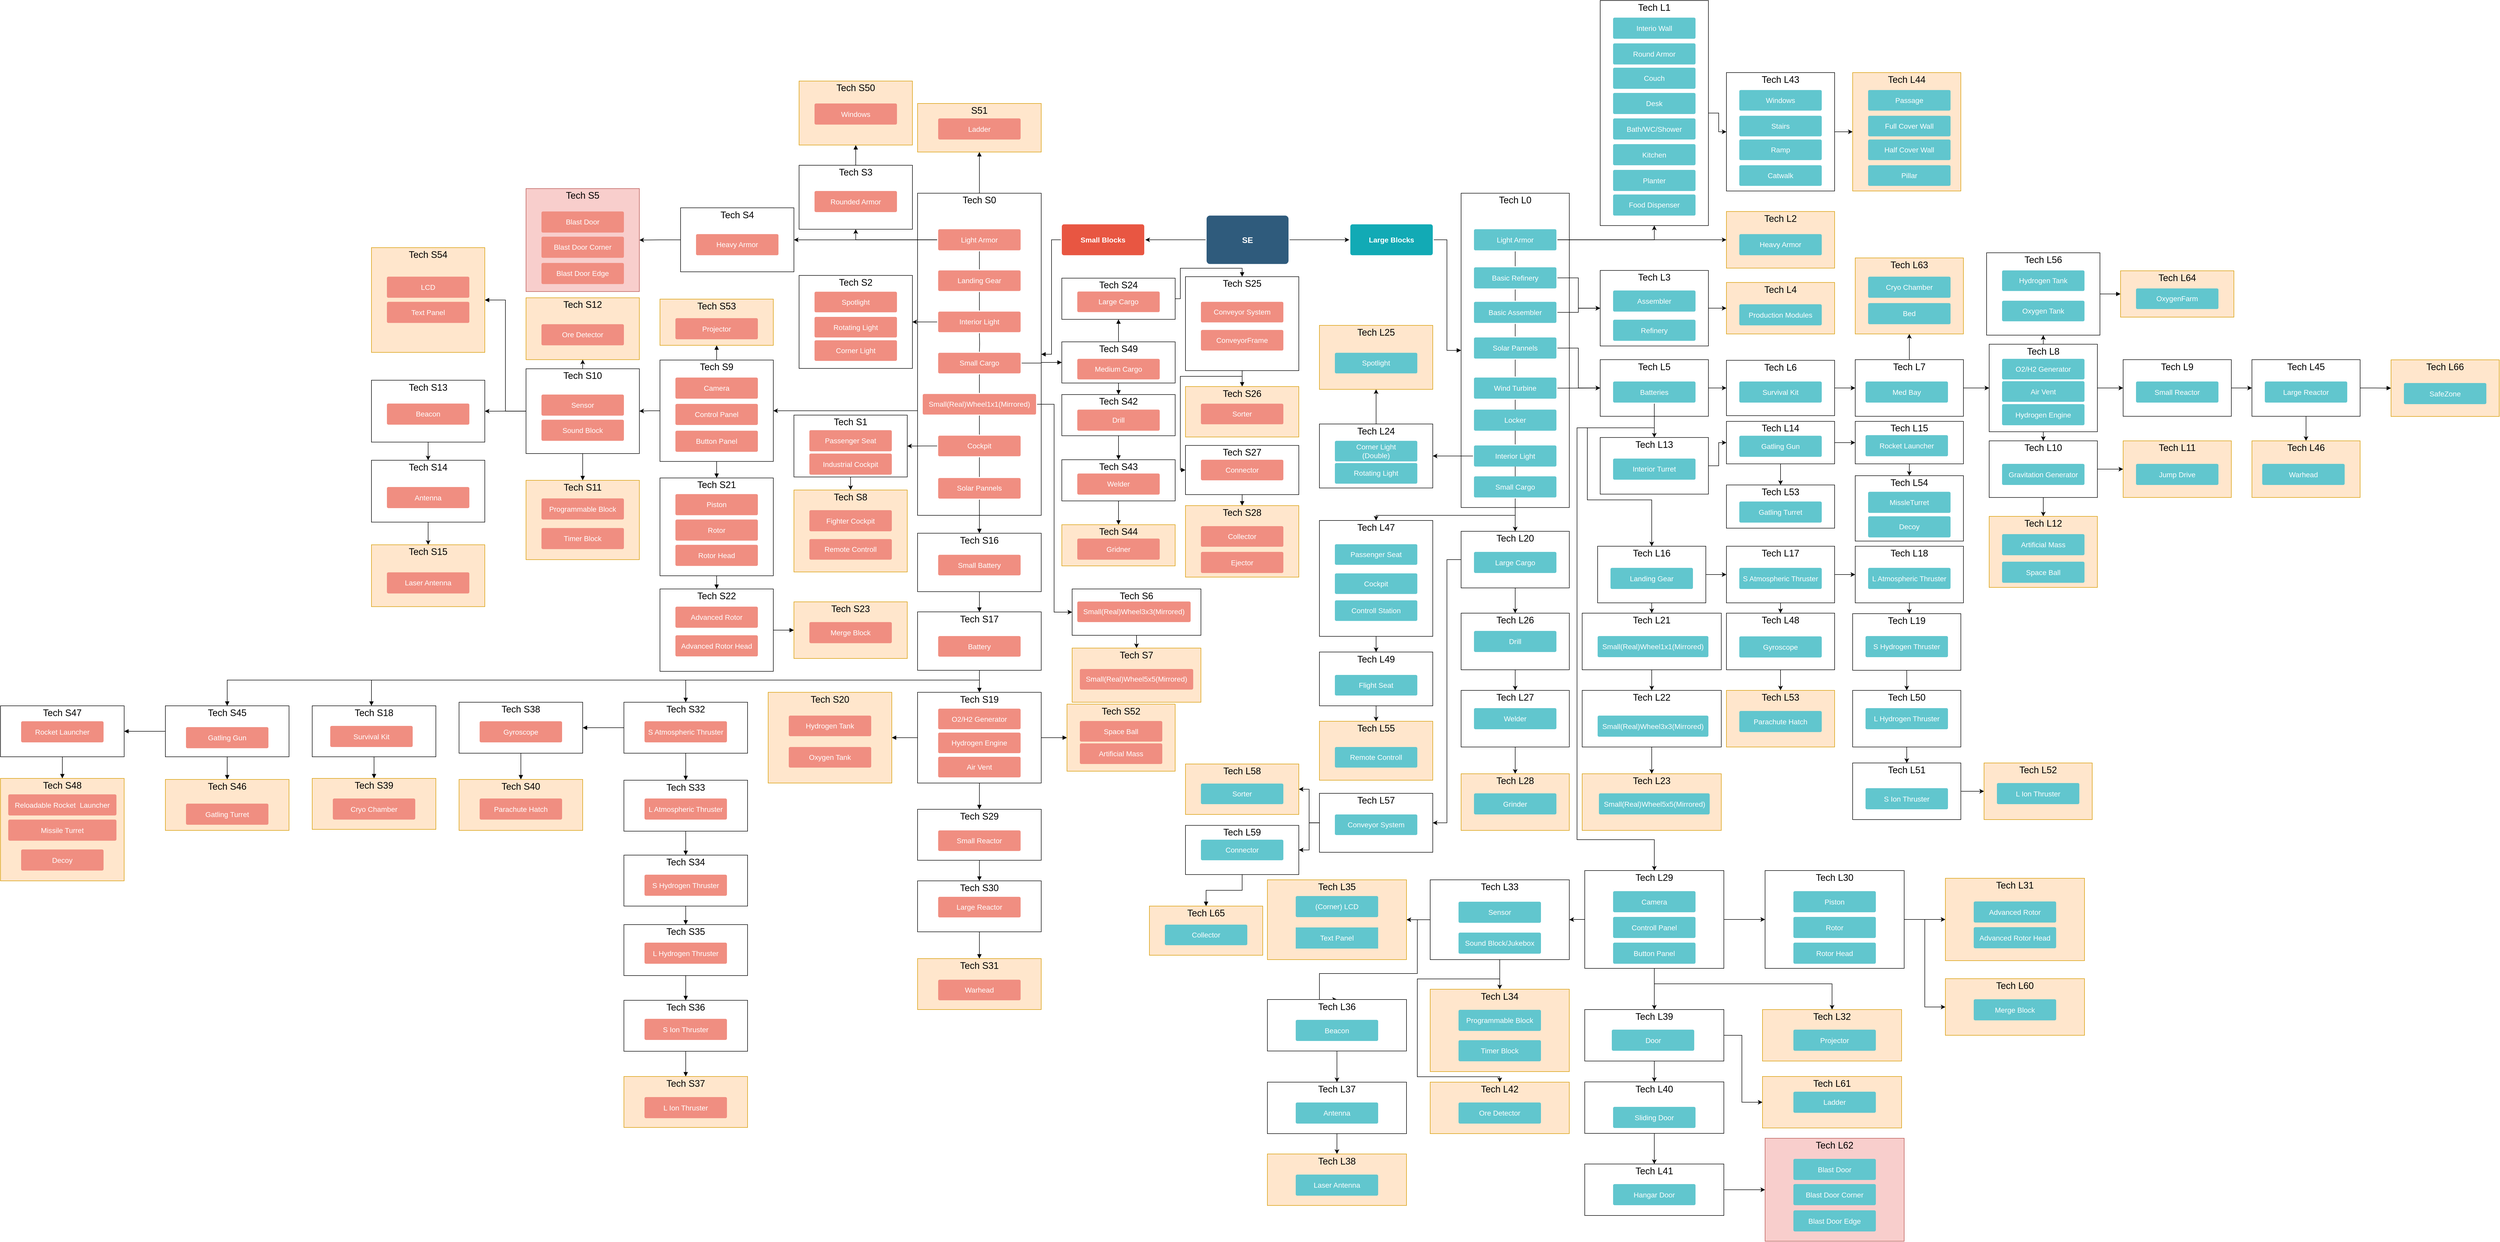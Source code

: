 <mxfile version="12.6.6" type="device"><diagram id="6a731a19-8d31-9384-78a2-239565b7b9f0" name="Page-1"><mxGraphModel dx="1656" dy="888" grid="1" gridSize="10" guides="1" tooltips="1" connect="1" arrows="1" fold="1" page="1" pageScale="1" pageWidth="8000" pageHeight="5000" background="#ffffff" math="0" shadow="0"><root><mxCell id="0"/><mxCell id="1" parent="0"/><mxCell id="f_KBU9iFitnPfXWK0Pa2-2240" value="" style="edgeStyle=orthogonalEdgeStyle;rounded=0;orthogonalLoop=1;jettySize=auto;html=1;endArrow=block;endFill=1;" parent="1" source="f_KBU9iFitnPfXWK0Pa2-2231" target="f_KBU9iFitnPfXWK0Pa2-2239" edge="1"><mxGeometry relative="1" as="geometry"/></mxCell><mxCell id="f_KBU9iFitnPfXWK0Pa2-2242" value="" style="edgeStyle=orthogonalEdgeStyle;rounded=0;orthogonalLoop=1;jettySize=auto;html=1;endArrow=block;endFill=1;" parent="1" source="f_KBU9iFitnPfXWK0Pa2-2231" target="f_KBU9iFitnPfXWK0Pa2-2241" edge="1"><mxGeometry relative="1" as="geometry"/></mxCell><mxCell id="f_KBU9iFitnPfXWK0Pa2-2231" value="&lt;div&gt;Tech S45&lt;/div&gt;" style="rounded=0;whiteSpace=wrap;html=1;labelPosition=center;verticalLabelPosition=top;align=center;verticalAlign=bottom;spacing=-26;fontSize=18;" parent="1" vertex="1"><mxGeometry x="1690" y="1400" width="240" height="99" as="geometry"/></mxCell><mxCell id="f_KBU9iFitnPfXWK0Pa2-2244" value="" style="edgeStyle=orthogonalEdgeStyle;rounded=0;orthogonalLoop=1;jettySize=auto;html=1;endArrow=block;endFill=1;" parent="1" source="f_KBU9iFitnPfXWK0Pa2-2241" target="f_KBU9iFitnPfXWK0Pa2-2243" edge="1"><mxGeometry relative="1" as="geometry"/></mxCell><mxCell id="f_KBU9iFitnPfXWK0Pa2-2241" value="&lt;div&gt;Tech S47&lt;/div&gt;" style="rounded=0;whiteSpace=wrap;html=1;labelPosition=center;verticalLabelPosition=top;align=center;verticalAlign=bottom;spacing=-26;fontSize=18;" parent="1" vertex="1"><mxGeometry x="1370" y="1400" width="240" height="99" as="geometry"/></mxCell><mxCell id="f_KBU9iFitnPfXWK0Pa2-2243" value="&lt;div&gt;Tech S48&lt;/div&gt;" style="rounded=0;whiteSpace=wrap;html=1;labelPosition=center;verticalLabelPosition=top;align=center;verticalAlign=bottom;spacing=-26;fontSize=18;fillColor=#ffe6cc;strokeColor=#d79b00;" parent="1" vertex="1"><mxGeometry x="1370" y="1541" width="240" height="199" as="geometry"/></mxCell><mxCell id="f_KBU9iFitnPfXWK0Pa2-2239" value="&lt;div&gt;Tech S46&lt;/div&gt;" style="rounded=0;whiteSpace=wrap;html=1;labelPosition=center;verticalLabelPosition=top;align=center;verticalAlign=bottom;spacing=-26;fontSize=18;fillColor=#ffe6cc;strokeColor=#d79b00;" parent="1" vertex="1"><mxGeometry x="1690" y="1543" width="240" height="99" as="geometry"/></mxCell><mxCell id="f_KBU9iFitnPfXWK0Pa2-2214" value="&lt;div&gt;Tech S39&lt;/div&gt;" style="rounded=0;whiteSpace=wrap;html=1;labelPosition=center;verticalLabelPosition=top;align=center;verticalAlign=bottom;spacing=-26;fontSize=18;fillColor=#ffe6cc;strokeColor=#d79b00;" parent="1" vertex="1"><mxGeometry x="1975" y="1541" width="240" height="99" as="geometry"/></mxCell><mxCell id="f_KBU9iFitnPfXWK0Pa2-2218" value="" style="edgeStyle=orthogonalEdgeStyle;rounded=0;orthogonalLoop=1;jettySize=auto;html=1;endArrow=block;endFill=1;" parent="1" source="f_KBU9iFitnPfXWK0Pa2-2199" target="f_KBU9iFitnPfXWK0Pa2-2217" edge="1"><mxGeometry relative="1" as="geometry"/></mxCell><mxCell id="f_KBU9iFitnPfXWK0Pa2-2199" value="&lt;div&gt;Tech S38&lt;/div&gt;" style="rounded=0;whiteSpace=wrap;html=1;labelPosition=center;verticalLabelPosition=top;align=center;verticalAlign=bottom;spacing=-26;fontSize=18;" parent="1" vertex="1"><mxGeometry x="2260" y="1393.03" width="240" height="99" as="geometry"/></mxCell><mxCell id="f_KBU9iFitnPfXWK0Pa2-2217" value="&lt;div&gt;Tech S40&lt;/div&gt;" style="rounded=0;whiteSpace=wrap;html=1;labelPosition=center;verticalLabelPosition=top;align=center;verticalAlign=bottom;spacing=-26;fontSize=18;fillColor=#ffe6cc;strokeColor=#d79b00;" parent="1" vertex="1"><mxGeometry x="2260" y="1543" width="240" height="99" as="geometry"/></mxCell><mxCell id="f_KBU9iFitnPfXWK0Pa2-2152" style="edgeStyle=orthogonalEdgeStyle;rounded=0;orthogonalLoop=1;jettySize=auto;html=1;entryX=0.5;entryY=0;entryDx=0;entryDy=0;endArrow=block;endFill=1;exitX=1;exitY=0.5;exitDx=0;exitDy=0;" parent="1" source="f_KBU9iFitnPfXWK0Pa2-2144" target="f_KBU9iFitnPfXWK0Pa2-2146" edge="1"><mxGeometry relative="1" as="geometry"><Array as="points"><mxPoint x="3660" y="609"/><mxPoint x="3660" y="550"/><mxPoint x="3780" y="550"/></Array></mxGeometry></mxCell><mxCell id="f_KBU9iFitnPfXWK0Pa2-2144" value="&lt;div&gt;Tech S24&lt;/div&gt;" style="rounded=0;whiteSpace=wrap;html=1;labelPosition=center;verticalLabelPosition=top;align=center;verticalAlign=bottom;spacing=-26;fontSize=18;" parent="1" vertex="1"><mxGeometry x="3430" y="569.31" width="220" height="80" as="geometry"/></mxCell><mxCell id="f_KBU9iFitnPfXWK0Pa2-2224" value="" style="edgeStyle=orthogonalEdgeStyle;rounded=0;orthogonalLoop=1;jettySize=auto;html=1;endArrow=block;endFill=1;" parent="1" source="f_KBU9iFitnPfXWK0Pa2-2221" target="f_KBU9iFitnPfXWK0Pa2-2223" edge="1"><mxGeometry relative="1" as="geometry"/></mxCell><mxCell id="f_KBU9iFitnPfXWK0Pa2-2221" value="&lt;div&gt;Tech S42&lt;/div&gt;" style="rounded=0;whiteSpace=wrap;html=1;labelPosition=center;verticalLabelPosition=top;align=center;verticalAlign=bottom;spacing=-26;fontSize=18;" parent="1" vertex="1"><mxGeometry x="3430" y="795.41" width="220" height="80" as="geometry"/></mxCell><mxCell id="f_KBU9iFitnPfXWK0Pa2-2229" value="" style="edgeStyle=orthogonalEdgeStyle;rounded=0;orthogonalLoop=1;jettySize=auto;html=1;endArrow=block;endFill=1;" parent="1" source="f_KBU9iFitnPfXWK0Pa2-2223" target="f_KBU9iFitnPfXWK0Pa2-2228" edge="1"><mxGeometry relative="1" as="geometry"/></mxCell><mxCell id="f_KBU9iFitnPfXWK0Pa2-2223" value="&lt;div&gt;Tech S43&lt;/div&gt;" style="rounded=0;whiteSpace=wrap;html=1;labelPosition=center;verticalLabelPosition=top;align=center;verticalAlign=bottom;spacing=-26;fontSize=18;" parent="1" vertex="1"><mxGeometry x="3430" y="921.98" width="220" height="80" as="geometry"/></mxCell><mxCell id="f_KBU9iFitnPfXWK0Pa2-2228" value="&lt;div&gt;Tech S44&lt;/div&gt;" style="rounded=0;whiteSpace=wrap;html=1;labelPosition=center;verticalLabelPosition=top;align=center;verticalAlign=bottom;spacing=-26;fontSize=18;fillColor=#ffe6cc;strokeColor=#d79b00;" parent="1" vertex="1"><mxGeometry x="3430" y="1048.19" width="220" height="80" as="geometry"/></mxCell><mxCell id="f_KBU9iFitnPfXWK0Pa2-2085" value="" style="edgeStyle=orthogonalEdgeStyle;rounded=0;orthogonalLoop=1;jettySize=auto;html=1;endArrow=block;endFill=1;" parent="1" source="f_KBU9iFitnPfXWK0Pa2-2082" target="f_KBU9iFitnPfXWK0Pa2-2084" edge="1"><mxGeometry relative="1" as="geometry"/></mxCell><mxCell id="f_KBU9iFitnPfXWK0Pa2-2082" value="&lt;div&gt;Tech S16&lt;/div&gt;" style="rounded=0;whiteSpace=wrap;html=1;labelPosition=center;verticalLabelPosition=top;align=center;verticalAlign=bottom;spacing=-26;fontSize=18;" parent="1" vertex="1"><mxGeometry x="3150" y="1064.75" width="240" height="113.5" as="geometry"/></mxCell><mxCell id="f_KBU9iFitnPfXWK0Pa2-2088" value="" style="edgeStyle=orthogonalEdgeStyle;rounded=0;orthogonalLoop=1;jettySize=auto;html=1;endArrow=block;endFill=1;" parent="1" source="f_KBU9iFitnPfXWK0Pa2-2084" target="f_KBU9iFitnPfXWK0Pa2-2087" edge="1"><mxGeometry relative="1" as="geometry"/></mxCell><mxCell id="f_KBU9iFitnPfXWK0Pa2-2180" style="edgeStyle=orthogonalEdgeStyle;rounded=0;orthogonalLoop=1;jettySize=auto;html=1;endArrow=block;endFill=1;entryX=0.5;entryY=0;entryDx=0;entryDy=0;" parent="1" source="f_KBU9iFitnPfXWK0Pa2-2084" target="f_KBU9iFitnPfXWK0Pa2-2181" edge="1"><mxGeometry relative="1" as="geometry"><mxPoint x="2690" y="1380" as="targetPoint"/><Array as="points"><mxPoint x="3270" y="1350"/><mxPoint x="2700" y="1350"/></Array></mxGeometry></mxCell><mxCell id="f_KBU9iFitnPfXWK0Pa2-2210" style="edgeStyle=orthogonalEdgeStyle;rounded=0;orthogonalLoop=1;jettySize=auto;html=1;endArrow=block;endFill=1;" parent="1" source="f_KBU9iFitnPfXWK0Pa2-2084" edge="1"><mxGeometry relative="1" as="geometry"><mxPoint x="2090" y="1400" as="targetPoint"/><Array as="points"><mxPoint x="3270" y="1350"/><mxPoint x="2090" y="1350"/></Array></mxGeometry></mxCell><mxCell id="f_KBU9iFitnPfXWK0Pa2-2230" style="edgeStyle=orthogonalEdgeStyle;rounded=0;orthogonalLoop=1;jettySize=auto;html=1;endArrow=block;endFill=1;entryX=0.5;entryY=0;entryDx=0;entryDy=0;" parent="1" source="f_KBU9iFitnPfXWK0Pa2-2084" target="f_KBU9iFitnPfXWK0Pa2-2231" edge="1"><mxGeometry relative="1" as="geometry"><mxPoint x="1700" y="1400" as="targetPoint"/><Array as="points"><mxPoint x="3270" y="1350"/><mxPoint x="1810" y="1350"/></Array></mxGeometry></mxCell><mxCell id="f_KBU9iFitnPfXWK0Pa2-2084" value="&lt;div&gt;Tech S17&lt;/div&gt;" style="rounded=0;whiteSpace=wrap;html=1;labelPosition=center;verticalLabelPosition=top;align=center;verticalAlign=bottom;spacing=-26;fontSize=18;" parent="1" vertex="1"><mxGeometry x="3150" y="1217.5" width="240" height="113.5" as="geometry"/></mxCell><mxCell id="f_KBU9iFitnPfXWK0Pa2-2092" value="" style="edgeStyle=orthogonalEdgeStyle;rounded=0;orthogonalLoop=1;jettySize=auto;html=1;endArrow=block;endFill=1;" parent="1" source="f_KBU9iFitnPfXWK0Pa2-2087" target="f_KBU9iFitnPfXWK0Pa2-2091" edge="1"><mxGeometry relative="1" as="geometry"/></mxCell><mxCell id="f_KBU9iFitnPfXWK0Pa2-2157" value="" style="edgeStyle=orthogonalEdgeStyle;rounded=0;orthogonalLoop=1;jettySize=auto;html=1;endArrow=block;endFill=1;" parent="1" source="f_KBU9iFitnPfXWK0Pa2-2087" target="f_KBU9iFitnPfXWK0Pa2-2156" edge="1"><mxGeometry relative="1" as="geometry"/></mxCell><mxCell id="f_KBU9iFitnPfXWK0Pa2-2291" value="" style="edgeStyle=orthogonalEdgeStyle;rounded=0;orthogonalLoop=1;jettySize=auto;html=1;endArrow=block;endFill=1;" parent="1" source="f_KBU9iFitnPfXWK0Pa2-2087" target="f_KBU9iFitnPfXWK0Pa2-2290" edge="1"><mxGeometry relative="1" as="geometry"/></mxCell><mxCell id="f_KBU9iFitnPfXWK0Pa2-2087" value="&lt;div&gt;Tech S19&lt;/div&gt;" style="rounded=0;whiteSpace=wrap;html=1;labelPosition=center;verticalLabelPosition=top;align=center;verticalAlign=bottom;spacing=-26;fontSize=18;" parent="1" vertex="1"><mxGeometry x="3150" y="1373.75" width="240" height="176.25" as="geometry"/></mxCell><mxCell id="f_KBU9iFitnPfXWK0Pa2-2290" value="&lt;div&gt;Tech S52&lt;/div&gt;" style="rounded=0;whiteSpace=wrap;html=1;labelPosition=center;verticalLabelPosition=top;align=center;verticalAlign=bottom;spacing=-26;fontSize=18;fillColor=#ffe6cc;strokeColor=#d79b00;" parent="1" vertex="1"><mxGeometry x="3440" y="1396.75" width="210" height="130.25" as="geometry"/></mxCell><mxCell id="f_KBU9iFitnPfXWK0Pa2-2160" value="" style="edgeStyle=orthogonalEdgeStyle;rounded=0;orthogonalLoop=1;jettySize=auto;html=1;endArrow=block;endFill=1;" parent="1" source="f_KBU9iFitnPfXWK0Pa2-2156" target="f_KBU9iFitnPfXWK0Pa2-2159" edge="1"><mxGeometry relative="1" as="geometry"/></mxCell><mxCell id="f_KBU9iFitnPfXWK0Pa2-2156" value="&lt;div&gt;Tech S29&lt;/div&gt;" style="rounded=0;whiteSpace=wrap;html=1;labelPosition=center;verticalLabelPosition=top;align=center;verticalAlign=bottom;spacing=-26;fontSize=18;" parent="1" vertex="1"><mxGeometry x="3150" y="1601" width="240" height="99" as="geometry"/></mxCell><mxCell id="f_KBU9iFitnPfXWK0Pa2-2165" value="" style="edgeStyle=orthogonalEdgeStyle;rounded=0;orthogonalLoop=1;jettySize=auto;html=1;endArrow=block;endFill=1;" parent="1" source="f_KBU9iFitnPfXWK0Pa2-2159" target="f_KBU9iFitnPfXWK0Pa2-2164" edge="1"><mxGeometry relative="1" as="geometry"/></mxCell><mxCell id="f_KBU9iFitnPfXWK0Pa2-2159" value="&lt;div&gt;Tech S30&lt;/div&gt;" style="rounded=0;whiteSpace=wrap;html=1;labelPosition=center;verticalLabelPosition=top;align=center;verticalAlign=bottom;spacing=-26;fontSize=18;" parent="1" vertex="1"><mxGeometry x="3150" y="1740" width="240" height="99" as="geometry"/></mxCell><mxCell id="f_KBU9iFitnPfXWK0Pa2-2164" value="&lt;div&gt;Tech S31&lt;/div&gt;" style="rounded=0;whiteSpace=wrap;html=1;labelPosition=center;verticalLabelPosition=top;align=center;verticalAlign=bottom;spacing=-26;fontSize=18;fillColor=#ffe6cc;strokeColor=#d79b00;" parent="1" vertex="1"><mxGeometry x="3150" y="1891" width="240" height="99" as="geometry"/></mxCell><mxCell id="f_KBU9iFitnPfXWK0Pa2-2091" value="&lt;div&gt;Tech S20&lt;/div&gt;" style="rounded=0;whiteSpace=wrap;html=1;labelPosition=center;verticalLabelPosition=top;align=center;verticalAlign=bottom;spacing=-26;fontSize=18;fillColor=#ffe6cc;strokeColor=#d79b00;" parent="1" vertex="1"><mxGeometry x="2860" y="1373.75" width="240" height="176.25" as="geometry"/></mxCell><mxCell id="f_KBU9iFitnPfXWK0Pa2-2075" value="&lt;div&gt;Tech S11&lt;/div&gt;" style="rounded=0;whiteSpace=wrap;html=1;labelPosition=center;verticalLabelPosition=top;align=center;verticalAlign=bottom;spacing=-26;fontSize=18;fillColor=#ffe6cc;strokeColor=#d79b00;" parent="1" vertex="1"><mxGeometry x="2390" y="961.98" width="220" height="154.1" as="geometry"/></mxCell><mxCell id="f_KBU9iFitnPfXWK0Pa2-2039" value="" style="edgeStyle=orthogonalEdgeStyle;rounded=0;orthogonalLoop=1;jettySize=auto;html=1;" parent="1" source="f_KBU9iFitnPfXWK0Pa2-2036" target="f_KBU9iFitnPfXWK0Pa2-2037" edge="1"><mxGeometry relative="1" as="geometry"/></mxCell><mxCell id="f_KBU9iFitnPfXWK0Pa2-2036" value="&lt;div&gt;Tech S6&lt;/div&gt;" style="rounded=0;whiteSpace=wrap;html=1;labelPosition=center;verticalLabelPosition=top;align=center;verticalAlign=bottom;spacing=-26;fontSize=18;" parent="1" vertex="1"><mxGeometry x="3450" y="1173.03" width="250" height="90" as="geometry"/></mxCell><mxCell id="f_KBU9iFitnPfXWK0Pa2-1984" value="&lt;div&gt;Tech L54&lt;/div&gt;" style="rounded=0;whiteSpace=wrap;html=1;labelPosition=center;verticalLabelPosition=top;align=center;verticalAlign=bottom;spacing=-26;fontSize=18;" parent="1" vertex="1"><mxGeometry x="4970" y="953.02" width="210" height="126.98" as="geometry"/></mxCell><mxCell id="f_KBU9iFitnPfXWK0Pa2-1976" value="&lt;div&gt;Tech L53&lt;/div&gt;" style="rounded=0;whiteSpace=wrap;html=1;labelPosition=center;verticalLabelPosition=top;align=center;verticalAlign=bottom;spacing=-26;fontSize=18;fillColor=#ffe6cc;strokeColor=#d79b00;" parent="1" vertex="1"><mxGeometry x="4720" y="1370" width="210" height="110" as="geometry"/></mxCell><mxCell id="f_KBU9iFitnPfXWK0Pa2-1889" value="" style="edgeStyle=orthogonalEdgeStyle;rounded=0;orthogonalLoop=1;jettySize=auto;html=1;" parent="1" source="f_KBU9iFitnPfXWK0Pa2-1886" target="f_KBU9iFitnPfXWK0Pa2-1888" edge="1"><mxGeometry relative="1" as="geometry"/></mxCell><mxCell id="f_KBU9iFitnPfXWK0Pa2-1899" value="" style="edgeStyle=orthogonalEdgeStyle;rounded=0;orthogonalLoop=1;jettySize=auto;html=1;" parent="1" source="f_KBU9iFitnPfXWK0Pa2-1886" target="f_KBU9iFitnPfXWK0Pa2-1898" edge="1"><mxGeometry relative="1" as="geometry"><Array as="points"><mxPoint x="4580" y="1940"/><mxPoint x="4925" y="1940"/></Array></mxGeometry></mxCell><mxCell id="f_KBU9iFitnPfXWK0Pa2-1902" value="" style="edgeStyle=orthogonalEdgeStyle;rounded=0;orthogonalLoop=1;jettySize=auto;html=1;" parent="1" source="f_KBU9iFitnPfXWK0Pa2-1886" target="f_KBU9iFitnPfXWK0Pa2-1901" edge="1"><mxGeometry relative="1" as="geometry"/></mxCell><mxCell id="f_KBU9iFitnPfXWK0Pa2-1925" style="edgeStyle=orthogonalEdgeStyle;rounded=0;orthogonalLoop=1;jettySize=auto;html=1;entryX=0.5;entryY=0;entryDx=0;entryDy=0;" parent="1" source="f_KBU9iFitnPfXWK0Pa2-1886" target="f_KBU9iFitnPfXWK0Pa2-1924" edge="1"><mxGeometry relative="1" as="geometry"/></mxCell><mxCell id="f_KBU9iFitnPfXWK0Pa2-1886" value="&lt;div&gt;Tech L29&lt;/div&gt;" style="rounded=0;whiteSpace=wrap;html=1;labelPosition=center;verticalLabelPosition=top;align=center;verticalAlign=bottom;spacing=-26;fontSize=18;" parent="1" vertex="1"><mxGeometry x="4445" y="1720" width="270" height="190" as="geometry"/></mxCell><mxCell id="f_KBU9iFitnPfXWK0Pa2-1905" value="" style="edgeStyle=orthogonalEdgeStyle;rounded=0;orthogonalLoop=1;jettySize=auto;html=1;" parent="1" source="f_KBU9iFitnPfXWK0Pa2-1901" target="f_KBU9iFitnPfXWK0Pa2-1904" edge="1"><mxGeometry relative="1" as="geometry"/></mxCell><mxCell id="f_KBU9iFitnPfXWK0Pa2-1910" value="" style="edgeStyle=orthogonalEdgeStyle;rounded=0;orthogonalLoop=1;jettySize=auto;html=1;" parent="1" source="f_KBU9iFitnPfXWK0Pa2-1901" target="f_KBU9iFitnPfXWK0Pa2-1909" edge="1"><mxGeometry relative="1" as="geometry"/></mxCell><mxCell id="f_KBU9iFitnPfXWK0Pa2-1914" style="edgeStyle=orthogonalEdgeStyle;rounded=0;orthogonalLoop=1;jettySize=auto;html=1;entryX=0.5;entryY=0;entryDx=0;entryDy=0;" parent="1" source="f_KBU9iFitnPfXWK0Pa2-1901" target="f_KBU9iFitnPfXWK0Pa2-1915" edge="1"><mxGeometry relative="1" as="geometry"><mxPoint x="4100" y="1970.5" as="targetPoint"/><Array as="points"><mxPoint x="4120" y="1816"/><mxPoint x="4120" y="1920"/><mxPoint x="3930" y="1920"/><mxPoint x="3930" y="1970"/></Array></mxGeometry></mxCell><mxCell id="f_KBU9iFitnPfXWK0Pa2-1933" style="edgeStyle=orthogonalEdgeStyle;rounded=0;orthogonalLoop=1;jettySize=auto;html=1;entryX=0.5;entryY=0;entryDx=0;entryDy=0;" parent="1" source="f_KBU9iFitnPfXWK0Pa2-1901" target="f_KBU9iFitnPfXWK0Pa2-1934" edge="1"><mxGeometry relative="1" as="geometry"><mxPoint x="4280" y="2170.5" as="targetPoint"/><Array as="points"><mxPoint x="4280" y="1930.5"/><mxPoint x="4120" y="1930.5"/><mxPoint x="4120" y="2120.5"/><mxPoint x="4280" y="2120.5"/></Array></mxGeometry></mxCell><mxCell id="f_KBU9iFitnPfXWK0Pa2-1901" value="&lt;div&gt;Tech L33&lt;/div&gt;" style="rounded=0;whiteSpace=wrap;html=1;labelPosition=center;verticalLabelPosition=top;align=center;verticalAlign=bottom;spacing=-26;fontSize=18;" parent="1" vertex="1"><mxGeometry x="4145" y="1738" width="270" height="155" as="geometry"/></mxCell><mxCell id="f_KBU9iFitnPfXWK0Pa2-1909" value="&lt;div&gt;Tech L35&lt;/div&gt;" style="rounded=0;whiteSpace=wrap;html=1;labelPosition=center;verticalLabelPosition=top;align=center;verticalAlign=bottom;spacing=-26;fontSize=18;fillColor=#ffe6cc;strokeColor=#d79b00;" parent="1" vertex="1"><mxGeometry x="3829" y="1738" width="270" height="155" as="geometry"/></mxCell><mxCell id="f_KBU9iFitnPfXWK0Pa2-1904" value="&lt;div&gt;Tech L34&lt;/div&gt;" style="rounded=0;whiteSpace=wrap;html=1;labelPosition=center;verticalLabelPosition=top;align=center;verticalAlign=bottom;spacing=-26;fontSize=18;fillColor=#ffe6cc;strokeColor=#d79b00;" parent="1" vertex="1"><mxGeometry x="4145" y="1950.5" width="270" height="160" as="geometry"/></mxCell><mxCell id="f_KBU9iFitnPfXWK0Pa2-1898" value="&lt;div&gt;Tech L32&lt;/div&gt;" style="rounded=0;whiteSpace=wrap;html=1;labelPosition=center;verticalLabelPosition=top;align=center;verticalAlign=bottom;spacing=-26;fontSize=18;fillColor=#ffe6cc;strokeColor=#d79b00;" parent="1" vertex="1"><mxGeometry x="4790" y="1990" width="270" height="100" as="geometry"/></mxCell><mxCell id="f_KBU9iFitnPfXWK0Pa2-1894" value="" style="edgeStyle=orthogonalEdgeStyle;rounded=0;orthogonalLoop=1;jettySize=auto;html=1;" parent="1" source="f_KBU9iFitnPfXWK0Pa2-1888" target="f_KBU9iFitnPfXWK0Pa2-1893" edge="1"><mxGeometry relative="1" as="geometry"/></mxCell><mxCell id="f_KBU9iFitnPfXWK0Pa2-2013" style="edgeStyle=orthogonalEdgeStyle;rounded=0;orthogonalLoop=1;jettySize=auto;html=1;entryX=0;entryY=0.5;entryDx=0;entryDy=0;" parent="1" source="f_KBU9iFitnPfXWK0Pa2-1888" target="f_KBU9iFitnPfXWK0Pa2-2011" edge="1"><mxGeometry relative="1" as="geometry"/></mxCell><mxCell id="f_KBU9iFitnPfXWK0Pa2-1888" value="&lt;div&gt;Tech L30&lt;/div&gt;" style="rounded=0;whiteSpace=wrap;html=1;labelPosition=center;verticalLabelPosition=top;align=center;verticalAlign=bottom;spacing=-26;fontSize=18;" parent="1" vertex="1"><mxGeometry x="4795" y="1720" width="270" height="190" as="geometry"/></mxCell><mxCell id="f_KBU9iFitnPfXWK0Pa2-1893" value="&lt;div&gt;Tech L31&lt;/div&gt;" style="rounded=0;whiteSpace=wrap;html=1;labelPosition=center;verticalLabelPosition=top;align=center;verticalAlign=bottom;spacing=-26;fontSize=18;fillColor=#ffe6cc;strokeColor=#d79b00;" parent="1" vertex="1"><mxGeometry x="5145" y="1735" width="270" height="160" as="geometry"/></mxCell><mxCell id="f_KBU9iFitnPfXWK0Pa2-2011" value="&lt;div&gt;Tech L60&lt;/div&gt;" style="rounded=0;whiteSpace=wrap;html=1;labelPosition=center;verticalLabelPosition=top;align=center;verticalAlign=bottom;spacing=-26;fontSize=18;fillColor=#ffe6cc;strokeColor=#d79b00;" parent="1" vertex="1"><mxGeometry x="5145" y="1930" width="270" height="110" as="geometry"/></mxCell><mxCell id="f_KBU9iFitnPfXWK0Pa2-1959" value="" style="edgeStyle=orthogonalEdgeStyle;rounded=0;orthogonalLoop=1;jettySize=auto;html=1;" parent="1" source="f_KBU9iFitnPfXWK0Pa2-1864" target="f_KBU9iFitnPfXWK0Pa2-1958" edge="1"><mxGeometry relative="1" as="geometry"/></mxCell><mxCell id="f_KBU9iFitnPfXWK0Pa2-1864" value="&lt;div&gt;Tech L17&lt;/div&gt;" style="rounded=0;whiteSpace=wrap;html=1;labelPosition=center;verticalLabelPosition=top;align=center;verticalAlign=bottom;spacing=-26;fontSize=18;" parent="1" vertex="1"><mxGeometry x="4720" y="1090" width="210" height="110" as="geometry"/></mxCell><mxCell id="f_KBU9iFitnPfXWK0Pa2-1977" value="" style="edgeStyle=orthogonalEdgeStyle;rounded=0;orthogonalLoop=1;jettySize=auto;html=1;" parent="1" source="f_KBU9iFitnPfXWK0Pa2-1958" target="f_KBU9iFitnPfXWK0Pa2-1976" edge="1"><mxGeometry relative="1" as="geometry"/></mxCell><mxCell id="f_KBU9iFitnPfXWK0Pa2-1958" value="&lt;div&gt;Tech L48&lt;/div&gt;" style="rounded=0;whiteSpace=wrap;html=1;labelPosition=center;verticalLabelPosition=top;align=center;verticalAlign=bottom;spacing=-26;fontSize=18;" parent="1" vertex="1"><mxGeometry x="4720" y="1220" width="210" height="110" as="geometry"/></mxCell><mxCell id="f_KBU9iFitnPfXWK0Pa2-1841" value="" style="edgeStyle=orthogonalEdgeStyle;rounded=0;orthogonalLoop=1;jettySize=auto;html=1;exitX=1;exitY=0.5;exitDx=0;exitDy=0;" parent="1" source="f_KBU9iFitnPfXWK0Pa2-1864" target="f_KBU9iFitnPfXWK0Pa2-1840" edge="1"><mxGeometry relative="1" as="geometry"/></mxCell><mxCell id="f_KBU9iFitnPfXWK0Pa2-1868" value="" style="edgeStyle=orthogonalEdgeStyle;rounded=0;orthogonalLoop=1;jettySize=auto;html=1;" parent="1" source="f_KBU9iFitnPfXWK0Pa2-1839" target="f_KBU9iFitnPfXWK0Pa2-1867" edge="1"><mxGeometry relative="1" as="geometry"/></mxCell><mxCell id="f_KBU9iFitnPfXWK0Pa2-1839" value="&lt;div&gt;Tech L21&lt;/div&gt;" style="rounded=0;whiteSpace=wrap;html=1;labelPosition=center;verticalLabelPosition=top;align=center;verticalAlign=bottom;spacing=-26;fontSize=18;" parent="1" vertex="1"><mxGeometry x="4440" y="1220" width="270" height="110" as="geometry"/></mxCell><mxCell id="f_KBU9iFitnPfXWK0Pa2-1872" value="" style="edgeStyle=orthogonalEdgeStyle;rounded=0;orthogonalLoop=1;jettySize=auto;html=1;" parent="1" source="f_KBU9iFitnPfXWK0Pa2-1867" target="f_KBU9iFitnPfXWK0Pa2-1870" edge="1"><mxGeometry relative="1" as="geometry"/></mxCell><mxCell id="f_KBU9iFitnPfXWK0Pa2-1867" value="&lt;div&gt;Tech L22&lt;/div&gt;" style="rounded=0;whiteSpace=wrap;html=1;labelPosition=center;verticalLabelPosition=top;align=center;verticalAlign=bottom;spacing=-26;fontSize=18;" parent="1" vertex="1"><mxGeometry x="4440" y="1370" width="270" height="110" as="geometry"/></mxCell><mxCell id="f_KBU9iFitnPfXWK0Pa2-1844" value="" style="edgeStyle=orthogonalEdgeStyle;rounded=0;orthogonalLoop=1;jettySize=auto;html=1;" parent="1" source="f_KBU9iFitnPfXWK0Pa2-1840" target="f_KBU9iFitnPfXWK0Pa2-1843" edge="1"><mxGeometry relative="1" as="geometry"><Array as="points"><mxPoint x="5070" y="1200"/></Array></mxGeometry></mxCell><mxCell id="f_KBU9iFitnPfXWK0Pa2-1840" value="&lt;div&gt;Tech L18&lt;/div&gt;" style="rounded=0;whiteSpace=wrap;html=1;labelPosition=center;verticalLabelPosition=top;align=center;verticalAlign=bottom;spacing=-26;fontSize=18;" parent="1" vertex="1"><mxGeometry x="4970" y="1090" width="210" height="110" as="geometry"/></mxCell><mxCell id="f_KBU9iFitnPfXWK0Pa2-1967" value="" style="edgeStyle=orthogonalEdgeStyle;rounded=0;orthogonalLoop=1;jettySize=auto;html=1;" parent="1" source="f_KBU9iFitnPfXWK0Pa2-1843" target="f_KBU9iFitnPfXWK0Pa2-1966" edge="1"><mxGeometry relative="1" as="geometry"/></mxCell><mxCell id="f_KBU9iFitnPfXWK0Pa2-1843" value="&lt;div&gt;Tech L19&lt;/div&gt;" style="rounded=0;whiteSpace=wrap;html=1;labelPosition=center;verticalLabelPosition=top;align=center;verticalAlign=bottom;spacing=-26;fontSize=18;" parent="1" vertex="1"><mxGeometry x="4965" y="1221" width="210" height="110" as="geometry"/></mxCell><mxCell id="f_KBU9iFitnPfXWK0Pa2-1971" value="" style="edgeStyle=orthogonalEdgeStyle;rounded=0;orthogonalLoop=1;jettySize=auto;html=1;" parent="1" source="f_KBU9iFitnPfXWK0Pa2-1966" target="f_KBU9iFitnPfXWK0Pa2-1970" edge="1"><mxGeometry relative="1" as="geometry"/></mxCell><mxCell id="f_KBU9iFitnPfXWK0Pa2-1966" value="&lt;div&gt;Tech L50&lt;/div&gt;" style="rounded=0;whiteSpace=wrap;html=1;labelPosition=center;verticalLabelPosition=top;align=center;verticalAlign=bottom;spacing=-26;fontSize=18;" parent="1" vertex="1"><mxGeometry x="4965" y="1370" width="210" height="110" as="geometry"/></mxCell><mxCell id="f_KBU9iFitnPfXWK0Pa2-1973" value="" style="edgeStyle=orthogonalEdgeStyle;rounded=0;orthogonalLoop=1;jettySize=auto;html=1;" parent="1" source="f_KBU9iFitnPfXWK0Pa2-1970" target="f_KBU9iFitnPfXWK0Pa2-1972" edge="1"><mxGeometry relative="1" as="geometry"/></mxCell><mxCell id="f_KBU9iFitnPfXWK0Pa2-1970" value="&lt;div&gt;Tech L51&lt;/div&gt;" style="rounded=0;whiteSpace=wrap;html=1;labelPosition=center;verticalLabelPosition=top;align=center;verticalAlign=bottom;spacing=-26;fontSize=18;" parent="1" vertex="1"><mxGeometry x="4965" y="1511" width="210" height="110" as="geometry"/></mxCell><mxCell id="f_KBU9iFitnPfXWK0Pa2-1874" value="" style="edgeStyle=orthogonalEdgeStyle;rounded=0;orthogonalLoop=1;jettySize=auto;html=1;" parent="1" source="f_KBU9iFitnPfXWK0Pa2-1816" target="f_KBU9iFitnPfXWK0Pa2-1873" edge="1"><mxGeometry relative="1" as="geometry"/></mxCell><mxCell id="f_KBU9iFitnPfXWK0Pa2-1999" style="edgeStyle=orthogonalEdgeStyle;rounded=0;orthogonalLoop=1;jettySize=auto;html=1;entryX=1;entryY=0.5;entryDx=0;entryDy=0;" parent="1" source="f_KBU9iFitnPfXWK0Pa2-1816" target="f_KBU9iFitnPfXWK0Pa2-1998" edge="1"><mxGeometry relative="1" as="geometry"/></mxCell><mxCell id="f_KBU9iFitnPfXWK0Pa2-1816" value="&lt;div&gt;Tech L20&lt;/div&gt;" style="rounded=0;whiteSpace=wrap;html=1;labelPosition=center;verticalLabelPosition=top;align=center;verticalAlign=bottom;spacing=-26;fontSize=18;" parent="1" vertex="1"><mxGeometry x="4205" y="1061" width="210" height="110" as="geometry"/></mxCell><mxCell id="f_KBU9iFitnPfXWK0Pa2-1879" value="" style="edgeStyle=orthogonalEdgeStyle;rounded=0;orthogonalLoop=1;jettySize=auto;html=1;" parent="1" source="f_KBU9iFitnPfXWK0Pa2-1873" target="f_KBU9iFitnPfXWK0Pa2-1878" edge="1"><mxGeometry relative="1" as="geometry"/></mxCell><mxCell id="f_KBU9iFitnPfXWK0Pa2-1873" value="&lt;div&gt;Tech L26&lt;/div&gt;" style="rounded=0;whiteSpace=wrap;html=1;labelPosition=center;verticalLabelPosition=top;align=center;verticalAlign=bottom;spacing=-26;fontSize=18;" parent="1" vertex="1"><mxGeometry x="4205" y="1220" width="210" height="110" as="geometry"/></mxCell><mxCell id="f_KBU9iFitnPfXWK0Pa2-1882" value="" style="edgeStyle=orthogonalEdgeStyle;rounded=0;orthogonalLoop=1;jettySize=auto;html=1;" parent="1" source="f_KBU9iFitnPfXWK0Pa2-1878" target="f_KBU9iFitnPfXWK0Pa2-1881" edge="1"><mxGeometry relative="1" as="geometry"/></mxCell><mxCell id="f_KBU9iFitnPfXWK0Pa2-1878" value="&lt;div&gt;Tech L27&lt;/div&gt;" style="rounded=0;whiteSpace=wrap;html=1;labelPosition=center;verticalLabelPosition=top;align=center;verticalAlign=bottom;spacing=-26;fontSize=18;" parent="1" vertex="1"><mxGeometry x="4205" y="1370" width="210" height="110" as="geometry"/></mxCell><mxCell id="f_KBU9iFitnPfXWK0Pa2-1881" value="&lt;div&gt;Tech L28&lt;/div&gt;" style="rounded=0;whiteSpace=wrap;html=1;labelPosition=center;verticalLabelPosition=top;align=center;verticalAlign=bottom;spacing=-26;fontSize=18;fillColor=#ffe6cc;strokeColor=#d79b00;" parent="1" vertex="1"><mxGeometry x="4205" y="1532" width="210" height="110" as="geometry"/></mxCell><mxCell id="f_KBU9iFitnPfXWK0Pa2-1802" value="" style="edgeStyle=orthogonalEdgeStyle;rounded=0;orthogonalLoop=1;jettySize=auto;html=1;" parent="1" source="f_KBU9iFitnPfXWK0Pa2-1799" target="f_KBU9iFitnPfXWK0Pa2-1801" edge="1"><mxGeometry relative="1" as="geometry"/></mxCell><mxCell id="f_KBU9iFitnPfXWK0Pa2-1810" value="" style="edgeStyle=orthogonalEdgeStyle;rounded=0;orthogonalLoop=1;jettySize=auto;html=1;" parent="1" source="f_KBU9iFitnPfXWK0Pa2-1799" target="f_KBU9iFitnPfXWK0Pa2-1809" edge="1"><mxGeometry relative="1" as="geometry"/></mxCell><mxCell id="f_KBU9iFitnPfXWK0Pa2-1995" style="edgeStyle=orthogonalEdgeStyle;rounded=0;orthogonalLoop=1;jettySize=auto;html=1;entryX=0.5;entryY=1;entryDx=0;entryDy=0;" parent="1" source="f_KBU9iFitnPfXWK0Pa2-1799" target="f_KBU9iFitnPfXWK0Pa2-1991" edge="1"><mxGeometry relative="1" as="geometry"/></mxCell><mxCell id="f_KBU9iFitnPfXWK0Pa2-1799" value="&lt;div&gt;Tech L8&lt;/div&gt;" style="rounded=0;whiteSpace=wrap;html=1;labelPosition=center;verticalLabelPosition=top;align=center;verticalAlign=bottom;spacing=-26;fontSize=18;" parent="1" vertex="1"><mxGeometry x="5230" y="697.62" width="210" height="170" as="geometry"/></mxCell><mxCell id="f_KBU9iFitnPfXWK0Pa2-1812" value="" style="edgeStyle=orthogonalEdgeStyle;rounded=0;orthogonalLoop=1;jettySize=auto;html=1;" parent="1" source="f_KBU9iFitnPfXWK0Pa2-1809" target="f_KBU9iFitnPfXWK0Pa2-1811" edge="1"><mxGeometry relative="1" as="geometry"/></mxCell><mxCell id="f_KBU9iFitnPfXWK0Pa2-1824" value="" style="edgeStyle=orthogonalEdgeStyle;rounded=0;orthogonalLoop=1;jettySize=auto;html=1;" parent="1" source="f_KBU9iFitnPfXWK0Pa2-1809" target="f_KBU9iFitnPfXWK0Pa2-1823" edge="1"><mxGeometry relative="1" as="geometry"/></mxCell><mxCell id="f_KBU9iFitnPfXWK0Pa2-1809" value="&lt;div&gt;Tech L10&lt;/div&gt;" style="rounded=0;whiteSpace=wrap;html=1;labelPosition=center;verticalLabelPosition=top;align=center;verticalAlign=bottom;spacing=-26;fontSize=18;" parent="1" vertex="1"><mxGeometry x="5230" y="885.31" width="210" height="110" as="geometry"/></mxCell><mxCell id="f_KBU9iFitnPfXWK0Pa2-1823" value="&lt;div&gt;Tech L12&lt;/div&gt;" style="rounded=0;whiteSpace=wrap;html=1;labelPosition=center;verticalLabelPosition=top;align=center;verticalAlign=bottom;spacing=-26;fontSize=18;fillColor=#ffe6cc;strokeColor=#d79b00;" parent="1" vertex="1"><mxGeometry x="5230" y="1032" width="210" height="138" as="geometry"/></mxCell><mxCell id="f_KBU9iFitnPfXWK0Pa2-1811" value="&lt;div&gt;Tech L11&lt;/div&gt;" style="rounded=0;whiteSpace=wrap;html=1;labelPosition=center;verticalLabelPosition=top;align=center;verticalAlign=bottom;spacing=-26;fontSize=18;fillColor=#ffe6cc;strokeColor=#d79b00;" parent="1" vertex="1"><mxGeometry x="5490" y="885.31" width="210" height="110" as="geometry"/></mxCell><mxCell id="f_KBU9iFitnPfXWK0Pa2-1948" value="" style="edgeStyle=orthogonalEdgeStyle;rounded=0;orthogonalLoop=1;jettySize=auto;html=1;" parent="1" source="f_KBU9iFitnPfXWK0Pa2-1801" target="f_KBU9iFitnPfXWK0Pa2-1947" edge="1"><mxGeometry relative="1" as="geometry"/></mxCell><mxCell id="f_KBU9iFitnPfXWK0Pa2-1801" value="&lt;div&gt;Tech L9&lt;/div&gt;" style="rounded=0;whiteSpace=wrap;html=1;labelPosition=center;verticalLabelPosition=top;align=center;verticalAlign=bottom;spacing=-26;fontSize=18;" parent="1" vertex="1"><mxGeometry x="5490" y="727.62" width="210" height="110" as="geometry"/></mxCell><mxCell id="f_KBU9iFitnPfXWK0Pa2-1951" value="" style="edgeStyle=orthogonalEdgeStyle;rounded=0;orthogonalLoop=1;jettySize=auto;html=1;" parent="1" source="f_KBU9iFitnPfXWK0Pa2-1947" target="f_KBU9iFitnPfXWK0Pa2-1950" edge="1"><mxGeometry relative="1" as="geometry"/></mxCell><mxCell id="f_KBU9iFitnPfXWK0Pa2-2268" value="" style="edgeStyle=orthogonalEdgeStyle;rounded=0;orthogonalLoop=1;jettySize=auto;html=1;endArrow=block;endFill=1;" parent="1" source="f_KBU9iFitnPfXWK0Pa2-1947" target="f_KBU9iFitnPfXWK0Pa2-2267" edge="1"><mxGeometry relative="1" as="geometry"/></mxCell><mxCell id="f_KBU9iFitnPfXWK0Pa2-1947" value="&lt;div&gt;Tech L45&lt;/div&gt;" style="rounded=0;whiteSpace=wrap;html=1;labelPosition=center;verticalLabelPosition=top;align=center;verticalAlign=bottom;spacing=-26;fontSize=18;" parent="1" vertex="1"><mxGeometry x="5740" y="727.62" width="210" height="110" as="geometry"/></mxCell><mxCell id="f_KBU9iFitnPfXWK0Pa2-2267" value="&lt;div&gt;Tech L66&lt;/div&gt;" style="rounded=0;whiteSpace=wrap;html=1;labelPosition=center;verticalLabelPosition=top;align=center;verticalAlign=bottom;spacing=-26;fontSize=18;fillColor=#ffe6cc;strokeColor=#d79b00;" parent="1" vertex="1"><mxGeometry x="6010" y="727.93" width="210" height="110" as="geometry"/></mxCell><mxCell id="f_KBU9iFitnPfXWK0Pa2-1950" value="&lt;div&gt;Tech L46&lt;/div&gt;" style="rounded=0;whiteSpace=wrap;html=1;labelPosition=center;verticalLabelPosition=top;align=center;verticalAlign=bottom;spacing=-26;fontSize=18;fillColor=#ffe6cc;strokeColor=#d79b00;" parent="1" vertex="1"><mxGeometry x="5740" y="885.31" width="210" height="110" as="geometry"/></mxCell><mxCell id="f_KBU9iFitnPfXWK0Pa2-1797" value="&lt;div&gt;Tech L4&lt;/div&gt;" style="rounded=0;whiteSpace=wrap;html=1;labelPosition=center;verticalLabelPosition=top;align=center;verticalAlign=bottom;spacing=-26;fontSize=18;fillColor=#ffe6cc;strokeColor=#d79b00;" parent="1" vertex="1"><mxGeometry x="4720" y="577.67" width="210" height="100" as="geometry"/></mxCell><mxCell id="f_KBU9iFitnPfXWK0Pa2-1792" style="edgeStyle=orthogonalEdgeStyle;rounded=0;orthogonalLoop=1;jettySize=auto;html=1;entryX=0;entryY=0.5;entryDx=0;entryDy=0;" parent="1" source="f_KBU9iFitnPfXWK0Pa2-1789" target="y7sstmanA2mhsD-9lN7i-1804" edge="1"><mxGeometry relative="1" as="geometry"/></mxCell><mxCell id="f_KBU9iFitnPfXWK0Pa2-1831" value="" style="edgeStyle=orthogonalEdgeStyle;rounded=0;orthogonalLoop=1;jettySize=auto;html=1;" parent="1" source="f_KBU9iFitnPfXWK0Pa2-1789" target="f_KBU9iFitnPfXWK0Pa2-1830" edge="1"><mxGeometry relative="1" as="geometry"/></mxCell><mxCell id="f_KBU9iFitnPfXWK0Pa2-1838" style="edgeStyle=orthogonalEdgeStyle;rounded=0;orthogonalLoop=1;jettySize=auto;html=1;exitX=0.5;exitY=1;exitDx=0;exitDy=0;entryX=0.5;entryY=0;entryDx=0;entryDy=0;" parent="1" source="f_KBU9iFitnPfXWK0Pa2-1789" target="f_KBU9iFitnPfXWK0Pa2-1845" edge="1"><mxGeometry relative="1" as="geometry"><mxPoint x="4575" y="1030" as="targetPoint"/><Array as="points"><mxPoint x="4580" y="860"/><mxPoint x="4450" y="860"/><mxPoint x="4450" y="1000"/><mxPoint x="4575" y="1000"/></Array></mxGeometry></mxCell><mxCell id="f_KBU9iFitnPfXWK0Pa2-1789" value="&lt;div&gt;Tech L5&lt;/div&gt;" style="rounded=0;whiteSpace=wrap;html=1;labelPosition=center;verticalLabelPosition=top;align=center;verticalAlign=bottom;spacing=-26;fontSize=18;" parent="1" vertex="1"><mxGeometry x="4475" y="727.62" width="210" height="110" as="geometry"/></mxCell><mxCell id="f_KBU9iFitnPfXWK0Pa2-1833" value="" style="edgeStyle=orthogonalEdgeStyle;rounded=0;orthogonalLoop=1;jettySize=auto;html=1;" parent="1" source="f_KBU9iFitnPfXWK0Pa2-1830" target="f_KBU9iFitnPfXWK0Pa2-1832" edge="1"><mxGeometry relative="1" as="geometry"/></mxCell><mxCell id="f_KBU9iFitnPfXWK0Pa2-1830" value="&lt;div&gt;Tech L13&lt;/div&gt;" style="rounded=0;whiteSpace=wrap;html=1;labelPosition=center;verticalLabelPosition=top;align=center;verticalAlign=bottom;spacing=-26;fontSize=18;" parent="1" vertex="1"><mxGeometry x="4475" y="878.81" width="210" height="110" as="geometry"/></mxCell><mxCell id="f_KBU9iFitnPfXWK0Pa2-1835" value="" style="edgeStyle=orthogonalEdgeStyle;rounded=0;orthogonalLoop=1;jettySize=auto;html=1;" parent="1" source="f_KBU9iFitnPfXWK0Pa2-1832" target="f_KBU9iFitnPfXWK0Pa2-1834" edge="1"><mxGeometry relative="1" as="geometry"/></mxCell><mxCell id="f_KBU9iFitnPfXWK0Pa2-1981" value="" style="edgeStyle=orthogonalEdgeStyle;rounded=0;orthogonalLoop=1;jettySize=auto;html=1;" parent="1" source="f_KBU9iFitnPfXWK0Pa2-1832" target="f_KBU9iFitnPfXWK0Pa2-1980" edge="1"><mxGeometry relative="1" as="geometry"/></mxCell><mxCell id="f_KBU9iFitnPfXWK0Pa2-1832" value="&lt;div&gt;Tech L14&lt;/div&gt;" style="rounded=0;whiteSpace=wrap;html=1;labelPosition=center;verticalLabelPosition=top;align=center;verticalAlign=bottom;spacing=-26;fontSize=18;" parent="1" vertex="1"><mxGeometry x="4720" y="847.46" width="210" height="82.54" as="geometry"/></mxCell><mxCell id="f_KBU9iFitnPfXWK0Pa2-1980" value="&lt;div&gt;Tech L53&lt;/div&gt;" style="rounded=0;whiteSpace=wrap;html=1;labelPosition=center;verticalLabelPosition=top;align=center;verticalAlign=bottom;spacing=-26;fontSize=18;" parent="1" vertex="1"><mxGeometry x="4720" y="971" width="210" height="83.93" as="geometry"/></mxCell><mxCell id="f_KBU9iFitnPfXWK0Pa2-1986" value="" style="edgeStyle=orthogonalEdgeStyle;rounded=0;orthogonalLoop=1;jettySize=auto;html=1;entryX=0.5;entryY=0;entryDx=0;entryDy=0;" parent="1" source="f_KBU9iFitnPfXWK0Pa2-1834" target="f_KBU9iFitnPfXWK0Pa2-1984" edge="1"><mxGeometry relative="1" as="geometry"><mxPoint x="5110" y="960" as="targetPoint"/></mxGeometry></mxCell><mxCell id="f_KBU9iFitnPfXWK0Pa2-1834" value="&lt;div&gt;Tech L15&lt;/div&gt;" style="rounded=0;whiteSpace=wrap;html=1;labelPosition=center;verticalLabelPosition=top;align=center;verticalAlign=bottom;spacing=-26;fontSize=18;" parent="1" vertex="1"><mxGeometry x="4970" y="847.46" width="210" height="82.54" as="geometry"/></mxCell><mxCell id="f_KBU9iFitnPfXWK0Pa2-1800" style="edgeStyle=orthogonalEdgeStyle;rounded=0;orthogonalLoop=1;jettySize=auto;html=1;entryX=0;entryY=0.5;entryDx=0;entryDy=0;" parent="1" source="y7sstmanA2mhsD-9lN7i-1807" target="f_KBU9iFitnPfXWK0Pa2-1799" edge="1"><mxGeometry relative="1" as="geometry"/></mxCell><mxCell id="f_KBU9iFitnPfXWK0Pa2-2050" value="" style="edgeStyle=orthogonalEdgeStyle;rounded=0;orthogonalLoop=1;jettySize=auto;html=1;" parent="1" source="y7sstmanA2mhsD-9lN7i-1807" target="f_KBU9iFitnPfXWK0Pa2-2049" edge="1"><mxGeometry relative="1" as="geometry"/></mxCell><mxCell id="y7sstmanA2mhsD-9lN7i-1807" value="&lt;div&gt;Tech L7&lt;/div&gt;" style="rounded=0;whiteSpace=wrap;html=1;labelPosition=center;verticalLabelPosition=top;align=center;verticalAlign=bottom;spacing=-26;fontSize=18;" parent="1" vertex="1"><mxGeometry x="4970" y="727.62" width="210" height="110" as="geometry"/></mxCell><mxCell id="f_KBU9iFitnPfXWK0Pa2-2049" value="&lt;div&gt;Tech L63&lt;/div&gt;" style="rounded=0;whiteSpace=wrap;html=1;labelPosition=center;verticalLabelPosition=top;align=center;verticalAlign=bottom;spacing=-26;fontSize=18;fillColor=#ffe6cc;strokeColor=#d79b00;" parent="1" vertex="1"><mxGeometry x="4970" y="530" width="210" height="147.67" as="geometry"/></mxCell><mxCell id="f_KBU9iFitnPfXWK0Pa2-1793" style="edgeStyle=orthogonalEdgeStyle;rounded=0;orthogonalLoop=1;jettySize=auto;html=1;entryX=0;entryY=0.5;entryDx=0;entryDy=0;" parent="1" source="y7sstmanA2mhsD-9lN7i-1804" target="y7sstmanA2mhsD-9lN7i-1807" edge="1"><mxGeometry relative="1" as="geometry"/></mxCell><mxCell id="y7sstmanA2mhsD-9lN7i-1804" value="&lt;div&gt;Tech L6&lt;/div&gt;" style="rounded=0;whiteSpace=wrap;html=1;labelPosition=center;verticalLabelPosition=top;align=center;verticalAlign=bottom;spacing=-26;fontSize=18;" parent="1" vertex="1"><mxGeometry x="4720" y="728.86" width="210" height="107.51" as="geometry"/></mxCell><mxCell id="f_KBU9iFitnPfXWK0Pa2-1796" style="edgeStyle=orthogonalEdgeStyle;rounded=0;orthogonalLoop=1;jettySize=auto;html=1;entryX=0;entryY=0.5;entryDx=0;entryDy=0;" parent="1" source="y7sstmanA2mhsD-9lN7i-1801" target="f_KBU9iFitnPfXWK0Pa2-1797" edge="1"><mxGeometry relative="1" as="geometry"><mxPoint x="4710" y="627.675" as="targetPoint"/></mxGeometry></mxCell><mxCell id="y7sstmanA2mhsD-9lN7i-1801" value="Tech L3" style="rounded=0;whiteSpace=wrap;html=1;labelPosition=center;verticalLabelPosition=top;align=center;verticalAlign=bottom;spacing=-26;fontSize=18;" parent="1" vertex="1"><mxGeometry x="4475" y="554.31" width="210" height="146.73" as="geometry"/></mxCell><mxCell id="f_KBU9iFitnPfXWK0Pa2-1885" style="edgeStyle=orthogonalEdgeStyle;rounded=0;orthogonalLoop=1;jettySize=auto;html=1;" parent="1" source="y7sstmanA2mhsD-9lN7i-1799" edge="1"><mxGeometry relative="1" as="geometry"><mxPoint x="4580" y="1720" as="targetPoint"/><Array as="points"><mxPoint x="4580" y="860"/><mxPoint x="4430" y="860"/><mxPoint x="4430" y="1660"/><mxPoint x="4580" y="1660"/></Array></mxGeometry></mxCell><mxCell id="y7sstmanA2mhsD-9lN7i-1799" value="Batteries" style="rounded=1;whiteSpace=wrap;html=1;shadow=0;labelBackgroundColor=none;strokeColor=none;strokeWidth=3;fillColor=#61c6ce;fontFamily=Helvetica;fontSize=14;fontColor=#FFFFFF;align=center;spacing=5;fontStyle=0;arcSize=7;perimeterSpacing=2;" parent="1" vertex="1"><mxGeometry x="4500" y="770" width="160" height="41" as="geometry"/></mxCell><mxCell id="y7sstmanA2mhsD-9lN7i-1802" value="Survival Kit" style="rounded=1;whiteSpace=wrap;html=1;shadow=0;labelBackgroundColor=none;strokeColor=none;strokeWidth=3;fillColor=#61c6ce;fontFamily=Helvetica;fontSize=14;fontColor=#FFFFFF;align=center;spacing=5;fontStyle=0;arcSize=7;perimeterSpacing=2;" parent="1" vertex="1"><mxGeometry x="4745" y="770" width="160" height="41" as="geometry"/></mxCell><mxCell id="y7sstmanA2mhsD-9lN7i-1805" value="Med Bay" style="rounded=1;whiteSpace=wrap;html=1;shadow=0;labelBackgroundColor=none;strokeColor=none;strokeWidth=3;fillColor=#61c6ce;fontFamily=Helvetica;fontSize=14;fontColor=#FFFFFF;align=center;spacing=5;fontStyle=0;arcSize=7;perimeterSpacing=2;" parent="1" vertex="1"><mxGeometry x="4990" y="770" width="160" height="41" as="geometry"/></mxCell><mxCell id="y7sstmanA2mhsD-9lN7i-1797" value="Tech L2" style="rounded=0;whiteSpace=wrap;html=1;labelPosition=center;verticalLabelPosition=top;align=center;verticalAlign=bottom;spacing=-26;fontSize=18;fillColor=#ffe6cc;strokeColor=#d79b00;" parent="1" vertex="1"><mxGeometry x="4720" y="439.81" width="210" height="110" as="geometry"/></mxCell><mxCell id="y7sstmanA2mhsD-9lN7i-1796" value="Tech L1" style="rounded=0;whiteSpace=wrap;html=1;labelPosition=center;verticalLabelPosition=top;align=center;verticalAlign=bottom;spacing=-26;fontSize=18;" parent="1" vertex="1"><mxGeometry x="4475" y="30" width="210" height="437.16" as="geometry"/></mxCell><mxCell id="f_KBU9iFitnPfXWK0Pa2-2033" style="edgeStyle=orthogonalEdgeStyle;rounded=0;orthogonalLoop=1;jettySize=auto;html=1;entryX=1;entryY=0.5;entryDx=0;entryDy=0;" parent="1" source="y7sstmanA2mhsD-9lN7i-1795" target="f_KBU9iFitnPfXWK0Pa2-2025" edge="1"><mxGeometry relative="1" as="geometry"/></mxCell><mxCell id="y7sstmanA2mhsD-9lN7i-1795" value="&lt;div&gt;Tech S4&lt;/div&gt;" style="rounded=0;whiteSpace=wrap;html=1;labelPosition=center;verticalLabelPosition=top;align=center;verticalAlign=bottom;spacing=-26;fontSize=18;" parent="1" vertex="1"><mxGeometry x="2690" y="432.66" width="220" height="124.31" as="geometry"/></mxCell><mxCell id="f_KBU9iFitnPfXWK0Pa2-1855" value="" style="edgeStyle=orthogonalEdgeStyle;rounded=0;orthogonalLoop=1;jettySize=auto;html=1;" parent="1" source="y7sstmanA2mhsD-9lN7i-1794" target="f_KBU9iFitnPfXWK0Pa2-1854" edge="1"><mxGeometry relative="1" as="geometry"/></mxCell><mxCell id="y7sstmanA2mhsD-9lN7i-1794" value="&lt;div&gt;Tech L24&lt;/div&gt;" style="rounded=0;whiteSpace=wrap;html=1;labelPosition=center;verticalLabelPosition=top;align=center;verticalAlign=bottom;spacing=-26;fontSize=18;" parent="1" vertex="1"><mxGeometry x="3930" y="852.57" width="220" height="124.31" as="geometry"/></mxCell><mxCell id="f_KBU9iFitnPfXWK0Pa2-1854" value="&lt;div&gt;Tech L25&lt;/div&gt;" style="rounded=0;whiteSpace=wrap;html=1;labelPosition=center;verticalLabelPosition=top;align=center;verticalAlign=bottom;spacing=-26;fontSize=18;fillColor=#ffe6cc;strokeColor=#d79b00;" parent="1" vertex="1"><mxGeometry x="3930" y="661" width="220" height="124.31" as="geometry"/></mxCell><mxCell id="f_KBU9iFitnPfXWK0Pa2-2279" value="" style="edgeStyle=orthogonalEdgeStyle;rounded=0;orthogonalLoop=1;jettySize=auto;html=1;endArrow=block;endFill=1;" parent="1" source="y7sstmanA2mhsD-9lN7i-1791" target="f_KBU9iFitnPfXWK0Pa2-2278" edge="1"><mxGeometry relative="1" as="geometry"/></mxCell><mxCell id="y7sstmanA2mhsD-9lN7i-1791" value="&lt;div&gt;Tech S3&lt;/div&gt;" style="rounded=0;whiteSpace=wrap;html=1;labelPosition=center;verticalLabelPosition=top;align=center;verticalAlign=bottom;spacing=-26;fontSize=18;" parent="1" vertex="1"><mxGeometry x="2920" y="350" width="220" height="124.31" as="geometry"/></mxCell><mxCell id="f_KBU9iFitnPfXWK0Pa2-2278" value="&lt;div&gt;Tech S50&lt;/div&gt;" style="rounded=0;whiteSpace=wrap;html=1;labelPosition=center;verticalLabelPosition=top;align=center;verticalAlign=bottom;spacing=-26;fontSize=18;fillColor=#ffe6cc;strokeColor=#d79b00;" parent="1" vertex="1"><mxGeometry x="2920" y="186.43" width="220" height="124.31" as="geometry"/></mxCell><mxCell id="f_KBU9iFitnPfXWK0Pa2-2041" value="" style="edgeStyle=orthogonalEdgeStyle;rounded=0;orthogonalLoop=1;jettySize=auto;html=1;" parent="1" source="y7sstmanA2mhsD-9lN7i-1790" target="f_KBU9iFitnPfXWK0Pa2-2040" edge="1"><mxGeometry relative="1" as="geometry"/></mxCell><mxCell id="y7sstmanA2mhsD-9lN7i-1790" value="&lt;div&gt;Tech S1&lt;/div&gt;" style="rounded=0;whiteSpace=wrap;html=1;labelPosition=center;verticalLabelPosition=top;align=center;verticalAlign=bottom;spacing=-26;fontSize=18;" parent="1" vertex="1"><mxGeometry x="2910" y="835.31" width="220" height="120.19" as="geometry"/></mxCell><mxCell id="f_KBU9iFitnPfXWK0Pa2-2040" value="&lt;div&gt;Tech S8&lt;/div&gt;" style="rounded=0;whiteSpace=wrap;html=1;labelPosition=center;verticalLabelPosition=top;align=center;verticalAlign=bottom;spacing=-26;fontSize=18;fillColor=#ffe6cc;strokeColor=#d79b00;" parent="1" vertex="1"><mxGeometry x="2910" y="980.81" width="220" height="159.19" as="geometry"/></mxCell><mxCell id="f_KBU9iFitnPfXWK0Pa2-2053" style="edgeStyle=orthogonalEdgeStyle;rounded=0;orthogonalLoop=1;jettySize=auto;html=1;entryX=1;entryY=0.5;entryDx=0;entryDy=0;exitX=0.004;exitY=0.659;exitDx=0;exitDy=0;exitPerimeter=0;" parent="1" source="y7sstmanA2mhsD-9lN7i-1789" target="f_KBU9iFitnPfXWK0Pa2-2054" edge="1"><mxGeometry relative="1" as="geometry"><mxPoint x="2920" y="827" as="targetPoint"/><Array as="points"><mxPoint x="3151" y="827"/></Array></mxGeometry></mxCell><mxCell id="f_KBU9iFitnPfXWK0Pa2-2282" value="" style="edgeStyle=orthogonalEdgeStyle;rounded=0;orthogonalLoop=1;jettySize=auto;html=1;endArrow=block;endFill=1;" parent="1" source="y7sstmanA2mhsD-9lN7i-1789" target="f_KBU9iFitnPfXWK0Pa2-2281" edge="1"><mxGeometry relative="1" as="geometry"/></mxCell><mxCell id="y7sstmanA2mhsD-9lN7i-1789" value="Tech S0" style="rounded=0;whiteSpace=wrap;html=1;labelPosition=center;verticalLabelPosition=top;align=center;verticalAlign=bottom;spacing=-26;fontSize=18;" parent="1" vertex="1"><mxGeometry x="3150" y="404.31" width="240" height="625.69" as="geometry"/></mxCell><mxCell id="f_KBU9iFitnPfXWK0Pa2-2281" value="S51" style="rounded=0;whiteSpace=wrap;html=1;labelPosition=center;verticalLabelPosition=top;align=center;verticalAlign=bottom;spacing=-26;fontSize=18;fillColor=#ffe6cc;strokeColor=#d79b00;" parent="1" vertex="1"><mxGeometry x="3150" y="230" width="240" height="94.31" as="geometry"/></mxCell><mxCell id="f_KBU9iFitnPfXWK0Pa2-1938" value="" style="edgeStyle=orthogonalEdgeStyle;rounded=0;orthogonalLoop=1;jettySize=auto;html=1;exitX=1;exitY=0.5;exitDx=0;exitDy=0;" parent="1" source="y7sstmanA2mhsD-9lN7i-1796" target="f_KBU9iFitnPfXWK0Pa2-1937" edge="1"><mxGeometry relative="1" as="geometry"/></mxCell><mxCell id="f_KBU9iFitnPfXWK0Pa2-1954" value="" style="edgeStyle=orthogonalEdgeStyle;rounded=0;orthogonalLoop=1;jettySize=auto;html=1;" parent="1" source="y7sstmanA2mhsD-9lN7i-1788" target="f_KBU9iFitnPfXWK0Pa2-1953" edge="1"><mxGeometry relative="1" as="geometry"><Array as="points"><mxPoint x="4310" y="1030"/></Array></mxGeometry></mxCell><mxCell id="y7sstmanA2mhsD-9lN7i-1788" value="Tech L0" style="rounded=0;whiteSpace=wrap;html=1;labelPosition=center;verticalLabelPosition=top;align=center;verticalAlign=bottom;spacing=-26;fontSize=18;" parent="1" vertex="1"><mxGeometry x="4205" y="404.31" width="210" height="610.5" as="geometry"/></mxCell><mxCell id="f_KBU9iFitnPfXWK0Pa2-1962" value="" style="edgeStyle=orthogonalEdgeStyle;rounded=0;orthogonalLoop=1;jettySize=auto;html=1;" parent="1" source="f_KBU9iFitnPfXWK0Pa2-1953" target="f_KBU9iFitnPfXWK0Pa2-1961" edge="1"><mxGeometry relative="1" as="geometry"/></mxCell><mxCell id="f_KBU9iFitnPfXWK0Pa2-1953" value="Tech L47" style="rounded=0;whiteSpace=wrap;html=1;labelPosition=center;verticalLabelPosition=top;align=center;verticalAlign=bottom;spacing=-26;fontSize=18;" parent="1" vertex="1"><mxGeometry x="3930" y="1040" width="220" height="225.07" as="geometry"/></mxCell><mxCell id="f_KBU9iFitnPfXWK0Pa2-1988" value="" style="edgeStyle=orthogonalEdgeStyle;rounded=0;orthogonalLoop=1;jettySize=auto;html=1;" parent="1" source="f_KBU9iFitnPfXWK0Pa2-1961" target="f_KBU9iFitnPfXWK0Pa2-1987" edge="1"><mxGeometry relative="1" as="geometry"/></mxCell><mxCell id="f_KBU9iFitnPfXWK0Pa2-1961" value="Tech L49" style="rounded=0;whiteSpace=wrap;html=1;labelPosition=center;verticalLabelPosition=top;align=center;verticalAlign=bottom;spacing=-26;fontSize=18;" parent="1" vertex="1"><mxGeometry x="3930" y="1295.5" width="220" height="104.5" as="geometry"/></mxCell><mxCell id="f_KBU9iFitnPfXWK0Pa2-1987" value="Tech L55" style="rounded=0;whiteSpace=wrap;html=1;labelPosition=center;verticalLabelPosition=top;align=center;verticalAlign=bottom;spacing=-26;fontSize=18;fillColor=#ffe6cc;strokeColor=#d79b00;" parent="1" vertex="1"><mxGeometry x="3930" y="1430" width="220" height="114.5" as="geometry"/></mxCell><mxCell id="f_KBU9iFitnPfXWK0Pa2-1944" value="" style="edgeStyle=orthogonalEdgeStyle;rounded=0;orthogonalLoop=1;jettySize=auto;html=1;" parent="1" source="f_KBU9iFitnPfXWK0Pa2-1937" target="f_KBU9iFitnPfXWK0Pa2-1943" edge="1"><mxGeometry relative="1" as="geometry"/></mxCell><mxCell id="f_KBU9iFitnPfXWK0Pa2-1937" value="Tech L43" style="rounded=0;whiteSpace=wrap;html=1;labelPosition=center;verticalLabelPosition=top;align=center;verticalAlign=bottom;spacing=-26;fontSize=18;" parent="1" vertex="1"><mxGeometry x="4720" y="170" width="210" height="230" as="geometry"/></mxCell><mxCell id="f_KBU9iFitnPfXWK0Pa2-1943" value="Tech L44" style="rounded=0;whiteSpace=wrap;html=1;labelPosition=center;verticalLabelPosition=top;align=center;verticalAlign=bottom;spacing=-26;fontSize=18;fillColor=#ffe6cc;strokeColor=#d79b00;" parent="1" vertex="1"><mxGeometry x="4965" y="170" width="210" height="230" as="geometry"/></mxCell><mxCell id="uFQ3K-nN8ClJfCOFHBhG-1786" style="edgeStyle=orthogonalEdgeStyle;rounded=0;orthogonalLoop=1;jettySize=auto;html=1;entryX=1;entryY=0.5;entryDx=0;entryDy=0;" parent="1" source="1749" target="1753" edge="1"><mxGeometry relative="1" as="geometry"/></mxCell><mxCell id="uFQ3K-nN8ClJfCOFHBhG-1788" style="edgeStyle=orthogonalEdgeStyle;rounded=0;orthogonalLoop=1;jettySize=auto;html=1;" parent="1" source="1749" target="1771" edge="1"><mxGeometry relative="1" as="geometry"/></mxCell><mxCell id="1749" value="SE" style="rounded=1;whiteSpace=wrap;html=1;shadow=0;labelBackgroundColor=none;strokeColor=none;strokeWidth=3;fillColor=#2F5B7C;fontFamily=Helvetica;fontSize=16;fontColor=#FFFFFF;align=center;fontStyle=1;spacing=5;arcSize=7;perimeterSpacing=2;" parent="1" vertex="1"><mxGeometry x="3711" y="447.81" width="159" height="94" as="geometry"/></mxCell><mxCell id="f_KBU9iFitnPfXWK0Pa2-2207" value="" style="edgeStyle=orthogonalEdgeStyle;rounded=0;orthogonalLoop=1;jettySize=auto;html=1;endArrow=block;endFill=1;" parent="1" source="1753" target="y7sstmanA2mhsD-9lN7i-1789" edge="1"><mxGeometry relative="1" as="geometry"/></mxCell><mxCell id="1753" value="Small Blocks" style="rounded=1;whiteSpace=wrap;html=1;shadow=0;labelBackgroundColor=none;strokeColor=none;strokeWidth=3;fillColor=#e85642;fontFamily=Helvetica;fontSize=14;fontColor=#FFFFFF;align=center;spacing=5;fontStyle=1;arcSize=7;perimeterSpacing=2;" parent="1" vertex="1"><mxGeometry x="3430" y="464.81" width="160" height="60" as="geometry"/></mxCell><mxCell id="uFQ3K-nN8ClJfCOFHBhG-1781" style="edgeStyle=orthogonalEdgeStyle;rounded=0;orthogonalLoop=1;jettySize=auto;html=1;endArrow=none;endFill=0;" parent="1" source="1756" target="uFQ3K-nN8ClJfCOFHBhG-1779" edge="1"><mxGeometry relative="1" as="geometry"/></mxCell><mxCell id="f_KBU9iFitnPfXWK0Pa2-1862" style="edgeStyle=orthogonalEdgeStyle;rounded=0;orthogonalLoop=1;jettySize=auto;html=1;entryX=0.5;entryY=1;entryDx=0;entryDy=0;" parent="1" source="1756" target="y7sstmanA2mhsD-9lN7i-1791" edge="1"><mxGeometry relative="1" as="geometry"/></mxCell><mxCell id="f_KBU9iFitnPfXWK0Pa2-1863" style="edgeStyle=orthogonalEdgeStyle;rounded=0;orthogonalLoop=1;jettySize=auto;html=1;entryX=1;entryY=0.5;entryDx=0;entryDy=0;" parent="1" source="1756" target="y7sstmanA2mhsD-9lN7i-1795" edge="1"><mxGeometry relative="1" as="geometry"/></mxCell><mxCell id="1756" value="&lt;div&gt;Light Armor&lt;/div&gt;" style="rounded=1;whiteSpace=wrap;html=1;shadow=0;labelBackgroundColor=none;strokeColor=none;strokeWidth=3;fillColor=#f08e81;fontFamily=Helvetica;fontSize=14;fontColor=#FFFFFF;align=center;spacing=5;fontStyle=0;arcSize=7;perimeterSpacing=2;" parent="1" vertex="1"><mxGeometry x="3190" y="474.31" width="160" height="41" as="geometry"/></mxCell><mxCell id="y7sstmanA2mhsD-9lN7i-1778" value="&lt;div&gt;Heavy Armor&lt;/div&gt;" style="rounded=1;whiteSpace=wrap;html=1;shadow=0;labelBackgroundColor=none;strokeColor=none;strokeWidth=3;fillColor=#f08e81;fontFamily=Helvetica;fontSize=14;fontColor=#FFFFFF;align=center;spacing=5;fontStyle=0;arcSize=7;perimeterSpacing=2;" parent="1" vertex="1"><mxGeometry x="2720" y="483.81" width="160" height="41" as="geometry"/></mxCell><mxCell id="y7sstmanA2mhsD-9lN7i-1776" value="Rounded Armor" style="rounded=1;whiteSpace=wrap;html=1;shadow=0;labelBackgroundColor=none;strokeColor=none;strokeWidth=3;fillColor=#f08e81;fontFamily=Helvetica;fontSize=14;fontColor=#FFFFFF;align=center;spacing=5;fontStyle=0;arcSize=7;perimeterSpacing=2;" parent="1" vertex="1"><mxGeometry x="2950" y="400" width="160" height="41" as="geometry"/></mxCell><mxCell id="uFQ3K-nN8ClJfCOFHBhG-1827" value="Passenger Seat" style="rounded=1;whiteSpace=wrap;html=1;shadow=0;labelBackgroundColor=none;strokeColor=none;strokeWidth=3;fillColor=#f08e81;fontFamily=Helvetica;fontSize=14;fontColor=#FFFFFF;align=center;spacing=5;fontStyle=0;arcSize=7;perimeterSpacing=2;" parent="1" vertex="1"><mxGeometry x="2940" y="864.58" width="160" height="41" as="geometry"/></mxCell><mxCell id="f_KBU9iFitnPfXWK0Pa2-2209" style="edgeStyle=orthogonalEdgeStyle;rounded=0;orthogonalLoop=1;jettySize=auto;html=1;entryX=0;entryY=0.5;entryDx=0;entryDy=0;endArrow=block;endFill=1;" parent="1" source="1771" target="y7sstmanA2mhsD-9lN7i-1788" edge="1"><mxGeometry relative="1" as="geometry"/></mxCell><mxCell id="1771" value="Large Blocks" style="rounded=1;whiteSpace=wrap;html=1;shadow=0;labelBackgroundColor=none;strokeColor=none;strokeWidth=3;fillColor=#12aab5;fontFamily=Helvetica;fontSize=14;fontColor=#FFFFFF;align=center;spacing=5;fontStyle=1;arcSize=7;perimeterSpacing=2;" parent="1" vertex="1"><mxGeometry x="3990" y="464.81" width="160" height="60" as="geometry"/></mxCell><mxCell id="uFQ3K-nN8ClJfCOFHBhG-1820" value="" style="edgeStyle=orthogonalEdgeStyle;rounded=0;orthogonalLoop=1;jettySize=auto;html=1;endArrow=classic;endFill=1;entryX=0;entryY=0.5;entryDx=0;entryDy=0;" parent="1" source="1776" target="y7sstmanA2mhsD-9lN7i-1797" edge="1"><mxGeometry relative="1" as="geometry"><mxPoint x="4670" y="495" as="targetPoint"/></mxGeometry></mxCell><mxCell id="f_KBU9iFitnPfXWK0Pa2-1808" style="edgeStyle=orthogonalEdgeStyle;rounded=0;orthogonalLoop=1;jettySize=auto;html=1;entryX=0.5;entryY=1;entryDx=0;entryDy=0;" parent="1" source="1776" target="y7sstmanA2mhsD-9lN7i-1796" edge="1"><mxGeometry relative="1" as="geometry"/></mxCell><mxCell id="1776" value="Light Armor" style="rounded=1;whiteSpace=wrap;html=1;shadow=0;labelBackgroundColor=none;strokeColor=none;strokeWidth=3;fillColor=#61c6ce;fontFamily=Helvetica;fontSize=14;fontColor=#FFFFFF;align=center;spacing=5;fontStyle=0;arcSize=7;perimeterSpacing=2;" parent="1" vertex="1"><mxGeometry x="4230" y="474.31" width="160" height="41" as="geometry"/></mxCell><mxCell id="uFQ3K-nN8ClJfCOFHBhG-1819" value="Heavy Armor" style="rounded=1;whiteSpace=wrap;html=1;shadow=0;labelBackgroundColor=none;strokeColor=none;strokeWidth=3;fillColor=#61c6ce;fontFamily=Helvetica;fontSize=14;fontColor=#FFFFFF;align=center;spacing=5;fontStyle=0;arcSize=7;perimeterSpacing=2;" parent="1" vertex="1"><mxGeometry x="4745" y="483.81" width="160" height="41" as="geometry"/></mxCell><mxCell id="uFQ3K-nN8ClJfCOFHBhG-1792" style="edgeStyle=orthogonalEdgeStyle;rounded=0;orthogonalLoop=1;jettySize=auto;html=1;endArrow=none;endFill=0;" parent="1" source="uFQ3K-nN8ClJfCOFHBhG-1779" edge="1"><mxGeometry relative="1" as="geometry"><mxPoint x="3270.0" y="632.31" as="targetPoint"/></mxGeometry></mxCell><mxCell id="uFQ3K-nN8ClJfCOFHBhG-1779" value="Landing Gear" style="rounded=1;whiteSpace=wrap;html=1;shadow=0;labelBackgroundColor=none;strokeColor=none;strokeWidth=3;fillColor=#f08e81;fontFamily=Helvetica;fontSize=14;fontColor=#FFFFFF;align=center;spacing=5;fontStyle=0;arcSize=7;perimeterSpacing=2;" parent="1" vertex="1"><mxGeometry x="3190" y="554.31" width="160" height="40" as="geometry"/></mxCell><mxCell id="uFQ3K-nN8ClJfCOFHBhG-1836" value="" style="edgeStyle=orthogonalEdgeStyle;rounded=0;orthogonalLoop=1;jettySize=auto;html=1;endArrow=none;endFill=0;" parent="1" source="uFQ3K-nN8ClJfCOFHBhG-1780" target="uFQ3K-nN8ClJfCOFHBhG-1835" edge="1"><mxGeometry relative="1" as="geometry"/></mxCell><mxCell id="f_KBU9iFitnPfXWK0Pa2-2035" value="" style="edgeStyle=orthogonalEdgeStyle;rounded=0;orthogonalLoop=1;jettySize=auto;html=1;entryX=0;entryY=0.5;entryDx=0;entryDy=0;" parent="1" source="uFQ3K-nN8ClJfCOFHBhG-1780" target="f_KBU9iFitnPfXWK0Pa2-2036" edge="1"><mxGeometry relative="1" as="geometry"><mxPoint x="3430" y="814" as="targetPoint"/></mxGeometry></mxCell><mxCell id="uFQ3K-nN8ClJfCOFHBhG-1780" value="Small(Real)Wheel1x1(Mirrored)" style="rounded=1;whiteSpace=wrap;html=1;shadow=0;labelBackgroundColor=none;strokeColor=none;strokeWidth=3;fillColor=#f08e81;fontFamily=Helvetica;fontSize=14;fontColor=#FFFFFF;align=center;spacing=5;fontStyle=0;arcSize=7;perimeterSpacing=2;" parent="1" vertex="1"><mxGeometry x="3160" y="794.31" width="220" height="40" as="geometry"/></mxCell><mxCell id="f_KBU9iFitnPfXWK0Pa2-2034" value="Small(Real)Wheel3x3(Mirrored)" style="rounded=1;whiteSpace=wrap;html=1;shadow=0;labelBackgroundColor=none;strokeColor=none;strokeWidth=3;fillColor=#f08e81;fontFamily=Helvetica;fontSize=14;fontColor=#FFFFFF;align=center;spacing=5;fontStyle=0;arcSize=7;perimeterSpacing=2;" parent="1" vertex="1"><mxGeometry x="3460" y="1197.34" width="220" height="40" as="geometry"/></mxCell><mxCell id="f_KBU9iFitnPfXWK0Pa2-1861" style="edgeStyle=orthogonalEdgeStyle;rounded=0;orthogonalLoop=1;jettySize=auto;html=1;entryX=1;entryY=0.5;entryDx=0;entryDy=0;" parent="1" source="uFQ3K-nN8ClJfCOFHBhG-1835" target="y7sstmanA2mhsD-9lN7i-1790" edge="1"><mxGeometry relative="1" as="geometry"/></mxCell><mxCell id="f_KBU9iFitnPfXWK0Pa2-2079" value="" style="edgeStyle=orthogonalEdgeStyle;rounded=0;orthogonalLoop=1;jettySize=auto;html=1;endArrow=none;endFill=0;" parent="1" source="uFQ3K-nN8ClJfCOFHBhG-1835" target="f_KBU9iFitnPfXWK0Pa2-2078" edge="1"><mxGeometry relative="1" as="geometry"/></mxCell><mxCell id="uFQ3K-nN8ClJfCOFHBhG-1835" value="Cockpit" style="rounded=1;whiteSpace=wrap;html=1;shadow=0;labelBackgroundColor=none;strokeColor=none;strokeWidth=3;fillColor=#f08e81;fontFamily=Helvetica;fontSize=14;fontColor=#FFFFFF;align=center;spacing=5;fontStyle=0;arcSize=7;perimeterSpacing=2;" parent="1" vertex="1"><mxGeometry x="3190" y="875.31" width="160" height="40" as="geometry"/></mxCell><mxCell id="f_KBU9iFitnPfXWK0Pa2-2081" value="" style="edgeStyle=orthogonalEdgeStyle;rounded=0;orthogonalLoop=1;jettySize=auto;html=1;endArrow=block;endFill=1;entryX=0.5;entryY=0;entryDx=0;entryDy=0;" parent="1" source="f_KBU9iFitnPfXWK0Pa2-2078" target="f_KBU9iFitnPfXWK0Pa2-2082" edge="1"><mxGeometry relative="1" as="geometry"/></mxCell><mxCell id="f_KBU9iFitnPfXWK0Pa2-2078" value="Solar Pannels" style="rounded=1;whiteSpace=wrap;html=1;shadow=0;labelBackgroundColor=none;strokeColor=none;strokeWidth=3;fillColor=#f08e81;fontFamily=Helvetica;fontSize=14;fontColor=#FFFFFF;align=center;spacing=5;fontStyle=0;arcSize=7;perimeterSpacing=2;" parent="1" vertex="1"><mxGeometry x="3190" y="957.46" width="160" height="40" as="geometry"/></mxCell><mxCell id="f_KBU9iFitnPfXWK0Pa2-2080" value="Small Battery" style="rounded=1;whiteSpace=wrap;html=1;shadow=0;labelBackgroundColor=none;strokeColor=none;strokeWidth=3;fillColor=#f08e81;fontFamily=Helvetica;fontSize=14;fontColor=#FFFFFF;align=center;spacing=5;fontStyle=0;arcSize=7;perimeterSpacing=2;" parent="1" vertex="1"><mxGeometry x="3190" y="1106.6" width="160" height="40" as="geometry"/></mxCell><mxCell id="uFQ3K-nN8ClJfCOFHBhG-1793" style="edgeStyle=orthogonalEdgeStyle;rounded=0;orthogonalLoop=1;jettySize=auto;html=1;endArrow=none;endFill=0;" parent="1" target="uFQ3K-nN8ClJfCOFHBhG-1791" edge="1"><mxGeometry relative="1" as="geometry"><mxPoint x="3270.0" y="676.31" as="sourcePoint"/></mxGeometry></mxCell><mxCell id="y7sstmanA2mhsD-9lN7i-1792" value="&lt;div&gt;Corner Light&lt;/div&gt;&lt;div&gt;(Double)&lt;br&gt;&lt;/div&gt;" style="rounded=1;whiteSpace=wrap;html=1;shadow=0;labelBackgroundColor=none;strokeColor=none;strokeWidth=3;fillColor=#61C6CE;fontFamily=Helvetica;fontSize=14;fontColor=#FFFFFF;align=center;spacing=5;fontStyle=0;arcSize=7;perimeterSpacing=2;" parent="1" vertex="1"><mxGeometry x="3960" y="885.31" width="160" height="40" as="geometry"/></mxCell><mxCell id="uFQ3K-nN8ClJfCOFHBhG-1794" style="edgeStyle=orthogonalEdgeStyle;rounded=0;orthogonalLoop=1;jettySize=auto;html=1;endArrow=none;endFill=0;" parent="1" source="uFQ3K-nN8ClJfCOFHBhG-1791" target="uFQ3K-nN8ClJfCOFHBhG-1780" edge="1"><mxGeometry relative="1" as="geometry"/></mxCell><mxCell id="f_KBU9iFitnPfXWK0Pa2-2145" style="edgeStyle=orthogonalEdgeStyle;rounded=0;orthogonalLoop=1;jettySize=auto;html=1;entryX=0;entryY=0.5;entryDx=0;entryDy=0;endArrow=block;endFill=1;" parent="1" source="uFQ3K-nN8ClJfCOFHBhG-1791" target="f_KBU9iFitnPfXWK0Pa2-2272" edge="1"><mxGeometry relative="1" as="geometry"/></mxCell><mxCell id="uFQ3K-nN8ClJfCOFHBhG-1791" value="Small Cargo" style="rounded=1;whiteSpace=wrap;html=1;shadow=0;labelBackgroundColor=none;strokeColor=none;strokeWidth=3;fillColor=#f08e81;fontFamily=Helvetica;fontSize=14;fontColor=#FFFFFF;align=center;spacing=5;fontStyle=0;arcSize=7;perimeterSpacing=2;" parent="1" vertex="1"><mxGeometry x="3190" y="714.31" width="160" height="40" as="geometry"/></mxCell><mxCell id="f_KBU9iFitnPfXWK0Pa2-2142" value="Large Cargo" style="rounded=1;whiteSpace=wrap;html=1;shadow=0;labelBackgroundColor=none;strokeColor=none;strokeWidth=3;fillColor=#f08e81;fontFamily=Helvetica;fontSize=14;fontColor=#FFFFFF;align=center;spacing=5;fontStyle=0;arcSize=7;perimeterSpacing=2;" parent="1" vertex="1"><mxGeometry x="3460" y="595.31" width="160" height="40" as="geometry"/></mxCell><mxCell id="uFQ3K-nN8ClJfCOFHBhG-1816" value="" style="edgeStyle=orthogonalEdgeStyle;rounded=0;orthogonalLoop=1;jettySize=auto;html=1;endArrow=none;endFill=0;" parent="1" source="uFQ3K-nN8ClJfCOFHBhG-1796" target="1776" edge="1"><mxGeometry relative="1" as="geometry"/></mxCell><mxCell id="uFQ3K-nN8ClJfCOFHBhG-1817" style="edgeStyle=orthogonalEdgeStyle;rounded=0;orthogonalLoop=1;jettySize=auto;html=1;endArrow=none;endFill=0;" parent="1" source="uFQ3K-nN8ClJfCOFHBhG-1796" target="uFQ3K-nN8ClJfCOFHBhG-1798" edge="1"><mxGeometry relative="1" as="geometry"/></mxCell><mxCell id="f_KBU9iFitnPfXWK0Pa2-1790" style="edgeStyle=orthogonalEdgeStyle;rounded=0;orthogonalLoop=1;jettySize=auto;html=1;" parent="1" source="uFQ3K-nN8ClJfCOFHBhG-1796" target="y7sstmanA2mhsD-9lN7i-1801" edge="1"><mxGeometry relative="1" as="geometry"/></mxCell><mxCell id="uFQ3K-nN8ClJfCOFHBhG-1796" value="Basic Refinery" style="rounded=1;whiteSpace=wrap;html=1;shadow=0;labelBackgroundColor=none;strokeColor=none;strokeWidth=3;fillColor=#61c6ce;fontFamily=Helvetica;fontSize=14;fontColor=#FFFFFF;align=center;spacing=5;fontStyle=0;arcSize=7;perimeterSpacing=2;" parent="1" vertex="1"><mxGeometry x="4230" y="548.31" width="160" height="41" as="geometry"/></mxCell><mxCell id="uFQ3K-nN8ClJfCOFHBhG-1814" style="edgeStyle=orthogonalEdgeStyle;rounded=0;orthogonalLoop=1;jettySize=auto;html=1;entryX=0.5;entryY=0;entryDx=0;entryDy=0;endArrow=none;endFill=0;" parent="1" source="uFQ3K-nN8ClJfCOFHBhG-1798" target="uFQ3K-nN8ClJfCOFHBhG-1799" edge="1"><mxGeometry relative="1" as="geometry"/></mxCell><mxCell id="f_KBU9iFitnPfXWK0Pa2-1791" style="edgeStyle=orthogonalEdgeStyle;rounded=0;orthogonalLoop=1;jettySize=auto;html=1;entryX=0;entryY=0.5;entryDx=0;entryDy=0;" parent="1" source="uFQ3K-nN8ClJfCOFHBhG-1798" target="y7sstmanA2mhsD-9lN7i-1801" edge="1"><mxGeometry relative="1" as="geometry"/></mxCell><mxCell id="uFQ3K-nN8ClJfCOFHBhG-1798" value="Basic Assembler" style="rounded=1;whiteSpace=wrap;html=1;shadow=0;labelBackgroundColor=none;strokeColor=none;strokeWidth=3;fillColor=#61c6ce;fontFamily=Helvetica;fontSize=14;fontColor=#FFFFFF;align=center;spacing=5;fontStyle=0;arcSize=7;perimeterSpacing=2;" parent="1" vertex="1"><mxGeometry x="4230" y="615.31" width="160" height="41" as="geometry"/></mxCell><mxCell id="uFQ3K-nN8ClJfCOFHBhG-1805" style="edgeStyle=orthogonalEdgeStyle;rounded=0;orthogonalLoop=1;jettySize=auto;html=1;entryX=0.5;entryY=0;entryDx=0;entryDy=0;endArrow=none;endFill=0;" parent="1" source="uFQ3K-nN8ClJfCOFHBhG-1799" target="uFQ3K-nN8ClJfCOFHBhG-1800" edge="1"><mxGeometry relative="1" as="geometry"/></mxCell><mxCell id="f_KBU9iFitnPfXWK0Pa2-1794" style="edgeStyle=orthogonalEdgeStyle;rounded=0;orthogonalLoop=1;jettySize=auto;html=1;entryX=0;entryY=0.5;entryDx=0;entryDy=0;" parent="1" source="uFQ3K-nN8ClJfCOFHBhG-1799" target="f_KBU9iFitnPfXWK0Pa2-1789" edge="1"><mxGeometry relative="1" as="geometry"/></mxCell><mxCell id="uFQ3K-nN8ClJfCOFHBhG-1799" value="Solar Pannels" style="rounded=1;whiteSpace=wrap;html=1;shadow=0;labelBackgroundColor=none;strokeColor=none;strokeWidth=3;fillColor=#61c6ce;fontFamily=Helvetica;fontSize=14;fontColor=#FFFFFF;align=center;spacing=5;fontStyle=0;arcSize=7;perimeterSpacing=2;" parent="1" vertex="1"><mxGeometry x="4230" y="684.56" width="160" height="41" as="geometry"/></mxCell><mxCell id="uFQ3K-nN8ClJfCOFHBhG-1806" style="edgeStyle=orthogonalEdgeStyle;rounded=0;orthogonalLoop=1;jettySize=auto;html=1;entryX=0.5;entryY=0;entryDx=0;entryDy=0;endArrow=none;endFill=0;" parent="1" source="uFQ3K-nN8ClJfCOFHBhG-1800" target="uFQ3K-nN8ClJfCOFHBhG-1801" edge="1"><mxGeometry relative="1" as="geometry"/></mxCell><mxCell id="f_KBU9iFitnPfXWK0Pa2-1795" style="edgeStyle=orthogonalEdgeStyle;rounded=0;orthogonalLoop=1;jettySize=auto;html=1;entryX=0;entryY=0.5;entryDx=0;entryDy=0;" parent="1" source="uFQ3K-nN8ClJfCOFHBhG-1800" target="f_KBU9iFitnPfXWK0Pa2-1789" edge="1"><mxGeometry relative="1" as="geometry"/></mxCell><mxCell id="uFQ3K-nN8ClJfCOFHBhG-1800" value="Wind Turbine" style="rounded=1;whiteSpace=wrap;html=1;shadow=0;labelBackgroundColor=none;strokeColor=none;strokeWidth=3;fillColor=#61c6ce;fontFamily=Helvetica;fontSize=14;fontColor=#FFFFFF;align=center;spacing=5;fontStyle=0;arcSize=7;perimeterSpacing=2;" parent="1" vertex="1"><mxGeometry x="4230" y="762.43" width="160" height="41" as="geometry"/></mxCell><mxCell id="uFQ3K-nN8ClJfCOFHBhG-1807" style="edgeStyle=orthogonalEdgeStyle;rounded=0;orthogonalLoop=1;jettySize=auto;html=1;endArrow=none;endFill=0;" parent="1" source="uFQ3K-nN8ClJfCOFHBhG-1801" target="uFQ3K-nN8ClJfCOFHBhG-1802" edge="1"><mxGeometry relative="1" as="geometry"/></mxCell><mxCell id="f_KBU9iFitnPfXWK0Pa2-1853" style="edgeStyle=orthogonalEdgeStyle;rounded=0;orthogonalLoop=1;jettySize=auto;html=1;entryX=1;entryY=0.5;entryDx=0;entryDy=0;" parent="1" source="uFQ3K-nN8ClJfCOFHBhG-1801" target="y7sstmanA2mhsD-9lN7i-1794" edge="1"><mxGeometry relative="1" as="geometry"/></mxCell><mxCell id="uFQ3K-nN8ClJfCOFHBhG-1801" value="Interior Light" style="rounded=1;whiteSpace=wrap;html=1;shadow=0;labelBackgroundColor=none;strokeColor=none;strokeWidth=3;fillColor=#61c6ce;fontFamily=Helvetica;fontSize=14;fontColor=#FFFFFF;align=center;spacing=5;fontStyle=0;arcSize=7;perimeterSpacing=2;" parent="1" vertex="1"><mxGeometry x="4230" y="894.23" width="160" height="41" as="geometry"/></mxCell><mxCell id="f_KBU9iFitnPfXWK0Pa2-1817" style="edgeStyle=orthogonalEdgeStyle;rounded=0;orthogonalLoop=1;jettySize=auto;html=1;entryX=0.5;entryY=0;entryDx=0;entryDy=0;" parent="1" source="uFQ3K-nN8ClJfCOFHBhG-1802" target="f_KBU9iFitnPfXWK0Pa2-1816" edge="1"><mxGeometry relative="1" as="geometry"/></mxCell><mxCell id="uFQ3K-nN8ClJfCOFHBhG-1802" value="Small Cargo" style="rounded=1;whiteSpace=wrap;html=1;shadow=0;labelBackgroundColor=none;strokeColor=none;strokeWidth=3;fillColor=#61c6ce;fontFamily=Helvetica;fontSize=14;fontColor=#FFFFFF;align=center;spacing=5;fontStyle=0;arcSize=7;perimeterSpacing=2;" parent="1" vertex="1"><mxGeometry x="4230" y="954.31" width="160" height="41" as="geometry"/></mxCell><mxCell id="f_KBU9iFitnPfXWK0Pa2-1814" value="Large Cargo" style="rounded=1;whiteSpace=wrap;html=1;shadow=0;labelBackgroundColor=none;strokeColor=none;strokeWidth=3;fillColor=#61c6ce;fontFamily=Helvetica;fontSize=14;fontColor=#FFFFFF;align=center;spacing=5;fontStyle=0;arcSize=7;perimeterSpacing=2;" parent="1" vertex="1"><mxGeometry x="4230" y="1101" width="160" height="41" as="geometry"/></mxCell><mxCell id="y7sstmanA2mhsD-9lN7i-1785" value="Interio Wall" style="rounded=1;whiteSpace=wrap;html=1;shadow=0;labelBackgroundColor=none;strokeColor=none;strokeWidth=3;fillColor=#61c6ce;fontFamily=Helvetica;fontSize=14;fontColor=#FFFFFF;align=center;spacing=5;fontStyle=0;arcSize=7;perimeterSpacing=2;" parent="1" vertex="1"><mxGeometry x="4500" y="63.31" width="160" height="41" as="geometry"/></mxCell><mxCell id="y7sstmanA2mhsD-9lN7i-1808" value="Hydrogen Engine" style="rounded=1;whiteSpace=wrap;html=1;shadow=0;labelBackgroundColor=none;strokeColor=none;strokeWidth=3;fillColor=#61c6ce;fontFamily=Helvetica;fontSize=14;fontColor=#FFFFFF;align=center;spacing=5;fontStyle=0;arcSize=7;perimeterSpacing=2;" parent="1" vertex="1"><mxGeometry x="5255" y="814.0" width="160" height="41" as="geometry"/></mxCell><mxCell id="f_KBU9iFitnPfXWK0Pa2-1780" value="Interior Turret" style="rounded=1;whiteSpace=wrap;html=1;shadow=0;labelBackgroundColor=none;strokeColor=none;strokeWidth=3;fillColor=#61c6ce;fontFamily=Helvetica;fontSize=14;fontColor=#FFFFFF;align=center;spacing=5;fontStyle=0;arcSize=7;perimeterSpacing=2;" parent="1" vertex="1"><mxGeometry x="4500" y="919.81" width="160" height="41" as="geometry"/></mxCell><mxCell id="f_KBU9iFitnPfXWK0Pa2-1782" value="Gatling Turret" style="rounded=1;whiteSpace=wrap;html=1;shadow=0;labelBackgroundColor=none;strokeColor=none;strokeWidth=3;fillColor=#61c6ce;fontFamily=Helvetica;fontSize=14;fontColor=#FFFFFF;align=center;spacing=5;fontStyle=0;arcSize=7;perimeterSpacing=2;" parent="1" vertex="1"><mxGeometry x="4745" y="1003.15" width="160" height="41" as="geometry"/></mxCell><mxCell id="f_KBU9iFitnPfXWK0Pa2-1783" value="MissleTurret" style="rounded=1;whiteSpace=wrap;html=1;shadow=0;labelBackgroundColor=none;strokeColor=none;strokeWidth=3;fillColor=#61c6ce;fontFamily=Helvetica;fontSize=14;fontColor=#FFFFFF;align=center;spacing=5;fontStyle=0;arcSize=7;perimeterSpacing=2;" parent="1" vertex="1"><mxGeometry x="4995" y="984.31" width="160" height="41" as="geometry"/></mxCell><mxCell id="f_KBU9iFitnPfXWK0Pa2-1784" value="Decoy" style="rounded=1;whiteSpace=wrap;html=1;shadow=0;labelBackgroundColor=none;strokeColor=none;strokeWidth=3;fillColor=#61c6ce;fontFamily=Helvetica;fontSize=14;fontColor=#FFFFFF;align=center;spacing=5;fontStyle=0;arcSize=7;perimeterSpacing=2;" parent="1" vertex="1"><mxGeometry x="4995" y="1031.9" width="160" height="41" as="geometry"/></mxCell><mxCell id="f_KBU9iFitnPfXWK0Pa2-1785" value="Production Modules" style="rounded=1;whiteSpace=wrap;html=1;shadow=0;labelBackgroundColor=none;strokeColor=none;strokeWidth=3;fillColor=#61c6ce;fontFamily=Helvetica;fontSize=14;fontColor=#FFFFFF;align=center;spacing=5;fontStyle=0;arcSize=7;perimeterSpacing=2;" parent="1" vertex="1"><mxGeometry x="4745" y="620" width="160" height="41" as="geometry"/></mxCell><mxCell id="f_KBU9iFitnPfXWK0Pa2-1786" value="Assembler" style="rounded=1;whiteSpace=wrap;html=1;shadow=0;labelBackgroundColor=none;strokeColor=none;strokeWidth=3;fillColor=#61c6ce;fontFamily=Helvetica;fontSize=14;fontColor=#FFFFFF;align=center;spacing=5;fontStyle=0;arcSize=7;perimeterSpacing=2;" parent="1" vertex="1"><mxGeometry x="4500" y="593.31" width="160" height="41" as="geometry"/></mxCell><mxCell id="f_KBU9iFitnPfXWK0Pa2-1787" value="&lt;div&gt;Refinery&lt;/div&gt;" style="rounded=1;whiteSpace=wrap;html=1;shadow=0;labelBackgroundColor=none;strokeColor=none;strokeWidth=3;fillColor=#61c6ce;fontFamily=Helvetica;fontSize=14;fontColor=#FFFFFF;align=center;spacing=5;fontStyle=0;arcSize=7;perimeterSpacing=2;" parent="1" vertex="1"><mxGeometry x="4500" y="650" width="160" height="41" as="geometry"/></mxCell><mxCell id="f_KBU9iFitnPfXWK0Pa2-1788" value="Gravitation Generator" style="rounded=1;whiteSpace=wrap;html=1;shadow=0;labelBackgroundColor=none;strokeColor=none;strokeWidth=3;fillColor=#61c6ce;fontFamily=Helvetica;fontSize=14;fontColor=#FFFFFF;align=center;spacing=5;fontStyle=0;arcSize=7;perimeterSpacing=2;" parent="1" vertex="1"><mxGeometry x="5255" y="930" width="160" height="41" as="geometry"/></mxCell><mxCell id="f_KBU9iFitnPfXWK0Pa2-1803" value="Small Reactor" style="rounded=1;whiteSpace=wrap;html=1;shadow=0;labelBackgroundColor=none;strokeColor=none;strokeWidth=3;fillColor=#61c6ce;fontFamily=Helvetica;fontSize=14;fontColor=#FFFFFF;align=center;spacing=5;fontStyle=0;arcSize=7;perimeterSpacing=2;" parent="1" vertex="1"><mxGeometry x="5515" y="770.0" width="160" height="41" as="geometry"/></mxCell><mxCell id="f_KBU9iFitnPfXWK0Pa2-1813" value="Jump Drive" style="rounded=1;whiteSpace=wrap;html=1;shadow=0;labelBackgroundColor=none;strokeColor=none;strokeWidth=3;fillColor=#61c6ce;fontFamily=Helvetica;fontSize=14;fontColor=#FFFFFF;align=center;spacing=5;fontStyle=0;arcSize=7;perimeterSpacing=2;" parent="1" vertex="1"><mxGeometry x="5515" y="930" width="160" height="41" as="geometry"/></mxCell><mxCell id="f_KBU9iFitnPfXWK0Pa2-1818" value="S Atmospheric Thruster" style="rounded=1;whiteSpace=wrap;html=1;shadow=0;labelBackgroundColor=none;strokeColor=none;strokeWidth=3;fillColor=#61c6ce;fontFamily=Helvetica;fontSize=14;fontColor=#FFFFFF;align=center;spacing=5;fontStyle=0;arcSize=7;perimeterSpacing=2;" parent="1" vertex="1"><mxGeometry x="4745" y="1132.03" width="160" height="41" as="geometry"/></mxCell><mxCell id="f_KBU9iFitnPfXWK0Pa2-1819" value="S Hydrogen Thruster" style="rounded=1;whiteSpace=wrap;html=1;shadow=0;labelBackgroundColor=none;strokeColor=none;strokeWidth=3;fillColor=#61c6ce;fontFamily=Helvetica;fontSize=14;fontColor=#FFFFFF;align=center;spacing=5;fontStyle=0;arcSize=7;perimeterSpacing=2;" parent="1" vertex="1"><mxGeometry x="4990" y="1264.5" width="160" height="41" as="geometry"/></mxCell><mxCell id="f_KBU9iFitnPfXWK0Pa2-1821" value="S Ion Thruster" style="rounded=1;whiteSpace=wrap;html=1;shadow=0;labelBackgroundColor=none;strokeColor=none;strokeWidth=3;fillColor=#61c6ce;fontFamily=Helvetica;fontSize=14;fontColor=#FFFFFF;align=center;spacing=5;fontStyle=0;arcSize=7;perimeterSpacing=2;" parent="1" vertex="1"><mxGeometry x="4990" y="1560" width="160" height="41" as="geometry"/></mxCell><mxCell id="f_KBU9iFitnPfXWK0Pa2-1825" value="Artificial Mass" style="rounded=1;whiteSpace=wrap;html=1;shadow=0;labelBackgroundColor=none;strokeColor=none;strokeWidth=3;fillColor=#61c6ce;fontFamily=Helvetica;fontSize=14;fontColor=#FFFFFF;align=center;spacing=5;fontStyle=0;arcSize=7;perimeterSpacing=2;" parent="1" vertex="1"><mxGeometry x="5255" y="1066.5" width="160" height="41" as="geometry"/></mxCell><mxCell id="f_KBU9iFitnPfXWK0Pa2-1826" value="Space Ball" style="rounded=1;whiteSpace=wrap;html=1;shadow=0;labelBackgroundColor=none;strokeColor=none;strokeWidth=3;fillColor=#61c6ce;fontFamily=Helvetica;fontSize=14;fontColor=#FFFFFF;align=center;spacing=5;fontStyle=0;arcSize=7;perimeterSpacing=2;" parent="1" vertex="1"><mxGeometry x="5255" y="1120" width="160" height="41" as="geometry"/></mxCell><mxCell id="f_KBU9iFitnPfXWK0Pa2-1848" value="" style="edgeStyle=orthogonalEdgeStyle;rounded=0;orthogonalLoop=1;jettySize=auto;html=1;entryX=0.5;entryY=0;entryDx=0;entryDy=0;" parent="1" source="f_KBU9iFitnPfXWK0Pa2-1845" target="f_KBU9iFitnPfXWK0Pa2-1839" edge="1"><mxGeometry relative="1" as="geometry"><mxPoint x="4578" y="1210" as="targetPoint"/><Array as="points"><mxPoint x="4575" y="1210"/><mxPoint x="4575" y="1210"/></Array></mxGeometry></mxCell><mxCell id="f_KBU9iFitnPfXWK0Pa2-1866" style="edgeStyle=orthogonalEdgeStyle;rounded=0;orthogonalLoop=1;jettySize=auto;html=1;entryX=0;entryY=0.5;entryDx=0;entryDy=0;" parent="1" source="f_KBU9iFitnPfXWK0Pa2-1845" target="f_KBU9iFitnPfXWK0Pa2-1864" edge="1"><mxGeometry relative="1" as="geometry"/></mxCell><mxCell id="f_KBU9iFitnPfXWK0Pa2-1845" value="&lt;div&gt;Tech L16&lt;/div&gt;" style="rounded=0;whiteSpace=wrap;html=1;labelPosition=center;verticalLabelPosition=top;align=center;verticalAlign=bottom;spacing=-26;fontSize=18;" parent="1" vertex="1"><mxGeometry x="4470" y="1090" width="210" height="110" as="geometry"/></mxCell><mxCell id="f_KBU9iFitnPfXWK0Pa2-1849" value="Landing Gear" style="rounded=1;whiteSpace=wrap;html=1;shadow=0;labelBackgroundColor=none;strokeColor=none;strokeWidth=3;fillColor=#61c6ce;fontFamily=Helvetica;fontSize=14;fontColor=#FFFFFF;align=center;spacing=5;fontStyle=0;arcSize=7;perimeterSpacing=2;" parent="1" vertex="1"><mxGeometry x="4495" y="1132.03" width="160" height="41" as="geometry"/></mxCell><mxCell id="f_KBU9iFitnPfXWK0Pa2-1850" value="Programmable Block" style="rounded=1;whiteSpace=wrap;html=1;shadow=0;labelBackgroundColor=none;strokeColor=none;strokeWidth=3;fillColor=#61c6ce;fontFamily=Helvetica;fontSize=14;fontColor=#FFFFFF;align=center;spacing=5;fontStyle=0;arcSize=7;perimeterSpacing=2;" parent="1" vertex="1"><mxGeometry x="4200" y="1990.5" width="160" height="41" as="geometry"/></mxCell><mxCell id="f_KBU9iFitnPfXWK0Pa2-1851" value="Camera" style="rounded=1;whiteSpace=wrap;html=1;shadow=0;labelBackgroundColor=none;strokeColor=none;strokeWidth=3;fillColor=#61c6ce;fontFamily=Helvetica;fontSize=14;fontColor=#FFFFFF;align=center;spacing=5;fontStyle=0;arcSize=7;perimeterSpacing=2;" parent="1" vertex="1"><mxGeometry x="4500" y="1760" width="160" height="41" as="geometry"/></mxCell><mxCell id="f_KBU9iFitnPfXWK0Pa2-1856" value="Spotlight" style="rounded=1;whiteSpace=wrap;html=1;shadow=0;labelBackgroundColor=none;strokeColor=none;strokeWidth=3;fillColor=#61C6CE;fontFamily=Helvetica;fontSize=14;fontColor=#FFFFFF;align=center;spacing=5;fontStyle=0;arcSize=7;perimeterSpacing=2;" parent="1" vertex="1"><mxGeometry x="3960" y="714.31" width="160" height="40" as="geometry"/></mxCell><mxCell id="f_KBU9iFitnPfXWK0Pa2-1857" value="&lt;div&gt;Tech S2&lt;/div&gt;" style="rounded=0;whiteSpace=wrap;html=1;labelPosition=center;verticalLabelPosition=top;align=center;verticalAlign=bottom;spacing=-26;fontSize=18;" parent="1" vertex="1"><mxGeometry x="2920" y="563.97" width="220" height="180.69" as="geometry"/></mxCell><mxCell id="f_KBU9iFitnPfXWK0Pa2-1860" style="edgeStyle=orthogonalEdgeStyle;rounded=0;orthogonalLoop=1;jettySize=auto;html=1;entryX=1;entryY=0.5;entryDx=0;entryDy=0;" parent="1" source="f_KBU9iFitnPfXWK0Pa2-1858" target="f_KBU9iFitnPfXWK0Pa2-1857" edge="1"><mxGeometry relative="1" as="geometry"/></mxCell><mxCell id="f_KBU9iFitnPfXWK0Pa2-1858" value="&lt;div&gt;Interior Light&lt;/div&gt;" style="rounded=1;whiteSpace=wrap;html=1;shadow=0;labelBackgroundColor=none;strokeColor=none;strokeWidth=3;fillColor=#f08e81;fontFamily=Helvetica;fontSize=14;fontColor=#FFFFFF;align=center;spacing=5;fontStyle=0;arcSize=7;perimeterSpacing=2;" parent="1" vertex="1"><mxGeometry x="3190" y="634.31" width="160" height="40" as="geometry"/></mxCell><mxCell id="f_KBU9iFitnPfXWK0Pa2-1859" value="Spotlight" style="rounded=1;whiteSpace=wrap;html=1;shadow=0;labelBackgroundColor=none;strokeColor=none;strokeWidth=3;fillColor=#f08e81;fontFamily=Helvetica;fontSize=14;fontColor=#FFFFFF;align=center;spacing=5;fontStyle=0;arcSize=7;perimeterSpacing=2;" parent="1" vertex="1"><mxGeometry x="2950" y="595.66" width="160" height="40" as="geometry"/></mxCell><mxCell id="f_KBU9iFitnPfXWK0Pa2-1865" value="Small(Real)Wheel1x1(Mirrored)" style="rounded=1;whiteSpace=wrap;html=1;shadow=0;labelBackgroundColor=none;strokeColor=none;strokeWidth=3;fillColor=#61c6ce;fontFamily=Helvetica;fontSize=14;fontColor=#FFFFFF;align=center;spacing=5;fontStyle=0;arcSize=7;perimeterSpacing=2;" parent="1" vertex="1"><mxGeometry x="4470" y="1264.5" width="215" height="41" as="geometry"/></mxCell><mxCell id="f_KBU9iFitnPfXWK0Pa2-1869" value="Small(Real)Wheel3x3(Mirrored)" style="rounded=1;whiteSpace=wrap;html=1;shadow=0;labelBackgroundColor=none;strokeColor=none;strokeWidth=3;fillColor=#61c6ce;fontFamily=Helvetica;fontSize=14;fontColor=#FFFFFF;align=center;spacing=5;fontStyle=0;arcSize=7;perimeterSpacing=2;" parent="1" vertex="1"><mxGeometry x="4470" y="1419" width="215" height="41" as="geometry"/></mxCell><mxCell id="f_KBU9iFitnPfXWK0Pa2-1870" value="&lt;div&gt;Tech L23&lt;/div&gt;" style="rounded=0;whiteSpace=wrap;html=1;labelPosition=center;verticalLabelPosition=top;align=center;verticalAlign=bottom;spacing=-26;fontSize=18;fillColor=#ffe6cc;strokeColor=#d79b00;" parent="1" vertex="1"><mxGeometry x="4440" y="1532" width="270" height="110" as="geometry"/></mxCell><mxCell id="f_KBU9iFitnPfXWK0Pa2-1871" value="Small(Real)Wheel5x5(Mirrored)" style="rounded=1;whiteSpace=wrap;html=1;shadow=0;labelBackgroundColor=none;strokeColor=none;strokeWidth=3;fillColor=#61c6ce;fontFamily=Helvetica;fontSize=14;fontColor=#FFFFFF;align=center;spacing=5;fontStyle=0;arcSize=7;perimeterSpacing=2;" parent="1" vertex="1"><mxGeometry x="4472.5" y="1570" width="215" height="41" as="geometry"/></mxCell><mxCell id="f_KBU9iFitnPfXWK0Pa2-1875" value="Drill" style="rounded=1;whiteSpace=wrap;html=1;shadow=0;labelBackgroundColor=none;strokeColor=none;strokeWidth=3;fillColor=#61c6ce;fontFamily=Helvetica;fontSize=14;fontColor=#FFFFFF;align=center;spacing=5;fontStyle=0;arcSize=7;perimeterSpacing=2;" parent="1" vertex="1"><mxGeometry x="4230" y="1254.5" width="160" height="41" as="geometry"/></mxCell><mxCell id="f_KBU9iFitnPfXWK0Pa2-1880" value="Welder" style="rounded=1;whiteSpace=wrap;html=1;shadow=0;labelBackgroundColor=none;strokeColor=none;strokeWidth=3;fillColor=#61c6ce;fontFamily=Helvetica;fontSize=14;fontColor=#FFFFFF;align=center;spacing=5;fontStyle=0;arcSize=7;perimeterSpacing=2;" parent="1" vertex="1"><mxGeometry x="4230" y="1404.5" width="160" height="41" as="geometry"/></mxCell><mxCell id="f_KBU9iFitnPfXWK0Pa2-1883" value="Grinder" style="rounded=1;whiteSpace=wrap;html=1;shadow=0;labelBackgroundColor=none;strokeColor=none;strokeWidth=3;fillColor=#61c6ce;fontFamily=Helvetica;fontSize=14;fontColor=#FFFFFF;align=center;spacing=5;fontStyle=0;arcSize=7;perimeterSpacing=2;" parent="1" vertex="1"><mxGeometry x="4230" y="1570" width="160" height="41" as="geometry"/></mxCell><mxCell id="f_KBU9iFitnPfXWK0Pa2-1884" value="Round Armor" style="rounded=1;whiteSpace=wrap;html=1;shadow=0;labelBackgroundColor=none;strokeColor=none;strokeWidth=3;fillColor=#61c6ce;fontFamily=Helvetica;fontSize=14;fontColor=#FFFFFF;align=center;spacing=5;fontStyle=0;arcSize=7;perimeterSpacing=2;" parent="1" vertex="1"><mxGeometry x="4500" y="113.31" width="160" height="41" as="geometry"/></mxCell><mxCell id="f_KBU9iFitnPfXWK0Pa2-1887" value="Controll Panel" style="rounded=1;whiteSpace=wrap;html=1;shadow=0;labelBackgroundColor=none;strokeColor=none;strokeWidth=3;fillColor=#61c6ce;fontFamily=Helvetica;fontSize=14;fontColor=#FFFFFF;align=center;spacing=5;fontStyle=0;arcSize=7;perimeterSpacing=2;" parent="1" vertex="1"><mxGeometry x="4500" y="1810" width="160" height="41" as="geometry"/></mxCell><mxCell id="f_KBU9iFitnPfXWK0Pa2-1890" value="Piston" style="rounded=1;whiteSpace=wrap;html=1;shadow=0;labelBackgroundColor=none;strokeColor=none;strokeWidth=3;fillColor=#61c6ce;fontFamily=Helvetica;fontSize=14;fontColor=#FFFFFF;align=center;spacing=5;fontStyle=0;arcSize=7;perimeterSpacing=2;" parent="1" vertex="1"><mxGeometry x="4850" y="1760" width="160" height="41" as="geometry"/></mxCell><mxCell id="f_KBU9iFitnPfXWK0Pa2-1891" value="Rotor" style="rounded=1;whiteSpace=wrap;html=1;shadow=0;labelBackgroundColor=none;strokeColor=none;strokeWidth=3;fillColor=#61c6ce;fontFamily=Helvetica;fontSize=14;fontColor=#FFFFFF;align=center;spacing=5;fontStyle=0;arcSize=7;perimeterSpacing=2;" parent="1" vertex="1"><mxGeometry x="4850" y="1810" width="160" height="41" as="geometry"/></mxCell><mxCell id="f_KBU9iFitnPfXWK0Pa2-1892" value="Rotor Head" style="rounded=1;whiteSpace=wrap;html=1;shadow=0;labelBackgroundColor=none;strokeColor=none;strokeWidth=3;fillColor=#61c6ce;fontFamily=Helvetica;fontSize=14;fontColor=#FFFFFF;align=center;spacing=5;fontStyle=0;arcSize=7;perimeterSpacing=2;" parent="1" vertex="1"><mxGeometry x="4850" y="1860" width="160" height="41" as="geometry"/></mxCell><mxCell id="f_KBU9iFitnPfXWK0Pa2-1895" value="Advanced Rotor" style="rounded=1;whiteSpace=wrap;html=1;shadow=0;labelBackgroundColor=none;strokeColor=none;strokeWidth=3;fillColor=#61c6ce;fontFamily=Helvetica;fontSize=14;fontColor=#FFFFFF;align=center;spacing=5;fontStyle=0;arcSize=7;perimeterSpacing=2;" parent="1" vertex="1"><mxGeometry x="5200" y="1780" width="160" height="41" as="geometry"/></mxCell><mxCell id="f_KBU9iFitnPfXWK0Pa2-1896" value="Advanced Rotor Head" style="rounded=1;whiteSpace=wrap;html=1;shadow=0;labelBackgroundColor=none;strokeColor=none;strokeWidth=3;fillColor=#61c6ce;fontFamily=Helvetica;fontSize=14;fontColor=#FFFFFF;align=center;spacing=5;fontStyle=0;arcSize=7;perimeterSpacing=2;" parent="1" vertex="1"><mxGeometry x="5200" y="1830" width="160" height="41" as="geometry"/></mxCell><mxCell id="f_KBU9iFitnPfXWK0Pa2-1897" value="Button Panel" style="rounded=1;whiteSpace=wrap;html=1;shadow=0;labelBackgroundColor=none;strokeColor=none;strokeWidth=3;fillColor=#61c6ce;fontFamily=Helvetica;fontSize=14;fontColor=#FFFFFF;align=center;spacing=5;fontStyle=0;arcSize=7;perimeterSpacing=2;" parent="1" vertex="1"><mxGeometry x="4500" y="1860" width="160" height="41" as="geometry"/></mxCell><mxCell id="f_KBU9iFitnPfXWK0Pa2-1900" value="Projector" style="rounded=1;whiteSpace=wrap;html=1;shadow=0;labelBackgroundColor=none;strokeColor=none;strokeWidth=3;fillColor=#61c6ce;fontFamily=Helvetica;fontSize=14;fontColor=#FFFFFF;align=center;spacing=5;fontStyle=0;arcSize=7;perimeterSpacing=2;" parent="1" vertex="1"><mxGeometry x="4850" y="2029" width="160" height="41" as="geometry"/></mxCell><mxCell id="f_KBU9iFitnPfXWK0Pa2-1903" value="Sensor" style="rounded=1;whiteSpace=wrap;html=1;shadow=0;labelBackgroundColor=none;strokeColor=none;strokeWidth=3;fillColor=#61c6ce;fontFamily=Helvetica;fontSize=14;fontColor=#FFFFFF;align=center;spacing=5;fontStyle=0;arcSize=7;perimeterSpacing=2;" parent="1" vertex="1"><mxGeometry x="4200" y="1780.5" width="160" height="41" as="geometry"/></mxCell><mxCell id="f_KBU9iFitnPfXWK0Pa2-1906" value="Sound Block/Jukebox" style="rounded=1;whiteSpace=wrap;html=1;shadow=0;labelBackgroundColor=none;strokeColor=none;strokeWidth=3;fillColor=#61c6ce;fontFamily=Helvetica;fontSize=14;fontColor=#FFFFFF;align=center;spacing=5;fontStyle=0;arcSize=7;perimeterSpacing=2;" parent="1" vertex="1"><mxGeometry x="4200" y="1840.5" width="160" height="41" as="geometry"/></mxCell><mxCell id="f_KBU9iFitnPfXWK0Pa2-1911" value="(Corner) LCD" style="rounded=1;whiteSpace=wrap;html=1;shadow=0;labelBackgroundColor=none;strokeColor=none;strokeWidth=3;fillColor=#61c6ce;fontFamily=Helvetica;fontSize=14;fontColor=#FFFFFF;align=center;spacing=5;fontStyle=0;arcSize=7;perimeterSpacing=2;" parent="1" vertex="1"><mxGeometry x="3884" y="1769.5" width="160" height="41" as="geometry"/></mxCell><mxCell id="f_KBU9iFitnPfXWK0Pa2-1912" value="Timer Block" style="rounded=1;whiteSpace=wrap;html=1;shadow=0;labelBackgroundColor=none;strokeColor=none;strokeWidth=3;fillColor=#61c6ce;fontFamily=Helvetica;fontSize=14;fontColor=#FFFFFF;align=center;spacing=5;fontStyle=0;arcSize=7;perimeterSpacing=2;" parent="1" vertex="1"><mxGeometry x="4200" y="2049.5" width="160" height="41" as="geometry"/></mxCell><mxCell id="f_KBU9iFitnPfXWK0Pa2-1913" value="Text Panel" style="rounded=1;whiteSpace=wrap;html=1;shadow=0;labelBackgroundColor=none;strokeColor=none;strokeWidth=3;fillColor=#61c6ce;fontFamily=Helvetica;fontSize=14;fontColor=#FFFFFF;align=center;spacing=5;fontStyle=0;arcSize=0;perimeterSpacing=2;" parent="1" vertex="1"><mxGeometry x="3884" y="1830.5" width="160" height="41" as="geometry"/></mxCell><mxCell id="f_KBU9iFitnPfXWK0Pa2-1918" value="" style="edgeStyle=orthogonalEdgeStyle;rounded=0;orthogonalLoop=1;jettySize=auto;html=1;" parent="1" source="f_KBU9iFitnPfXWK0Pa2-1915" target="f_KBU9iFitnPfXWK0Pa2-1917" edge="1"><mxGeometry relative="1" as="geometry"/></mxCell><mxCell id="f_KBU9iFitnPfXWK0Pa2-1915" value="&lt;div&gt;Tech L36&lt;/div&gt;" style="rounded=0;whiteSpace=wrap;html=1;labelPosition=center;verticalLabelPosition=top;align=center;verticalAlign=bottom;spacing=-26;fontSize=18;" parent="1" vertex="1"><mxGeometry x="3829" y="1970.5" width="270" height="100" as="geometry"/></mxCell><mxCell id="f_KBU9iFitnPfXWK0Pa2-1921" value="" style="edgeStyle=orthogonalEdgeStyle;rounded=0;orthogonalLoop=1;jettySize=auto;html=1;" parent="1" source="f_KBU9iFitnPfXWK0Pa2-1917" target="f_KBU9iFitnPfXWK0Pa2-1920" edge="1"><mxGeometry relative="1" as="geometry"/></mxCell><mxCell id="f_KBU9iFitnPfXWK0Pa2-1917" value="&lt;div&gt;Tech L37&lt;/div&gt;" style="rounded=0;whiteSpace=wrap;html=1;labelPosition=center;verticalLabelPosition=top;align=center;verticalAlign=bottom;spacing=-26;fontSize=18;" parent="1" vertex="1"><mxGeometry x="3829" y="2131" width="270" height="100" as="geometry"/></mxCell><mxCell id="f_KBU9iFitnPfXWK0Pa2-1920" value="&lt;div&gt;Tech L38&lt;/div&gt;" style="rounded=0;whiteSpace=wrap;html=1;labelPosition=center;verticalLabelPosition=top;align=center;verticalAlign=bottom;spacing=-26;fontSize=18;fillColor=#ffe6cc;strokeColor=#d79b00;" parent="1" vertex="1"><mxGeometry x="3829" y="2270.5" width="270" height="100" as="geometry"/></mxCell><mxCell id="f_KBU9iFitnPfXWK0Pa2-1916" value="Beacon" style="rounded=1;whiteSpace=wrap;html=1;shadow=0;labelBackgroundColor=none;strokeColor=none;strokeWidth=3;fillColor=#61c6ce;fontFamily=Helvetica;fontSize=14;fontColor=#FFFFFF;align=center;spacing=5;fontStyle=0;arcSize=7;perimeterSpacing=2;" parent="1" vertex="1"><mxGeometry x="3884" y="2010" width="160" height="41" as="geometry"/></mxCell><mxCell id="f_KBU9iFitnPfXWK0Pa2-1919" value="Antenna" style="rounded=1;whiteSpace=wrap;html=1;shadow=0;labelBackgroundColor=none;strokeColor=none;strokeWidth=3;fillColor=#61c6ce;fontFamily=Helvetica;fontSize=14;fontColor=#FFFFFF;align=center;spacing=5;fontStyle=0;arcSize=7;perimeterSpacing=2;" parent="1" vertex="1"><mxGeometry x="3884" y="2170.5" width="160" height="41" as="geometry"/></mxCell><mxCell id="f_KBU9iFitnPfXWK0Pa2-1922" value="Laser Antenna" style="rounded=1;whiteSpace=wrap;html=1;shadow=0;labelBackgroundColor=none;strokeColor=none;strokeWidth=3;fillColor=#61c6ce;fontFamily=Helvetica;fontSize=14;fontColor=#FFFFFF;align=center;spacing=5;fontStyle=0;arcSize=7;perimeterSpacing=2;" parent="1" vertex="1"><mxGeometry x="3884" y="2310.5" width="160" height="41" as="geometry"/></mxCell><mxCell id="f_KBU9iFitnPfXWK0Pa2-1928" value="" style="edgeStyle=orthogonalEdgeStyle;rounded=0;orthogonalLoop=1;jettySize=auto;html=1;" parent="1" source="f_KBU9iFitnPfXWK0Pa2-1924" target="f_KBU9iFitnPfXWK0Pa2-1927" edge="1"><mxGeometry relative="1" as="geometry"/></mxCell><mxCell id="f_KBU9iFitnPfXWK0Pa2-2015" style="edgeStyle=orthogonalEdgeStyle;rounded=0;orthogonalLoop=1;jettySize=auto;html=1;entryX=0;entryY=0.5;entryDx=0;entryDy=0;" parent="1" source="f_KBU9iFitnPfXWK0Pa2-1924" target="f_KBU9iFitnPfXWK0Pa2-2016" edge="1"><mxGeometry relative="1" as="geometry"><mxPoint x="4770" y="2170" as="targetPoint"/><Array as="points"><mxPoint x="4750" y="2040"/><mxPoint x="4750" y="2170"/></Array></mxGeometry></mxCell><mxCell id="f_KBU9iFitnPfXWK0Pa2-1924" value="&lt;div&gt;Tech L39&lt;/div&gt;" style="rounded=0;whiteSpace=wrap;html=1;labelPosition=center;verticalLabelPosition=top;align=center;verticalAlign=bottom;spacing=-26;fontSize=18;" parent="1" vertex="1"><mxGeometry x="4445" y="1990" width="270" height="100" as="geometry"/></mxCell><mxCell id="f_KBU9iFitnPfXWK0Pa2-1931" value="" style="edgeStyle=orthogonalEdgeStyle;rounded=0;orthogonalLoop=1;jettySize=auto;html=1;" parent="1" source="f_KBU9iFitnPfXWK0Pa2-1927" target="f_KBU9iFitnPfXWK0Pa2-1930" edge="1"><mxGeometry relative="1" as="geometry"/></mxCell><mxCell id="f_KBU9iFitnPfXWK0Pa2-1927" value="&lt;div&gt;Tech L40&lt;/div&gt;" style="rounded=0;whiteSpace=wrap;html=1;labelPosition=center;verticalLabelPosition=top;align=center;verticalAlign=bottom;spacing=-26;fontSize=18;" parent="1" vertex="1"><mxGeometry x="4445" y="2130.5" width="270" height="100" as="geometry"/></mxCell><mxCell id="f_KBU9iFitnPfXWK0Pa2-2020" value="" style="edgeStyle=orthogonalEdgeStyle;rounded=0;orthogonalLoop=1;jettySize=auto;html=1;" parent="1" source="f_KBU9iFitnPfXWK0Pa2-1930" target="f_KBU9iFitnPfXWK0Pa2-2019" edge="1"><mxGeometry relative="1" as="geometry"/></mxCell><mxCell id="f_KBU9iFitnPfXWK0Pa2-1930" value="&lt;div&gt;Tech L41&lt;/div&gt;" style="rounded=0;whiteSpace=wrap;html=1;labelPosition=center;verticalLabelPosition=top;align=center;verticalAlign=bottom;spacing=-26;fontSize=18;" parent="1" vertex="1"><mxGeometry x="4445" y="2290" width="270" height="100" as="geometry"/></mxCell><mxCell id="f_KBU9iFitnPfXWK0Pa2-2019" value="&lt;div&gt;Tech L62&lt;/div&gt;" style="rounded=0;whiteSpace=wrap;html=1;labelPosition=center;verticalLabelPosition=top;align=center;verticalAlign=bottom;spacing=-26;fontSize=18;fillColor=#f8cecc;strokeColor=#b85450;" parent="1" vertex="1"><mxGeometry x="4795" y="2240" width="270" height="200" as="geometry"/></mxCell><mxCell id="f_KBU9iFitnPfXWK0Pa2-1926" value="Door" style="rounded=1;whiteSpace=wrap;html=1;shadow=0;labelBackgroundColor=none;strokeColor=none;strokeWidth=3;fillColor=#61c6ce;fontFamily=Helvetica;fontSize=14;fontColor=#FFFFFF;align=center;spacing=5;fontStyle=0;arcSize=7;perimeterSpacing=2;" parent="1" vertex="1"><mxGeometry x="4497.5" y="2029" width="160" height="41" as="geometry"/></mxCell><mxCell id="f_KBU9iFitnPfXWK0Pa2-1929" value="Sliding Door" style="rounded=1;whiteSpace=wrap;html=1;shadow=0;labelBackgroundColor=none;strokeColor=none;strokeWidth=3;fillColor=#61c6ce;fontFamily=Helvetica;fontSize=14;fontColor=#FFFFFF;align=center;spacing=5;fontStyle=0;arcSize=7;perimeterSpacing=2;" parent="1" vertex="1"><mxGeometry x="4500" y="2179" width="160" height="41" as="geometry"/></mxCell><mxCell id="f_KBU9iFitnPfXWK0Pa2-1932" value="Hangar Door" style="rounded=1;whiteSpace=wrap;html=1;shadow=0;labelBackgroundColor=none;strokeColor=none;strokeWidth=3;fillColor=#61c6ce;fontFamily=Helvetica;fontSize=14;fontColor=#FFFFFF;align=center;spacing=5;fontStyle=0;arcSize=7;perimeterSpacing=2;" parent="1" vertex="1"><mxGeometry x="4500" y="2329" width="160" height="41" as="geometry"/></mxCell><mxCell id="f_KBU9iFitnPfXWK0Pa2-1934" value="&lt;div&gt;Tech L42&lt;/div&gt;" style="rounded=0;whiteSpace=wrap;html=1;labelPosition=center;verticalLabelPosition=top;align=center;verticalAlign=bottom;spacing=-26;fontSize=18;fillColor=#ffe6cc;strokeColor=#d79b00;" parent="1" vertex="1"><mxGeometry x="4145" y="2131" width="270" height="100" as="geometry"/></mxCell><mxCell id="f_KBU9iFitnPfXWK0Pa2-1936" value="Ore Detector" style="rounded=1;whiteSpace=wrap;html=1;shadow=0;labelBackgroundColor=none;strokeColor=none;strokeWidth=3;fillColor=#61c6ce;fontFamily=Helvetica;fontSize=14;fontColor=#FFFFFF;align=center;spacing=5;fontStyle=0;arcSize=7;perimeterSpacing=2;" parent="1" vertex="1"><mxGeometry x="4200" y="2170.5" width="160" height="41" as="geometry"/></mxCell><mxCell id="f_KBU9iFitnPfXWK0Pa2-1939" value="Windows" style="rounded=1;whiteSpace=wrap;html=1;shadow=0;labelBackgroundColor=none;strokeColor=none;strokeWidth=3;fillColor=#61C6CE;fontFamily=Helvetica;fontSize=14;fontColor=#FFFFFF;align=center;spacing=5;fontStyle=0;arcSize=7;perimeterSpacing=2;" parent="1" vertex="1"><mxGeometry x="4745" y="203.84" width="160" height="40" as="geometry"/></mxCell><mxCell id="f_KBU9iFitnPfXWK0Pa2-1940" value="Pillar" style="rounded=1;whiteSpace=wrap;html=1;shadow=0;labelBackgroundColor=none;strokeColor=none;strokeWidth=3;fillColor=#61C6CE;fontFamily=Helvetica;fontSize=14;fontColor=#FFFFFF;align=center;spacing=5;fontStyle=0;arcSize=7;perimeterSpacing=2;" parent="1" vertex="1"><mxGeometry x="4995" y="350" width="160" height="40" as="geometry"/></mxCell><mxCell id="f_KBU9iFitnPfXWK0Pa2-1941" value="Stairs" style="rounded=1;whiteSpace=wrap;html=1;shadow=0;labelBackgroundColor=none;strokeColor=none;strokeWidth=3;fillColor=#61C6CE;fontFamily=Helvetica;fontSize=14;fontColor=#FFFFFF;align=center;spacing=5;fontStyle=0;arcSize=7;perimeterSpacing=2;" parent="1" vertex="1"><mxGeometry x="4745" y="253.84" width="160" height="40" as="geometry"/></mxCell><mxCell id="f_KBU9iFitnPfXWK0Pa2-1942" value="Catwalk" style="rounded=1;whiteSpace=wrap;html=1;shadow=0;labelBackgroundColor=none;strokeColor=none;strokeWidth=3;fillColor=#61C6CE;fontFamily=Helvetica;fontSize=14;fontColor=#FFFFFF;align=center;spacing=5;fontStyle=0;arcSize=7;perimeterSpacing=2;" parent="1" vertex="1"><mxGeometry x="4745" y="350" width="160" height="40" as="geometry"/></mxCell><mxCell id="f_KBU9iFitnPfXWK0Pa2-1945" value="Passage" style="rounded=1;whiteSpace=wrap;html=1;shadow=0;labelBackgroundColor=none;strokeColor=none;strokeWidth=3;fillColor=#61C6CE;fontFamily=Helvetica;fontSize=14;fontColor=#FFFFFF;align=center;spacing=5;fontStyle=0;arcSize=7;perimeterSpacing=2;" parent="1" vertex="1"><mxGeometry x="4995" y="203.84" width="160" height="40" as="geometry"/></mxCell><mxCell id="f_KBU9iFitnPfXWK0Pa2-1946" value="Full Cover Wall" style="rounded=1;whiteSpace=wrap;html=1;shadow=0;labelBackgroundColor=none;strokeColor=none;strokeWidth=3;fillColor=#61C6CE;fontFamily=Helvetica;fontSize=14;fontColor=#FFFFFF;align=center;spacing=5;fontStyle=0;arcSize=7;perimeterSpacing=2;" parent="1" vertex="1"><mxGeometry x="4995" y="253.84" width="160" height="40" as="geometry"/></mxCell><mxCell id="f_KBU9iFitnPfXWK0Pa2-1949" value="Large Reactor" style="rounded=1;whiteSpace=wrap;html=1;shadow=0;labelBackgroundColor=none;strokeColor=none;strokeWidth=3;fillColor=#61c6ce;fontFamily=Helvetica;fontSize=14;fontColor=#FFFFFF;align=center;spacing=5;fontStyle=0;arcSize=7;perimeterSpacing=2;" parent="1" vertex="1"><mxGeometry x="5765" y="770.0" width="160" height="41" as="geometry"/></mxCell><mxCell id="f_KBU9iFitnPfXWK0Pa2-1952" value="Warhead" style="rounded=1;whiteSpace=wrap;html=1;shadow=0;labelBackgroundColor=none;strokeColor=none;strokeWidth=3;fillColor=#61c6ce;fontFamily=Helvetica;fontSize=14;fontColor=#FFFFFF;align=center;spacing=5;fontStyle=0;arcSize=7;perimeterSpacing=2;" parent="1" vertex="1"><mxGeometry x="5760" y="930.0" width="160" height="41" as="geometry"/></mxCell><mxCell id="f_KBU9iFitnPfXWK0Pa2-1955" value="Passenger Seat" style="rounded=1;whiteSpace=wrap;html=1;shadow=0;labelBackgroundColor=none;strokeColor=none;strokeWidth=3;fillColor=#61C6CE;fontFamily=Helvetica;fontSize=14;fontColor=#FFFFFF;align=center;spacing=5;fontStyle=0;arcSize=7;perimeterSpacing=2;" parent="1" vertex="1"><mxGeometry x="3960" y="1086.07" width="160" height="40" as="geometry"/></mxCell><mxCell id="f_KBU9iFitnPfXWK0Pa2-1956" value="Cockpit" style="rounded=1;whiteSpace=wrap;html=1;shadow=0;labelBackgroundColor=none;strokeColor=none;strokeWidth=3;fillColor=#61C6CE;fontFamily=Helvetica;fontSize=14;fontColor=#FFFFFF;align=center;spacing=5;fontStyle=0;arcSize=7;perimeterSpacing=2;" parent="1" vertex="1"><mxGeometry x="3960" y="1142.69" width="160" height="40" as="geometry"/></mxCell><mxCell id="f_KBU9iFitnPfXWK0Pa2-1957" value="Controll Station" style="rounded=1;whiteSpace=wrap;html=1;shadow=0;labelBackgroundColor=none;strokeColor=none;strokeWidth=3;fillColor=#61C6CE;fontFamily=Helvetica;fontSize=14;fontColor=#FFFFFF;align=center;spacing=5;fontStyle=0;arcSize=7;perimeterSpacing=2;" parent="1" vertex="1"><mxGeometry x="3960" y="1195.07" width="160" height="40" as="geometry"/></mxCell><mxCell id="f_KBU9iFitnPfXWK0Pa2-1960" value="Parachute Hatch" style="rounded=1;whiteSpace=wrap;html=1;shadow=0;labelBackgroundColor=none;strokeColor=none;strokeWidth=3;fillColor=#61c6ce;fontFamily=Helvetica;fontSize=14;fontColor=#FFFFFF;align=center;spacing=5;fontStyle=0;arcSize=7;perimeterSpacing=2;" parent="1" vertex="1"><mxGeometry x="4745" y="1410" width="160" height="41" as="geometry"/></mxCell><mxCell id="f_KBU9iFitnPfXWK0Pa2-1963" value="Flight Seat" style="rounded=1;whiteSpace=wrap;html=1;shadow=0;labelBackgroundColor=none;strokeColor=none;strokeWidth=3;fillColor=#61C6CE;fontFamily=Helvetica;fontSize=14;fontColor=#FFFFFF;align=center;spacing=5;fontStyle=0;arcSize=7;perimeterSpacing=2;" parent="1" vertex="1"><mxGeometry x="3960" y="1340" width="160" height="40" as="geometry"/></mxCell><mxCell id="f_KBU9iFitnPfXWK0Pa2-1965" value="L Atmospheric Thruster" style="rounded=1;whiteSpace=wrap;html=1;shadow=0;labelBackgroundColor=none;strokeColor=none;strokeWidth=3;fillColor=#61c6ce;fontFamily=Helvetica;fontSize=14;fontColor=#FFFFFF;align=center;spacing=5;fontStyle=0;arcSize=7;perimeterSpacing=2;" parent="1" vertex="1"><mxGeometry x="4995" y="1132.03" width="160" height="41" as="geometry"/></mxCell><mxCell id="f_KBU9iFitnPfXWK0Pa2-1968" value="L Hydrogen Thruster" style="rounded=1;whiteSpace=wrap;html=1;shadow=0;labelBackgroundColor=none;strokeColor=none;strokeWidth=3;fillColor=#61c6ce;fontFamily=Helvetica;fontSize=14;fontColor=#FFFFFF;align=center;spacing=5;fontStyle=0;arcSize=7;perimeterSpacing=2;" parent="1" vertex="1"><mxGeometry x="4990" y="1404.5" width="160" height="41" as="geometry"/></mxCell><mxCell id="f_KBU9iFitnPfXWK0Pa2-1972" value="&lt;div&gt;Tech L52&lt;/div&gt;" style="rounded=0;whiteSpace=wrap;html=1;labelPosition=center;verticalLabelPosition=top;align=center;verticalAlign=bottom;spacing=-26;fontSize=18;fillColor=#ffe6cc;strokeColor=#d79b00;" parent="1" vertex="1"><mxGeometry x="5220" y="1511" width="210" height="110" as="geometry"/></mxCell><mxCell id="f_KBU9iFitnPfXWK0Pa2-1974" value="L Ion Thruster" style="rounded=1;whiteSpace=wrap;html=1;shadow=0;labelBackgroundColor=none;strokeColor=none;strokeWidth=3;fillColor=#61c6ce;fontFamily=Helvetica;fontSize=14;fontColor=#FFFFFF;align=center;spacing=5;fontStyle=0;arcSize=7;perimeterSpacing=2;" parent="1" vertex="1"><mxGeometry x="5245" y="1550" width="160" height="41" as="geometry"/></mxCell><mxCell id="f_KBU9iFitnPfXWK0Pa2-1978" value="Gyroscope" style="rounded=1;whiteSpace=wrap;html=1;shadow=0;labelBackgroundColor=none;strokeColor=none;strokeWidth=3;fillColor=#61c6ce;fontFamily=Helvetica;fontSize=14;fontColor=#FFFFFF;align=center;spacing=5;fontStyle=0;arcSize=7;perimeterSpacing=2;" parent="1" vertex="1"><mxGeometry x="4745" y="1265.07" width="160" height="41" as="geometry"/></mxCell><mxCell id="f_KBU9iFitnPfXWK0Pa2-1982" value="Gatling Gun" style="rounded=1;whiteSpace=wrap;html=1;shadow=0;labelBackgroundColor=none;strokeColor=none;strokeWidth=3;fillColor=#61c6ce;fontFamily=Helvetica;fontSize=14;fontColor=#FFFFFF;align=center;spacing=5;fontStyle=0;arcSize=7;perimeterSpacing=2;" parent="1" vertex="1"><mxGeometry x="4745" y="875.41" width="160" height="41" as="geometry"/></mxCell><mxCell id="f_KBU9iFitnPfXWK0Pa2-1985" value="Rocket Launcher" style="rounded=1;whiteSpace=wrap;html=1;shadow=0;labelBackgroundColor=none;strokeColor=none;strokeWidth=3;fillColor=#61c6ce;fontFamily=Helvetica;fontSize=14;fontColor=#FFFFFF;align=center;spacing=5;fontStyle=0;arcSize=7;perimeterSpacing=2;" parent="1" vertex="1"><mxGeometry x="4990" y="874.31" width="160" height="41" as="geometry"/></mxCell><mxCell id="f_KBU9iFitnPfXWK0Pa2-1989" value="Remote Controll" style="rounded=1;whiteSpace=wrap;html=1;shadow=0;labelBackgroundColor=none;strokeColor=none;strokeWidth=3;fillColor=#61C6CE;fontFamily=Helvetica;fontSize=14;fontColor=#FFFFFF;align=center;spacing=5;fontStyle=0;arcSize=7;perimeterSpacing=2;" parent="1" vertex="1"><mxGeometry x="3960" y="1480" width="160" height="40" as="geometry"/></mxCell><mxCell id="f_KBU9iFitnPfXWK0Pa2-2097" value="" style="edgeStyle=orthogonalEdgeStyle;rounded=0;orthogonalLoop=1;jettySize=auto;html=1;endArrow=block;endFill=1;" parent="1" source="f_KBU9iFitnPfXWK0Pa2-1991" target="f_KBU9iFitnPfXWK0Pa2-2096" edge="1"><mxGeometry relative="1" as="geometry"/></mxCell><mxCell id="f_KBU9iFitnPfXWK0Pa2-1991" value="Tech L56" style="rounded=0;whiteSpace=wrap;html=1;labelPosition=center;verticalLabelPosition=top;align=center;verticalAlign=bottom;spacing=-26;fontSize=18;" parent="1" vertex="1"><mxGeometry x="5225" y="520" width="220" height="160" as="geometry"/></mxCell><mxCell id="f_KBU9iFitnPfXWK0Pa2-2096" value="Tech L64" style="rounded=0;whiteSpace=wrap;html=1;labelPosition=center;verticalLabelPosition=top;align=center;verticalAlign=bottom;spacing=-26;fontSize=18;fillColor=#ffe6cc;strokeColor=#d79b00;" parent="1" vertex="1"><mxGeometry x="5485" y="555" width="220" height="90" as="geometry"/></mxCell><mxCell id="f_KBU9iFitnPfXWK0Pa2-1992" value="Hydrogen Tank" style="rounded=1;whiteSpace=wrap;html=1;shadow=0;labelBackgroundColor=none;strokeColor=none;strokeWidth=3;fillColor=#61C6CE;fontFamily=Helvetica;fontSize=14;fontColor=#FFFFFF;align=center;spacing=5;fontStyle=0;arcSize=7;perimeterSpacing=2;" parent="1" vertex="1"><mxGeometry x="5255" y="554.31" width="160" height="40" as="geometry"/></mxCell><mxCell id="f_KBU9iFitnPfXWK0Pa2-1997" value="O2/H2 Generator" style="rounded=1;whiteSpace=wrap;html=1;shadow=0;labelBackgroundColor=none;strokeColor=none;strokeWidth=3;fillColor=#61C6CE;fontFamily=Helvetica;fontSize=14;fontColor=#FFFFFF;align=center;spacing=5;fontStyle=0;arcSize=7;perimeterSpacing=2;" parent="1" vertex="1"><mxGeometry x="5255" y="726" width="160" height="40" as="geometry"/></mxCell><mxCell id="f_KBU9iFitnPfXWK0Pa2-2007" style="edgeStyle=orthogonalEdgeStyle;rounded=0;orthogonalLoop=1;jettySize=auto;html=1;entryX=1;entryY=0.5;entryDx=0;entryDy=0;" parent="1" source="f_KBU9iFitnPfXWK0Pa2-1998" target="f_KBU9iFitnPfXWK0Pa2-2004" edge="1"><mxGeometry relative="1" as="geometry"/></mxCell><mxCell id="f_KBU9iFitnPfXWK0Pa2-2008" style="edgeStyle=orthogonalEdgeStyle;rounded=0;orthogonalLoop=1;jettySize=auto;html=1;entryX=1;entryY=0.5;entryDx=0;entryDy=0;" parent="1" source="f_KBU9iFitnPfXWK0Pa2-1998" target="f_KBU9iFitnPfXWK0Pa2-2001" edge="1"><mxGeometry relative="1" as="geometry"/></mxCell><mxCell id="f_KBU9iFitnPfXWK0Pa2-1998" value="Tech L57" style="rounded=0;whiteSpace=wrap;html=1;labelPosition=center;verticalLabelPosition=top;align=center;verticalAlign=bottom;spacing=-26;fontSize=18;" parent="1" vertex="1"><mxGeometry x="3930" y="1570" width="220" height="114.5" as="geometry"/></mxCell><mxCell id="f_KBU9iFitnPfXWK0Pa2-2001" value="Tech L58" style="rounded=0;whiteSpace=wrap;html=1;labelPosition=center;verticalLabelPosition=top;align=center;verticalAlign=bottom;spacing=-26;fontSize=18;fillColor=#ffe6cc;strokeColor=#d79b00;" parent="1" vertex="1"><mxGeometry x="3670" y="1513" width="220" height="98" as="geometry"/></mxCell><mxCell id="f_KBU9iFitnPfXWK0Pa2-2000" value="Conveyor System" style="rounded=1;whiteSpace=wrap;html=1;shadow=0;labelBackgroundColor=none;strokeColor=none;strokeWidth=3;fillColor=#61C6CE;fontFamily=Helvetica;fontSize=14;fontColor=#FFFFFF;align=center;spacing=5;fontStyle=0;arcSize=7;perimeterSpacing=2;" parent="1" vertex="1"><mxGeometry x="3960" y="1611" width="160" height="40" as="geometry"/></mxCell><mxCell id="f_KBU9iFitnPfXWK0Pa2-2003" value="Sorter" style="rounded=1;whiteSpace=wrap;html=1;shadow=0;labelBackgroundColor=none;strokeColor=none;strokeWidth=3;fillColor=#61C6CE;fontFamily=Helvetica;fontSize=14;fontColor=#FFFFFF;align=center;spacing=5;fontStyle=0;arcSize=7;perimeterSpacing=2;" parent="1" vertex="1"><mxGeometry x="3700" y="1551" width="160" height="40" as="geometry"/></mxCell><mxCell id="f_KBU9iFitnPfXWK0Pa2-2102" value="" style="edgeStyle=orthogonalEdgeStyle;rounded=0;orthogonalLoop=1;jettySize=auto;html=1;endArrow=block;endFill=1;" parent="1" source="f_KBU9iFitnPfXWK0Pa2-2004" target="f_KBU9iFitnPfXWK0Pa2-2101" edge="1"><mxGeometry relative="1" as="geometry"/></mxCell><mxCell id="f_KBU9iFitnPfXWK0Pa2-2004" value="Tech L59" style="rounded=0;whiteSpace=wrap;html=1;labelPosition=center;verticalLabelPosition=top;align=center;verticalAlign=bottom;spacing=-26;fontSize=18;" parent="1" vertex="1"><mxGeometry x="3670" y="1632.25" width="220" height="95.5" as="geometry"/></mxCell><mxCell id="f_KBU9iFitnPfXWK0Pa2-2101" value="Tech L65" style="rounded=0;whiteSpace=wrap;html=1;labelPosition=center;verticalLabelPosition=top;align=center;verticalAlign=bottom;spacing=-26;fontSize=18;fillColor=#ffe6cc;strokeColor=#d79b00;" parent="1" vertex="1"><mxGeometry x="3600" y="1789" width="220" height="95.5" as="geometry"/></mxCell><mxCell id="f_KBU9iFitnPfXWK0Pa2-2005" value="Connector" style="rounded=1;whiteSpace=wrap;html=1;shadow=0;labelBackgroundColor=none;strokeColor=none;strokeWidth=3;fillColor=#61C6CE;fontFamily=Helvetica;fontSize=14;fontColor=#FFFFFF;align=center;spacing=5;fontStyle=0;arcSize=7;perimeterSpacing=2;" parent="1" vertex="1"><mxGeometry x="3700" y="1660" width="160" height="40" as="geometry"/></mxCell><mxCell id="f_KBU9iFitnPfXWK0Pa2-2014" value="Merge Block" style="rounded=1;whiteSpace=wrap;html=1;shadow=0;labelBackgroundColor=none;strokeColor=none;strokeWidth=3;fillColor=#61c6ce;fontFamily=Helvetica;fontSize=14;fontColor=#FFFFFF;align=center;spacing=5;fontStyle=0;arcSize=7;perimeterSpacing=2;" parent="1" vertex="1"><mxGeometry x="5200" y="1970" width="160" height="41" as="geometry"/></mxCell><mxCell id="f_KBU9iFitnPfXWK0Pa2-2016" value="&lt;div&gt;Tech L61&lt;/div&gt;" style="rounded=0;whiteSpace=wrap;html=1;labelPosition=center;verticalLabelPosition=top;align=center;verticalAlign=bottom;spacing=-26;fontSize=18;fillColor=#ffe6cc;strokeColor=#d79b00;" parent="1" vertex="1"><mxGeometry x="4790" y="2120" width="270" height="100" as="geometry"/></mxCell><mxCell id="f_KBU9iFitnPfXWK0Pa2-2017" value="Ladder" style="rounded=1;whiteSpace=wrap;html=1;shadow=0;labelBackgroundColor=none;strokeColor=none;strokeWidth=3;fillColor=#61c6ce;fontFamily=Helvetica;fontSize=14;fontColor=#FFFFFF;align=center;spacing=5;fontStyle=0;arcSize=7;perimeterSpacing=2;" parent="1" vertex="1"><mxGeometry x="4850" y="2149.5" width="160" height="41" as="geometry"/></mxCell><mxCell id="f_KBU9iFitnPfXWK0Pa2-2018" value="Ramp" style="rounded=1;whiteSpace=wrap;html=1;shadow=0;labelBackgroundColor=none;strokeColor=none;strokeWidth=3;fillColor=#61C6CE;fontFamily=Helvetica;fontSize=14;fontColor=#FFFFFF;align=center;spacing=5;fontStyle=0;arcSize=7;perimeterSpacing=2;" parent="1" vertex="1"><mxGeometry x="4745" y="300.0" width="160" height="40" as="geometry"/></mxCell><mxCell id="f_KBU9iFitnPfXWK0Pa2-2021" value="Blast Door" style="rounded=1;whiteSpace=wrap;html=1;shadow=0;labelBackgroundColor=none;strokeColor=none;strokeWidth=3;fillColor=#61c6ce;fontFamily=Helvetica;fontSize=14;fontColor=#FFFFFF;align=center;spacing=5;fontStyle=0;arcSize=7;perimeterSpacing=2;" parent="1" vertex="1"><mxGeometry x="4850" y="2280" width="160" height="41" as="geometry"/></mxCell><mxCell id="f_KBU9iFitnPfXWK0Pa2-2022" value="Blast Door Corner" style="rounded=1;whiteSpace=wrap;html=1;shadow=0;labelBackgroundColor=none;strokeColor=none;strokeWidth=3;fillColor=#61c6ce;fontFamily=Helvetica;fontSize=14;fontColor=#FFFFFF;align=center;spacing=5;fontStyle=0;arcSize=7;perimeterSpacing=2;" parent="1" vertex="1"><mxGeometry x="4850" y="2329" width="160" height="41" as="geometry"/></mxCell><mxCell id="f_KBU9iFitnPfXWK0Pa2-2023" value="Blast Door Edge" style="rounded=1;whiteSpace=wrap;html=1;shadow=0;labelBackgroundColor=none;strokeColor=none;strokeWidth=3;fillColor=#61c6ce;fontFamily=Helvetica;fontSize=14;fontColor=#FFFFFF;align=center;spacing=5;fontStyle=0;arcSize=7;perimeterSpacing=2;" parent="1" vertex="1"><mxGeometry x="4850" y="2380" width="160" height="41" as="geometry"/></mxCell><mxCell id="f_KBU9iFitnPfXWK0Pa2-2024" value="Half Cover Wall" style="rounded=1;whiteSpace=wrap;html=1;shadow=0;labelBackgroundColor=none;strokeColor=none;strokeWidth=3;fillColor=#61C6CE;fontFamily=Helvetica;fontSize=14;fontColor=#FFFFFF;align=center;spacing=5;fontStyle=0;arcSize=7;perimeterSpacing=2;" parent="1" vertex="1"><mxGeometry x="4995" y="300" width="160" height="40" as="geometry"/></mxCell><mxCell id="f_KBU9iFitnPfXWK0Pa2-2025" value="&lt;div&gt;Tech S5&lt;br&gt;&lt;/div&gt;" style="rounded=0;whiteSpace=wrap;html=1;labelPosition=center;verticalLabelPosition=top;align=center;verticalAlign=bottom;spacing=-26;fontSize=18;fillColor=#f8cecc;strokeColor=#b85450;" parent="1" vertex="1"><mxGeometry x="2390" y="395.31" width="220" height="200" as="geometry"/></mxCell><mxCell id="f_KBU9iFitnPfXWK0Pa2-2026" value="Blast Door" style="rounded=1;whiteSpace=wrap;html=1;shadow=0;labelBackgroundColor=none;strokeColor=none;strokeWidth=3;fillColor=#F08E81;fontFamily=Helvetica;fontSize=14;fontColor=#FFFFFF;align=center;spacing=5;fontStyle=0;arcSize=7;perimeterSpacing=2;" parent="1" vertex="1"><mxGeometry x="2420" y="439.81" width="160" height="41" as="geometry"/></mxCell><mxCell id="f_KBU9iFitnPfXWK0Pa2-2027" value="Blast Door Corner" style="rounded=1;whiteSpace=wrap;html=1;shadow=0;labelBackgroundColor=none;strokeColor=none;strokeWidth=3;fillColor=#F08E81;fontFamily=Helvetica;fontSize=14;fontColor=#FFFFFF;align=center;spacing=5;fontStyle=0;arcSize=7;perimeterSpacing=2;" parent="1" vertex="1"><mxGeometry x="2420" y="488.81" width="160" height="41" as="geometry"/></mxCell><mxCell id="f_KBU9iFitnPfXWK0Pa2-2028" value="Blast Door Edge" style="rounded=1;whiteSpace=wrap;html=1;shadow=0;labelBackgroundColor=none;strokeColor=none;strokeWidth=3;fillColor=#F08E81;fontFamily=Helvetica;fontSize=14;fontColor=#FFFFFF;align=center;spacing=5;fontStyle=0;arcSize=7;perimeterSpacing=2;" parent="1" vertex="1"><mxGeometry x="2420" y="539.81" width="160" height="41" as="geometry"/></mxCell><mxCell id="f_KBU9iFitnPfXWK0Pa2-2037" value="&lt;div&gt;Tech S7&lt;/div&gt;" style="rounded=0;whiteSpace=wrap;html=1;labelPosition=center;verticalLabelPosition=top;align=center;verticalAlign=bottom;spacing=-26;fontSize=18;fillColor=#ffe6cc;strokeColor=#d79b00;" parent="1" vertex="1"><mxGeometry x="3450" y="1287.84" width="250" height="105.19" as="geometry"/></mxCell><mxCell id="f_KBU9iFitnPfXWK0Pa2-2038" value="&lt;div&gt;Small(Real)Wheel5x5(Mirrored)&lt;/div&gt;" style="rounded=1;whiteSpace=wrap;html=1;shadow=0;labelBackgroundColor=none;strokeColor=none;strokeWidth=3;fillColor=#f08e81;fontFamily=Helvetica;fontSize=14;fontColor=#FFFFFF;align=center;spacing=5;fontStyle=0;arcSize=7;perimeterSpacing=2;" parent="1" vertex="1"><mxGeometry x="3465" y="1328.44" width="220" height="40" as="geometry"/></mxCell><mxCell id="f_KBU9iFitnPfXWK0Pa2-2042" value="Fighter Cockpit" style="rounded=1;whiteSpace=wrap;html=1;shadow=0;labelBackgroundColor=none;strokeColor=none;strokeWidth=3;fillColor=#f08e81;fontFamily=Helvetica;fontSize=14;fontColor=#FFFFFF;align=center;spacing=5;fontStyle=0;arcSize=7;perimeterSpacing=2;" parent="1" vertex="1"><mxGeometry x="2940" y="1020.0" width="160" height="41" as="geometry"/></mxCell><mxCell id="f_KBU9iFitnPfXWK0Pa2-2043" value="Reloadable Rocket&amp;nbsp; Launcher" style="rounded=1;whiteSpace=wrap;html=1;shadow=0;labelBackgroundColor=none;strokeColor=none;strokeWidth=3;fillColor=#f08e81;fontFamily=Helvetica;fontSize=14;fontColor=#FFFFFF;align=center;spacing=5;fontStyle=0;arcSize=7;perimeterSpacing=2;" parent="1" vertex="1"><mxGeometry x="1385" y="1572" width="210" height="41" as="geometry"/></mxCell><mxCell id="f_KBU9iFitnPfXWK0Pa2-2047" value="Cryo Chamber" style="rounded=1;whiteSpace=wrap;html=1;shadow=0;labelBackgroundColor=none;strokeColor=none;strokeWidth=3;fillColor=#61c6ce;fontFamily=Helvetica;fontSize=14;fontColor=#FFFFFF;align=center;spacing=5;fontStyle=0;arcSize=7;perimeterSpacing=2;" parent="1" vertex="1"><mxGeometry x="4995" y="566.43" width="160" height="41" as="geometry"/></mxCell><mxCell id="f_KBU9iFitnPfXWK0Pa2-2051" value="Cryo Chamber" style="rounded=1;whiteSpace=wrap;html=1;shadow=0;labelBackgroundColor=none;strokeColor=none;strokeWidth=3;fillColor=#f08e81;fontFamily=Helvetica;fontSize=14;fontColor=#FFFFFF;align=center;spacing=5;fontStyle=0;arcSize=7;perimeterSpacing=2;" parent="1" vertex="1"><mxGeometry x="2015" y="1580.0" width="160" height="41" as="geometry"/></mxCell><mxCell id="f_KBU9iFitnPfXWK0Pa2-2052" value="Programmable Block" style="rounded=1;whiteSpace=wrap;html=1;shadow=0;labelBackgroundColor=none;strokeColor=none;strokeWidth=3;fillColor=#f08e81;fontFamily=Helvetica;fontSize=14;fontColor=#FFFFFF;align=center;spacing=5;fontStyle=0;arcSize=7;perimeterSpacing=2;" parent="1" vertex="1"><mxGeometry x="2420" y="997.11" width="160" height="41" as="geometry"/></mxCell><mxCell id="f_KBU9iFitnPfXWK0Pa2-2057" value="" style="edgeStyle=orthogonalEdgeStyle;rounded=0;orthogonalLoop=1;jettySize=auto;html=1;" parent="1" source="f_KBU9iFitnPfXWK0Pa2-2054" target="f_KBU9iFitnPfXWK0Pa2-2056" edge="1"><mxGeometry relative="1" as="geometry"/></mxCell><mxCell id="f_KBU9iFitnPfXWK0Pa2-2136" value="" style="edgeStyle=orthogonalEdgeStyle;rounded=0;orthogonalLoop=1;jettySize=auto;html=1;endArrow=block;endFill=1;" parent="1" source="f_KBU9iFitnPfXWK0Pa2-2054" target="f_KBU9iFitnPfXWK0Pa2-2119" edge="1"><mxGeometry relative="1" as="geometry"/></mxCell><mxCell id="f_KBU9iFitnPfXWK0Pa2-2252" value="" style="edgeStyle=orthogonalEdgeStyle;rounded=0;orthogonalLoop=1;jettySize=auto;html=1;endArrow=block;endFill=1;" parent="1" source="f_KBU9iFitnPfXWK0Pa2-2054" target="f_KBU9iFitnPfXWK0Pa2-2251" edge="1"><mxGeometry relative="1" as="geometry"/></mxCell><mxCell id="f_KBU9iFitnPfXWK0Pa2-2054" value="&lt;div&gt;Tech S9&lt;/div&gt;" style="rounded=0;whiteSpace=wrap;html=1;labelPosition=center;verticalLabelPosition=top;align=center;verticalAlign=bottom;spacing=-26;fontSize=18;" parent="1" vertex="1"><mxGeometry x="2650" y="728.36" width="220" height="196.94" as="geometry"/></mxCell><mxCell id="f_KBU9iFitnPfXWK0Pa2-2251" value="&lt;div&gt;Tech S53&lt;/div&gt;" style="rounded=0;whiteSpace=wrap;html=1;labelPosition=center;verticalLabelPosition=top;align=center;verticalAlign=bottom;spacing=-26;fontSize=18;fillColor=#ffe6cc;strokeColor=#d79b00;" parent="1" vertex="1"><mxGeometry x="2650" y="610" width="220" height="89.81" as="geometry"/></mxCell><mxCell id="f_KBU9iFitnPfXWK0Pa2-2064" style="edgeStyle=orthogonalEdgeStyle;rounded=0;orthogonalLoop=1;jettySize=auto;html=1;entryX=0.5;entryY=1;entryDx=0;entryDy=0;" parent="1" source="f_KBU9iFitnPfXWK0Pa2-2056" target="f_KBU9iFitnPfXWK0Pa2-2062" edge="1"><mxGeometry relative="1" as="geometry"/></mxCell><mxCell id="f_KBU9iFitnPfXWK0Pa2-2067" value="" style="edgeStyle=orthogonalEdgeStyle;rounded=0;orthogonalLoop=1;jettySize=auto;html=1;" parent="1" source="f_KBU9iFitnPfXWK0Pa2-2056" target="f_KBU9iFitnPfXWK0Pa2-2066" edge="1"><mxGeometry relative="1" as="geometry"/></mxCell><mxCell id="f_KBU9iFitnPfXWK0Pa2-2203" style="edgeStyle=orthogonalEdgeStyle;rounded=0;orthogonalLoop=1;jettySize=auto;html=1;endArrow=block;endFill=1;" parent="1" source="f_KBU9iFitnPfXWK0Pa2-2056" target="f_KBU9iFitnPfXWK0Pa2-2075" edge="1"><mxGeometry relative="1" as="geometry"/></mxCell><mxCell id="f_KBU9iFitnPfXWK0Pa2-2256" style="edgeStyle=orthogonalEdgeStyle;rounded=0;orthogonalLoop=1;jettySize=auto;html=1;endArrow=block;endFill=1;entryX=1;entryY=0.5;entryDx=0;entryDy=0;" parent="1" source="f_KBU9iFitnPfXWK0Pa2-2056" target="f_KBU9iFitnPfXWK0Pa2-2257" edge="1"><mxGeometry relative="1" as="geometry"><mxPoint x="2350" y="700" as="targetPoint"/></mxGeometry></mxCell><mxCell id="f_KBU9iFitnPfXWK0Pa2-2056" value="&lt;div&gt;Tech S10&lt;/div&gt;" style="rounded=0;whiteSpace=wrap;html=1;labelPosition=center;verticalLabelPosition=top;align=center;verticalAlign=bottom;spacing=-26;fontSize=18;" parent="1" vertex="1"><mxGeometry x="2390" y="745.31" width="220" height="164.69" as="geometry"/></mxCell><mxCell id="f_KBU9iFitnPfXWK0Pa2-2070" value="" style="edgeStyle=orthogonalEdgeStyle;rounded=0;orthogonalLoop=1;jettySize=auto;html=1;" parent="1" source="f_KBU9iFitnPfXWK0Pa2-2066" target="f_KBU9iFitnPfXWK0Pa2-2069" edge="1"><mxGeometry relative="1" as="geometry"/></mxCell><mxCell id="f_KBU9iFitnPfXWK0Pa2-2066" value="&lt;div&gt;Tech S13&lt;/div&gt;" style="rounded=0;whiteSpace=wrap;html=1;labelPosition=center;verticalLabelPosition=top;align=center;verticalAlign=bottom;spacing=-26;fontSize=18;" parent="1" vertex="1"><mxGeometry x="2090" y="767.56" width="220" height="120.19" as="geometry"/></mxCell><mxCell id="f_KBU9iFitnPfXWK0Pa2-2073" value="" style="edgeStyle=orthogonalEdgeStyle;rounded=0;orthogonalLoop=1;jettySize=auto;html=1;" parent="1" source="f_KBU9iFitnPfXWK0Pa2-2069" target="f_KBU9iFitnPfXWK0Pa2-2072" edge="1"><mxGeometry relative="1" as="geometry"/></mxCell><mxCell id="f_KBU9iFitnPfXWK0Pa2-2069" value="&lt;div&gt;Tech S14&lt;/div&gt;" style="rounded=0;whiteSpace=wrap;html=1;labelPosition=center;verticalLabelPosition=top;align=center;verticalAlign=bottom;spacing=-26;fontSize=18;" parent="1" vertex="1"><mxGeometry x="2090" y="923" width="220" height="120.19" as="geometry"/></mxCell><mxCell id="f_KBU9iFitnPfXWK0Pa2-2072" value="&lt;div&gt;Tech S15&lt;/div&gt;" style="rounded=0;whiteSpace=wrap;html=1;labelPosition=center;verticalLabelPosition=top;align=center;verticalAlign=bottom;spacing=-26;fontSize=18;fillColor=#ffe6cc;strokeColor=#d79b00;" parent="1" vertex="1"><mxGeometry x="2090" y="1087.19" width="220" height="120.19" as="geometry"/></mxCell><mxCell id="f_KBU9iFitnPfXWK0Pa2-2062" value="&lt;div&gt;Tech S12&lt;/div&gt;" style="rounded=0;whiteSpace=wrap;html=1;labelPosition=center;verticalLabelPosition=top;align=center;verticalAlign=bottom;spacing=-26;fontSize=18;fillColor=#ffe6cc;strokeColor=#d79b00;" parent="1" vertex="1"><mxGeometry x="2390" y="607.43" width="220" height="120.19" as="geometry"/></mxCell><mxCell id="f_KBU9iFitnPfXWK0Pa2-2055" value="Control Panel" style="rounded=1;whiteSpace=wrap;html=1;shadow=0;labelBackgroundColor=none;strokeColor=none;strokeWidth=3;fillColor=#f08e81;fontFamily=Helvetica;fontSize=14;fontColor=#FFFFFF;align=center;spacing=5;fontStyle=0;arcSize=7;perimeterSpacing=2;" parent="1" vertex="1"><mxGeometry x="2680" y="813.49" width="160" height="41" as="geometry"/></mxCell><mxCell id="f_KBU9iFitnPfXWK0Pa2-2058" value="Sensor" style="rounded=1;whiteSpace=wrap;html=1;shadow=0;labelBackgroundColor=none;strokeColor=none;strokeWidth=3;fillColor=#f08e81;fontFamily=Helvetica;fontSize=14;fontColor=#FFFFFF;align=center;spacing=5;fontStyle=0;arcSize=7;perimeterSpacing=2;" parent="1" vertex="1"><mxGeometry x="2420" y="795.37" width="160" height="41" as="geometry"/></mxCell><mxCell id="f_KBU9iFitnPfXWK0Pa2-2061" value="Sound Block" style="rounded=1;whiteSpace=wrap;html=1;shadow=0;labelBackgroundColor=none;strokeColor=none;strokeWidth=3;fillColor=#f08e81;fontFamily=Helvetica;fontSize=14;fontColor=#FFFFFF;align=center;spacing=5;fontStyle=0;arcSize=7;perimeterSpacing=2;" parent="1" vertex="1"><mxGeometry x="2420" y="844.31" width="160" height="41" as="geometry"/></mxCell><mxCell id="f_KBU9iFitnPfXWK0Pa2-2065" value="Ore Detector" style="rounded=1;whiteSpace=wrap;html=1;shadow=0;labelBackgroundColor=none;strokeColor=none;strokeWidth=3;fillColor=#f08e81;fontFamily=Helvetica;fontSize=14;fontColor=#FFFFFF;align=center;spacing=5;fontStyle=0;arcSize=7;perimeterSpacing=2;" parent="1" vertex="1"><mxGeometry x="2420" y="658.81" width="160" height="41" as="geometry"/></mxCell><mxCell id="f_KBU9iFitnPfXWK0Pa2-2068" value="Beacon" style="rounded=1;whiteSpace=wrap;html=1;shadow=0;labelBackgroundColor=none;strokeColor=none;strokeWidth=3;fillColor=#f08e81;fontFamily=Helvetica;fontSize=14;fontColor=#FFFFFF;align=center;spacing=5;fontStyle=0;arcSize=7;perimeterSpacing=2;" parent="1" vertex="1"><mxGeometry x="2120" y="812.84" width="160" height="41" as="geometry"/></mxCell><mxCell id="f_KBU9iFitnPfXWK0Pa2-2071" value="Antenna" style="rounded=1;whiteSpace=wrap;html=1;shadow=0;labelBackgroundColor=none;strokeColor=none;strokeWidth=3;fillColor=#f08e81;fontFamily=Helvetica;fontSize=14;fontColor=#FFFFFF;align=center;spacing=5;fontStyle=0;arcSize=7;perimeterSpacing=2;" parent="1" vertex="1"><mxGeometry x="2120" y="975.0" width="160" height="41" as="geometry"/></mxCell><mxCell id="f_KBU9iFitnPfXWK0Pa2-2074" value="Laser Antenna" style="rounded=1;whiteSpace=wrap;html=1;shadow=0;labelBackgroundColor=none;strokeColor=none;strokeWidth=3;fillColor=#f08e81;fontFamily=Helvetica;fontSize=14;fontColor=#FFFFFF;align=center;spacing=5;fontStyle=0;arcSize=7;perimeterSpacing=2;" parent="1" vertex="1"><mxGeometry x="2120" y="1140.69" width="160" height="41" as="geometry"/></mxCell><mxCell id="f_KBU9iFitnPfXWK0Pa2-2077" value="Timer Block" style="rounded=1;whiteSpace=wrap;html=1;shadow=0;labelBackgroundColor=none;strokeColor=none;strokeWidth=3;fillColor=#f08e81;fontFamily=Helvetica;fontSize=14;fontColor=#FFFFFF;align=center;spacing=5;fontStyle=0;arcSize=7;perimeterSpacing=2;" parent="1" vertex="1"><mxGeometry x="2420" y="1054.58" width="160" height="41" as="geometry"/></mxCell><mxCell id="f_KBU9iFitnPfXWK0Pa2-2086" value="Battery" style="rounded=1;whiteSpace=wrap;html=1;shadow=0;labelBackgroundColor=none;strokeColor=none;strokeWidth=3;fillColor=#f08e81;fontFamily=Helvetica;fontSize=14;fontColor=#FFFFFF;align=center;spacing=5;fontStyle=0;arcSize=7;perimeterSpacing=2;" parent="1" vertex="1"><mxGeometry x="3190" y="1264.5" width="160" height="40" as="geometry"/></mxCell><mxCell id="f_KBU9iFitnPfXWK0Pa2-2089" value="O2/H2 Generator" style="rounded=1;whiteSpace=wrap;html=1;shadow=0;labelBackgroundColor=none;strokeColor=none;strokeWidth=3;fillColor=#f08e81;fontFamily=Helvetica;fontSize=14;fontColor=#FFFFFF;align=center;spacing=5;fontStyle=0;arcSize=7;perimeterSpacing=2;" parent="1" vertex="1"><mxGeometry x="3190" y="1405.5" width="160" height="40" as="geometry"/></mxCell><mxCell id="f_KBU9iFitnPfXWK0Pa2-2090" value="Hydrogen Engine" style="rounded=1;whiteSpace=wrap;html=1;shadow=0;labelBackgroundColor=none;strokeColor=none;strokeWidth=3;fillColor=#f08e81;fontFamily=Helvetica;fontSize=14;fontColor=#FFFFFF;align=center;spacing=5;fontStyle=0;arcSize=7;perimeterSpacing=2;" parent="1" vertex="1"><mxGeometry x="3190" y="1452.03" width="160" height="40" as="geometry"/></mxCell><mxCell id="f_KBU9iFitnPfXWK0Pa2-2093" value="Hydrogen Tank" style="rounded=1;whiteSpace=wrap;html=1;shadow=0;labelBackgroundColor=none;strokeColor=none;strokeWidth=3;fillColor=#f08e81;fontFamily=Helvetica;fontSize=14;fontColor=#FFFFFF;align=center;spacing=5;fontStyle=0;arcSize=7;perimeterSpacing=2;" parent="1" vertex="1"><mxGeometry x="2900" y="1419.0" width="160" height="40" as="geometry"/></mxCell><mxCell id="f_KBU9iFitnPfXWK0Pa2-2094" value="Oxygen Tank" style="rounded=1;whiteSpace=wrap;html=1;shadow=0;labelBackgroundColor=none;strokeColor=none;strokeWidth=3;fillColor=#f08e81;fontFamily=Helvetica;fontSize=14;fontColor=#FFFFFF;align=center;spacing=5;fontStyle=0;arcSize=7;perimeterSpacing=2;" parent="1" vertex="1"><mxGeometry x="2900" y="1480.0" width="160" height="40" as="geometry"/></mxCell><mxCell id="f_KBU9iFitnPfXWK0Pa2-2095" value="Oxygen Tank" style="rounded=1;whiteSpace=wrap;html=1;shadow=0;labelBackgroundColor=none;strokeColor=none;strokeWidth=3;fillColor=#61C6CE;fontFamily=Helvetica;fontSize=14;fontColor=#FFFFFF;align=center;spacing=5;fontStyle=0;arcSize=7;perimeterSpacing=2;" parent="1" vertex="1"><mxGeometry x="5255" y="613.12" width="160" height="40" as="geometry"/></mxCell><mxCell id="f_KBU9iFitnPfXWK0Pa2-2098" value="OxygenFarm" style="rounded=1;whiteSpace=wrap;html=1;shadow=0;labelBackgroundColor=none;strokeColor=none;strokeWidth=3;fillColor=#61C6CE;fontFamily=Helvetica;fontSize=14;fontColor=#FFFFFF;align=center;spacing=5;fontStyle=0;arcSize=7;perimeterSpacing=2;" parent="1" vertex="1"><mxGeometry x="5515" y="589.31" width="160" height="40" as="geometry"/></mxCell><mxCell id="f_KBU9iFitnPfXWK0Pa2-2099" value="Air Vent" style="rounded=1;whiteSpace=wrap;html=1;shadow=0;labelBackgroundColor=none;strokeColor=none;strokeWidth=3;fillColor=#61C6CE;fontFamily=Helvetica;fontSize=14;fontColor=#FFFFFF;align=center;spacing=5;fontStyle=0;arcSize=7;perimeterSpacing=2;" parent="1" vertex="1"><mxGeometry x="5255" y="769.5" width="160" height="40" as="geometry"/></mxCell><mxCell id="f_KBU9iFitnPfXWK0Pa2-2100" value="Bed" style="rounded=1;whiteSpace=wrap;html=1;shadow=0;labelBackgroundColor=none;strokeColor=none;strokeWidth=3;fillColor=#61c6ce;fontFamily=Helvetica;fontSize=14;fontColor=#FFFFFF;align=center;spacing=5;fontStyle=0;arcSize=7;perimeterSpacing=2;" parent="1" vertex="1"><mxGeometry x="4995" y="617.81" width="160" height="41" as="geometry"/></mxCell><mxCell id="f_KBU9iFitnPfXWK0Pa2-2103" value="Collector" style="rounded=1;whiteSpace=wrap;html=1;shadow=0;labelBackgroundColor=none;strokeColor=none;strokeWidth=3;fillColor=#61C6CE;fontFamily=Helvetica;fontSize=14;fontColor=#FFFFFF;align=center;spacing=5;fontStyle=0;arcSize=7;perimeterSpacing=2;" parent="1" vertex="1"><mxGeometry x="3630" y="1825" width="160" height="40" as="geometry"/></mxCell><mxCell id="f_KBU9iFitnPfXWK0Pa2-2205" style="edgeStyle=orthogonalEdgeStyle;rounded=0;orthogonalLoop=1;jettySize=auto;html=1;entryX=0.5;entryY=0;entryDx=0;entryDy=0;endArrow=block;endFill=1;" parent="1" source="f_KBU9iFitnPfXWK0Pa2-2119" target="f_KBU9iFitnPfXWK0Pa2-2120" edge="1"><mxGeometry relative="1" as="geometry"/></mxCell><mxCell id="f_KBU9iFitnPfXWK0Pa2-2119" value="&lt;div&gt;Tech S21&lt;/div&gt;" style="rounded=0;whiteSpace=wrap;html=1;labelPosition=center;verticalLabelPosition=top;align=center;verticalAlign=bottom;spacing=-26;fontSize=18;" parent="1" vertex="1"><mxGeometry x="2650" y="957.4" width="220" height="190" as="geometry"/></mxCell><mxCell id="f_KBU9iFitnPfXWK0Pa2-2140" style="edgeStyle=orthogonalEdgeStyle;rounded=0;orthogonalLoop=1;jettySize=auto;html=1;endArrow=block;endFill=1;entryX=0;entryY=0.5;entryDx=0;entryDy=0;" parent="1" source="f_KBU9iFitnPfXWK0Pa2-2120" target="f_KBU9iFitnPfXWK0Pa2-2121" edge="1"><mxGeometry relative="1" as="geometry"><mxPoint x="2910.0" y="1260.0" as="targetPoint"/></mxGeometry></mxCell><mxCell id="f_KBU9iFitnPfXWK0Pa2-2120" value="&lt;div&gt;Tech S22&lt;/div&gt;" style="rounded=0;whiteSpace=wrap;html=1;labelPosition=center;verticalLabelPosition=top;align=center;verticalAlign=bottom;spacing=-26;fontSize=18;" parent="1" vertex="1"><mxGeometry x="2650" y="1173.03" width="220" height="160" as="geometry"/></mxCell><mxCell id="f_KBU9iFitnPfXWK0Pa2-2121" value="&lt;div&gt;Tech S23&lt;/div&gt;" style="rounded=0;whiteSpace=wrap;html=1;labelPosition=center;verticalLabelPosition=top;align=center;verticalAlign=bottom;spacing=-26;fontSize=18;fillColor=#ffe6cc;strokeColor=#d79b00;" parent="1" vertex="1"><mxGeometry x="2910" y="1198.03" width="220" height="110" as="geometry"/></mxCell><mxCell id="f_KBU9iFitnPfXWK0Pa2-2124" value="Piston" style="rounded=1;whiteSpace=wrap;html=1;shadow=0;labelBackgroundColor=none;strokeColor=none;strokeWidth=3;fillColor=#F08E81;fontFamily=Helvetica;fontSize=14;fontColor=#FFFFFF;align=center;spacing=5;fontStyle=0;arcSize=7;perimeterSpacing=2;" parent="1" vertex="1"><mxGeometry x="2680" y="988.81" width="160" height="41" as="geometry"/></mxCell><mxCell id="f_KBU9iFitnPfXWK0Pa2-2125" value="Rotor" style="rounded=1;whiteSpace=wrap;html=1;shadow=0;labelBackgroundColor=none;strokeColor=none;strokeWidth=3;fillColor=#F08E81;fontFamily=Helvetica;fontSize=14;fontColor=#FFFFFF;align=center;spacing=5;fontStyle=0;arcSize=7;perimeterSpacing=2;" parent="1" vertex="1"><mxGeometry x="2680" y="1038.11" width="160" height="41" as="geometry"/></mxCell><mxCell id="f_KBU9iFitnPfXWK0Pa2-2126" value="Rotor Head" style="rounded=1;whiteSpace=wrap;html=1;shadow=0;labelBackgroundColor=none;strokeColor=none;strokeWidth=3;fillColor=#F08E81;fontFamily=Helvetica;fontSize=14;fontColor=#FFFFFF;align=center;spacing=5;fontStyle=0;arcSize=7;perimeterSpacing=2;" parent="1" vertex="1"><mxGeometry x="2680" y="1087.19" width="160" height="41" as="geometry"/></mxCell><mxCell id="f_KBU9iFitnPfXWK0Pa2-2127" value="Advanced Rotor" style="rounded=1;whiteSpace=wrap;html=1;shadow=0;labelBackgroundColor=none;strokeColor=none;strokeWidth=3;fillColor=#F08E81;fontFamily=Helvetica;fontSize=14;fontColor=#FFFFFF;align=center;spacing=5;fontStyle=0;arcSize=7;perimeterSpacing=2;" parent="1" vertex="1"><mxGeometry x="2680" y="1207.38" width="160" height="41" as="geometry"/></mxCell><mxCell id="f_KBU9iFitnPfXWK0Pa2-2128" value="Advanced Rotor Head" style="rounded=1;whiteSpace=wrap;html=1;shadow=0;labelBackgroundColor=none;strokeColor=none;strokeWidth=3;fillColor=#F08E81;fontFamily=Helvetica;fontSize=14;fontColor=#FFFFFF;align=center;spacing=5;fontStyle=0;arcSize=7;perimeterSpacing=2;" parent="1" vertex="1"><mxGeometry x="2680" y="1263.03" width="160" height="41" as="geometry"/></mxCell><mxCell id="f_KBU9iFitnPfXWK0Pa2-2130" value="Merge Block" style="rounded=1;whiteSpace=wrap;html=1;shadow=0;labelBackgroundColor=none;strokeColor=none;strokeWidth=3;fillColor=#F08E81;fontFamily=Helvetica;fontSize=14;fontColor=#FFFFFF;align=center;spacing=5;fontStyle=0;arcSize=7;perimeterSpacing=2;" parent="1" vertex="1"><mxGeometry x="2940" y="1237.34" width="160" height="41" as="geometry"/></mxCell><mxCell id="f_KBU9iFitnPfXWK0Pa2-2133" value="Camera" style="rounded=1;whiteSpace=wrap;html=1;shadow=0;labelBackgroundColor=none;strokeColor=none;strokeWidth=3;fillColor=#f08e81;fontFamily=Helvetica;fontSize=14;fontColor=#FFFFFF;align=center;spacing=5;fontStyle=0;arcSize=7;perimeterSpacing=2;" parent="1" vertex="1"><mxGeometry x="2680" y="762.43" width="160" height="41" as="geometry"/></mxCell><mxCell id="f_KBU9iFitnPfXWK0Pa2-2141" value="Button Panel" style="rounded=1;whiteSpace=wrap;html=1;shadow=0;labelBackgroundColor=none;strokeColor=none;strokeWidth=3;fillColor=#f08e81;fontFamily=Helvetica;fontSize=14;fontColor=#FFFFFF;align=center;spacing=5;fontStyle=0;arcSize=7;perimeterSpacing=2;" parent="1" vertex="1"><mxGeometry x="2680" y="865.58" width="160" height="41" as="geometry"/></mxCell><mxCell id="f_KBU9iFitnPfXWK0Pa2-2154" style="edgeStyle=orthogonalEdgeStyle;rounded=0;orthogonalLoop=1;jettySize=auto;html=1;entryX=0;entryY=0.5;entryDx=0;entryDy=0;endArrow=block;endFill=1;" parent="1" source="f_KBU9iFitnPfXWK0Pa2-2146" target="f_KBU9iFitnPfXWK0Pa2-2150" edge="1"><mxGeometry relative="1" as="geometry"><Array as="points"><mxPoint x="3780" y="760"/><mxPoint x="3660" y="760"/><mxPoint x="3660" y="942"/></Array></mxGeometry></mxCell><mxCell id="f_KBU9iFitnPfXWK0Pa2-2220" style="edgeStyle=orthogonalEdgeStyle;rounded=0;orthogonalLoop=1;jettySize=auto;html=1;entryX=0.5;entryY=0;entryDx=0;entryDy=0;endArrow=block;endFill=1;" parent="1" source="f_KBU9iFitnPfXWK0Pa2-2146" target="f_KBU9iFitnPfXWK0Pa2-2147" edge="1"><mxGeometry relative="1" as="geometry"/></mxCell><mxCell id="f_KBU9iFitnPfXWK0Pa2-2146" value="Tech S25" style="rounded=0;whiteSpace=wrap;html=1;labelPosition=center;verticalLabelPosition=top;align=center;verticalAlign=bottom;spacing=-26;fontSize=18;" parent="1" vertex="1"><mxGeometry x="3670" y="566.43" width="220" height="182.47" as="geometry"/></mxCell><mxCell id="f_KBU9iFitnPfXWK0Pa2-2147" value="Tech S26" style="rounded=0;whiteSpace=wrap;html=1;labelPosition=center;verticalLabelPosition=top;align=center;verticalAlign=bottom;spacing=-26;fontSize=18;fillColor=#ffe6cc;strokeColor=#d79b00;" parent="1" vertex="1"><mxGeometry x="3670" y="779.83" width="220" height="98" as="geometry"/></mxCell><mxCell id="f_KBU9iFitnPfXWK0Pa2-2148" value="Conveyor System" style="rounded=1;whiteSpace=wrap;html=1;shadow=0;labelBackgroundColor=none;strokeColor=none;strokeWidth=3;fillColor=#F08E81;fontFamily=Helvetica;fontSize=14;fontColor=#FFFFFF;align=center;spacing=5;fontStyle=0;arcSize=7;perimeterSpacing=2;" parent="1" vertex="1"><mxGeometry x="3700" y="615.31" width="160" height="40" as="geometry"/></mxCell><mxCell id="f_KBU9iFitnPfXWK0Pa2-2149" value="Sorter" style="rounded=1;whiteSpace=wrap;html=1;shadow=0;labelBackgroundColor=none;strokeColor=none;strokeWidth=3;fillColor=#F08E81;fontFamily=Helvetica;fontSize=14;fontColor=#FFFFFF;align=center;spacing=5;fontStyle=0;arcSize=7;perimeterSpacing=2;" parent="1" vertex="1"><mxGeometry x="3700" y="813.14" width="160" height="40" as="geometry"/></mxCell><mxCell id="f_KBU9iFitnPfXWK0Pa2-2168" value="" style="edgeStyle=orthogonalEdgeStyle;rounded=0;orthogonalLoop=1;jettySize=auto;html=1;endArrow=block;endFill=1;" parent="1" source="f_KBU9iFitnPfXWK0Pa2-2150" target="f_KBU9iFitnPfXWK0Pa2-2167" edge="1"><mxGeometry relative="1" as="geometry"/></mxCell><mxCell id="f_KBU9iFitnPfXWK0Pa2-2150" value="Tech S27" style="rounded=0;whiteSpace=wrap;html=1;labelPosition=center;verticalLabelPosition=top;align=center;verticalAlign=bottom;spacing=-26;fontSize=18;" parent="1" vertex="1"><mxGeometry x="3670" y="894.23" width="220" height="95.5" as="geometry"/></mxCell><mxCell id="f_KBU9iFitnPfXWK0Pa2-2167" value="&lt;div&gt;Tech S28&lt;/div&gt;" style="rounded=0;whiteSpace=wrap;html=1;labelPosition=center;verticalLabelPosition=top;align=center;verticalAlign=bottom;spacing=-26;fontSize=18;fillColor=#ffe6cc;strokeColor=#d79b00;" parent="1" vertex="1"><mxGeometry x="3670" y="1011.1" width="220" height="138.9" as="geometry"/></mxCell><mxCell id="f_KBU9iFitnPfXWK0Pa2-2151" value="Connector" style="rounded=1;whiteSpace=wrap;html=1;shadow=0;labelBackgroundColor=none;strokeColor=none;strokeWidth=3;fillColor=#F08E81;fontFamily=Helvetica;fontSize=14;fontColor=#FFFFFF;align=center;spacing=5;fontStyle=0;arcSize=7;perimeterSpacing=2;" parent="1" vertex="1"><mxGeometry x="3700" y="921.98" width="160" height="40" as="geometry"/></mxCell><mxCell id="f_KBU9iFitnPfXWK0Pa2-2158" value="Small Reactor" style="rounded=1;whiteSpace=wrap;html=1;shadow=0;labelBackgroundColor=none;strokeColor=none;strokeWidth=3;fillColor=#f08e81;fontFamily=Helvetica;fontSize=14;fontColor=#FFFFFF;align=center;spacing=5;fontStyle=0;arcSize=7;perimeterSpacing=2;" parent="1" vertex="1"><mxGeometry x="3190" y="1642.0" width="160" height="40" as="geometry"/></mxCell><mxCell id="f_KBU9iFitnPfXWK0Pa2-2163" value="Large Reactor" style="rounded=1;whiteSpace=wrap;html=1;shadow=0;labelBackgroundColor=none;strokeColor=none;strokeWidth=3;fillColor=#f08e81;fontFamily=Helvetica;fontSize=14;fontColor=#FFFFFF;align=center;spacing=5;fontStyle=0;arcSize=7;perimeterSpacing=2;" parent="1" vertex="1"><mxGeometry x="3190" y="1771.0" width="160" height="40" as="geometry"/></mxCell><mxCell id="f_KBU9iFitnPfXWK0Pa2-2166" value="Warhead" style="rounded=1;whiteSpace=wrap;html=1;shadow=0;labelBackgroundColor=none;strokeColor=none;strokeWidth=3;fillColor=#f08e81;fontFamily=Helvetica;fontSize=14;fontColor=#FFFFFF;align=center;spacing=5;fontStyle=0;arcSize=7;perimeterSpacing=2;" parent="1" vertex="1"><mxGeometry x="3190" y="1932.0" width="160" height="40" as="geometry"/></mxCell><mxCell id="f_KBU9iFitnPfXWK0Pa2-2169" value="Collector" style="rounded=1;whiteSpace=wrap;html=1;shadow=0;labelBackgroundColor=none;strokeColor=none;strokeWidth=3;fillColor=#F08E81;fontFamily=Helvetica;fontSize=14;fontColor=#FFFFFF;align=center;spacing=5;fontStyle=0;arcSize=7;perimeterSpacing=2;" parent="1" vertex="1"><mxGeometry x="3700" y="1051.03" width="160" height="40" as="geometry"/></mxCell><mxCell id="f_KBU9iFitnPfXWK0Pa2-2170" value="ConveyorFrame" style="rounded=1;whiteSpace=wrap;html=1;shadow=0;labelBackgroundColor=none;strokeColor=none;strokeWidth=3;fillColor=#F08E81;fontFamily=Helvetica;fontSize=14;fontColor=#FFFFFF;align=center;spacing=5;fontStyle=0;arcSize=7;perimeterSpacing=2;" parent="1" vertex="1"><mxGeometry x="3700" y="669.9" width="160" height="40" as="geometry"/></mxCell><mxCell id="f_KBU9iFitnPfXWK0Pa2-2171" value="Decoy" style="rounded=1;whiteSpace=wrap;html=1;shadow=0;labelBackgroundColor=none;strokeColor=none;strokeWidth=3;fillColor=#f08e81;fontFamily=Helvetica;fontSize=14;fontColor=#FFFFFF;align=center;spacing=5;fontStyle=0;arcSize=7;perimeterSpacing=2;" parent="1" vertex="1"><mxGeometry x="1410" y="1679.0" width="160" height="41" as="geometry"/></mxCell><mxCell id="f_KBU9iFitnPfXWK0Pa2-2172" value="Drill" style="rounded=1;whiteSpace=wrap;html=1;shadow=0;labelBackgroundColor=none;strokeColor=none;strokeWidth=3;fillColor=#f08e81;fontFamily=Helvetica;fontSize=14;fontColor=#FFFFFF;align=center;spacing=5;fontStyle=0;arcSize=7;perimeterSpacing=2;" parent="1" vertex="1"><mxGeometry x="3460" y="824.58" width="160" height="41" as="geometry"/></mxCell><mxCell id="f_KBU9iFitnPfXWK0Pa2-2173" value="Welder" style="rounded=1;whiteSpace=wrap;html=1;shadow=0;labelBackgroundColor=none;strokeColor=none;strokeWidth=3;fillColor=#f08e81;fontFamily=Helvetica;fontSize=14;fontColor=#FFFFFF;align=center;spacing=5;fontStyle=0;arcSize=7;perimeterSpacing=2;" parent="1" vertex="1"><mxGeometry x="3460" y="948.73" width="160" height="41" as="geometry"/></mxCell><mxCell id="f_KBU9iFitnPfXWK0Pa2-2174" value="Gatling Gun" style="rounded=1;whiteSpace=wrap;html=1;shadow=0;labelBackgroundColor=none;strokeColor=none;strokeWidth=3;fillColor=#f08e81;fontFamily=Helvetica;fontSize=14;fontColor=#FFFFFF;align=center;spacing=5;fontStyle=0;arcSize=7;perimeterSpacing=2;" parent="1" vertex="1"><mxGeometry x="1730" y="1441.38" width="160" height="41" as="geometry"/></mxCell><mxCell id="f_KBU9iFitnPfXWK0Pa2-2175" value="Ejector" style="rounded=1;whiteSpace=wrap;html=1;shadow=0;labelBackgroundColor=none;strokeColor=none;strokeWidth=3;fillColor=#f08e81;fontFamily=Helvetica;fontSize=14;fontColor=#FFFFFF;align=center;spacing=5;fontStyle=0;arcSize=7;perimeterSpacing=2;" parent="1" vertex="1"><mxGeometry x="3700" y="1101.0" width="160" height="41" as="geometry"/></mxCell><mxCell id="f_KBU9iFitnPfXWK0Pa2-2176" value="Gridner" style="rounded=1;whiteSpace=wrap;html=1;shadow=0;labelBackgroundColor=none;strokeColor=none;strokeWidth=3;fillColor=#f08e81;fontFamily=Helvetica;fontSize=14;fontColor=#FFFFFF;align=center;spacing=5;fontStyle=0;arcSize=7;perimeterSpacing=2;" parent="1" vertex="1"><mxGeometry x="3460" y="1075.08" width="160" height="41" as="geometry"/></mxCell><mxCell id="f_KBU9iFitnPfXWK0Pa2-2177" value="Gatling Turret" style="rounded=1;whiteSpace=wrap;html=1;shadow=0;labelBackgroundColor=none;strokeColor=none;strokeWidth=3;fillColor=#f08e81;fontFamily=Helvetica;fontSize=14;fontColor=#FFFFFF;align=center;spacing=5;fontStyle=0;arcSize=7;perimeterSpacing=2;" parent="1" vertex="1"><mxGeometry x="1730" y="1590.0" width="160" height="41" as="geometry"/></mxCell><mxCell id="f_KBU9iFitnPfXWK0Pa2-2178" value="Gyroscope" style="rounded=1;whiteSpace=wrap;html=1;shadow=0;labelBackgroundColor=none;strokeColor=none;strokeWidth=3;fillColor=#f08e81;fontFamily=Helvetica;fontSize=14;fontColor=#FFFFFF;align=center;spacing=5;fontStyle=0;arcSize=7;perimeterSpacing=2;" parent="1" vertex="1"><mxGeometry x="2300" y="1430.0" width="160" height="41" as="geometry"/></mxCell><mxCell id="f_KBU9iFitnPfXWK0Pa2-2179" value="Rocket Launcher" style="rounded=1;whiteSpace=wrap;html=1;shadow=0;labelBackgroundColor=none;strokeColor=none;strokeWidth=3;fillColor=#f08e81;fontFamily=Helvetica;fontSize=14;fontColor=#FFFFFF;align=center;spacing=5;fontStyle=0;arcSize=7;perimeterSpacing=2;" parent="1" vertex="1"><mxGeometry x="1410" y="1430.0" width="160" height="41" as="geometry"/></mxCell><mxCell id="f_KBU9iFitnPfXWK0Pa2-2190" value="" style="edgeStyle=orthogonalEdgeStyle;rounded=0;orthogonalLoop=1;jettySize=auto;html=1;endArrow=block;endFill=1;" parent="1" source="f_KBU9iFitnPfXWK0Pa2-2181" target="f_KBU9iFitnPfXWK0Pa2-2189" edge="1"><mxGeometry relative="1" as="geometry"/></mxCell><mxCell id="f_KBU9iFitnPfXWK0Pa2-2200" value="" style="edgeStyle=orthogonalEdgeStyle;rounded=0;orthogonalLoop=1;jettySize=auto;html=1;endArrow=block;endFill=1;" parent="1" source="f_KBU9iFitnPfXWK0Pa2-2181" target="f_KBU9iFitnPfXWK0Pa2-2199" edge="1"><mxGeometry relative="1" as="geometry"/></mxCell><mxCell id="f_KBU9iFitnPfXWK0Pa2-2181" value="&lt;div&gt;Tech S32&lt;/div&gt;" style="rounded=0;whiteSpace=wrap;html=1;labelPosition=center;verticalLabelPosition=top;align=center;verticalAlign=bottom;spacing=-26;fontSize=18;" parent="1" vertex="1"><mxGeometry x="2580" y="1393.03" width="240" height="99" as="geometry"/></mxCell><mxCell id="f_KBU9iFitnPfXWK0Pa2-2192" value="" style="edgeStyle=orthogonalEdgeStyle;rounded=0;orthogonalLoop=1;jettySize=auto;html=1;endArrow=block;endFill=1;" parent="1" source="f_KBU9iFitnPfXWK0Pa2-2189" target="f_KBU9iFitnPfXWK0Pa2-2191" edge="1"><mxGeometry relative="1" as="geometry"/></mxCell><mxCell id="f_KBU9iFitnPfXWK0Pa2-2189" value="&lt;div&gt;Tech S33&lt;/div&gt;" style="rounded=0;whiteSpace=wrap;html=1;labelPosition=center;verticalLabelPosition=top;align=center;verticalAlign=bottom;spacing=-26;fontSize=18;" parent="1" vertex="1"><mxGeometry x="2580" y="1544.5" width="240" height="99" as="geometry"/></mxCell><mxCell id="f_KBU9iFitnPfXWK0Pa2-2194" value="" style="edgeStyle=orthogonalEdgeStyle;rounded=0;orthogonalLoop=1;jettySize=auto;html=1;endArrow=block;endFill=1;" parent="1" source="f_KBU9iFitnPfXWK0Pa2-2191" target="f_KBU9iFitnPfXWK0Pa2-2193" edge="1"><mxGeometry relative="1" as="geometry"/></mxCell><mxCell id="f_KBU9iFitnPfXWK0Pa2-2191" value="&lt;div&gt;Tech S34&lt;/div&gt;" style="rounded=0;whiteSpace=wrap;html=1;labelPosition=center;verticalLabelPosition=top;align=center;verticalAlign=bottom;spacing=-26;fontSize=18;" parent="1" vertex="1"><mxGeometry x="2580" y="1690" width="240" height="99" as="geometry"/></mxCell><mxCell id="f_KBU9iFitnPfXWK0Pa2-2196" value="" style="edgeStyle=orthogonalEdgeStyle;rounded=0;orthogonalLoop=1;jettySize=auto;html=1;endArrow=block;endFill=1;" parent="1" source="f_KBU9iFitnPfXWK0Pa2-2193" target="f_KBU9iFitnPfXWK0Pa2-2195" edge="1"><mxGeometry relative="1" as="geometry"/></mxCell><mxCell id="f_KBU9iFitnPfXWK0Pa2-2193" value="&lt;div&gt;Tech S35&lt;/div&gt;" style="rounded=0;whiteSpace=wrap;html=1;labelPosition=center;verticalLabelPosition=top;align=center;verticalAlign=bottom;spacing=-26;fontSize=18;" parent="1" vertex="1"><mxGeometry x="2580" y="1825" width="240" height="99" as="geometry"/></mxCell><mxCell id="f_KBU9iFitnPfXWK0Pa2-2198" value="" style="edgeStyle=orthogonalEdgeStyle;rounded=0;orthogonalLoop=1;jettySize=auto;html=1;endArrow=block;endFill=1;" parent="1" source="f_KBU9iFitnPfXWK0Pa2-2195" target="f_KBU9iFitnPfXWK0Pa2-2197" edge="1"><mxGeometry relative="1" as="geometry"/></mxCell><mxCell id="f_KBU9iFitnPfXWK0Pa2-2195" value="&lt;div&gt;Tech S36&lt;/div&gt;" style="rounded=0;whiteSpace=wrap;html=1;labelPosition=center;verticalLabelPosition=top;align=center;verticalAlign=bottom;spacing=-26;fontSize=18;" parent="1" vertex="1"><mxGeometry x="2580" y="1972" width="240" height="99" as="geometry"/></mxCell><mxCell id="f_KBU9iFitnPfXWK0Pa2-2197" value="&lt;div&gt;Tech S37&lt;/div&gt;" style="rounded=0;whiteSpace=wrap;html=1;labelPosition=center;verticalLabelPosition=top;align=center;verticalAlign=bottom;spacing=-26;fontSize=18;fillColor=#ffe6cc;strokeColor=#d79b00;" parent="1" vertex="1"><mxGeometry x="2580" y="2120" width="240" height="99" as="geometry"/></mxCell><mxCell id="f_KBU9iFitnPfXWK0Pa2-2182" value="S Atmospheric Thruster" style="rounded=1;whiteSpace=wrap;html=1;shadow=0;labelBackgroundColor=none;strokeColor=none;strokeWidth=3;fillColor=#F08E81;fontFamily=Helvetica;fontSize=14;fontColor=#FFFFFF;align=center;spacing=5;fontStyle=0;arcSize=7;perimeterSpacing=2;" parent="1" vertex="1"><mxGeometry x="2620" y="1430" width="160" height="41" as="geometry"/></mxCell><mxCell id="f_KBU9iFitnPfXWK0Pa2-2183" value="S Hydrogen Thruster" style="rounded=1;whiteSpace=wrap;html=1;shadow=0;labelBackgroundColor=none;strokeColor=none;strokeWidth=3;fillColor=#F08E81;fontFamily=Helvetica;fontSize=14;fontColor=#FFFFFF;align=center;spacing=5;fontStyle=0;arcSize=7;perimeterSpacing=2;" parent="1" vertex="1"><mxGeometry x="2620" y="1728" width="160" height="41" as="geometry"/></mxCell><mxCell id="f_KBU9iFitnPfXWK0Pa2-2184" value="S Ion Thruster" style="rounded=1;whiteSpace=wrap;html=1;shadow=0;labelBackgroundColor=none;strokeColor=none;strokeWidth=3;fillColor=#F08E81;fontFamily=Helvetica;fontSize=14;fontColor=#FFFFFF;align=center;spacing=5;fontStyle=0;arcSize=7;perimeterSpacing=2;" parent="1" vertex="1"><mxGeometry x="2620" y="2008.0" width="160" height="41" as="geometry"/></mxCell><mxCell id="f_KBU9iFitnPfXWK0Pa2-2186" value="L Atmospheric Thruster" style="rounded=1;whiteSpace=wrap;html=1;shadow=0;labelBackgroundColor=none;strokeColor=none;strokeWidth=3;fillColor=#F08E81;fontFamily=Helvetica;fontSize=14;fontColor=#FFFFFF;align=center;spacing=5;fontStyle=0;arcSize=7;perimeterSpacing=2;" parent="1" vertex="1"><mxGeometry x="2620" y="1580" width="160" height="41" as="geometry"/></mxCell><mxCell id="f_KBU9iFitnPfXWK0Pa2-2187" value="L Hydrogen Thruster" style="rounded=1;whiteSpace=wrap;html=1;shadow=0;labelBackgroundColor=none;strokeColor=none;strokeWidth=3;fillColor=#F08E81;fontFamily=Helvetica;fontSize=14;fontColor=#FFFFFF;align=center;spacing=5;fontStyle=0;arcSize=7;perimeterSpacing=2;" parent="1" vertex="1"><mxGeometry x="2620" y="1860.0" width="160" height="41" as="geometry"/></mxCell><mxCell id="f_KBU9iFitnPfXWK0Pa2-2188" value="L Ion Thruster" style="rounded=1;whiteSpace=wrap;html=1;shadow=0;labelBackgroundColor=none;strokeColor=none;strokeWidth=3;fillColor=#F08E81;fontFamily=Helvetica;fontSize=14;fontColor=#FFFFFF;align=center;spacing=5;fontStyle=0;arcSize=7;perimeterSpacing=2;" parent="1" vertex="1"><mxGeometry x="2620" y="2160" width="160" height="41" as="geometry"/></mxCell><mxCell id="f_KBU9iFitnPfXWK0Pa2-2215" value="" style="edgeStyle=orthogonalEdgeStyle;rounded=0;orthogonalLoop=1;jettySize=auto;html=1;endArrow=block;endFill=1;" parent="1" source="f_KBU9iFitnPfXWK0Pa2-2211" target="f_KBU9iFitnPfXWK0Pa2-2214" edge="1"><mxGeometry relative="1" as="geometry"/></mxCell><mxCell id="f_KBU9iFitnPfXWK0Pa2-2211" value="&lt;div&gt;Tech S18&lt;/div&gt;" style="rounded=0;whiteSpace=wrap;html=1;labelPosition=center;verticalLabelPosition=top;align=center;verticalAlign=bottom;spacing=-26;fontSize=18;" parent="1" vertex="1"><mxGeometry x="1975" y="1400" width="240" height="99" as="geometry"/></mxCell><mxCell id="f_KBU9iFitnPfXWK0Pa2-2213" value="Survival Kit" style="rounded=1;whiteSpace=wrap;html=1;shadow=0;labelBackgroundColor=none;strokeColor=none;strokeWidth=3;fillColor=#f08e81;fontFamily=Helvetica;fontSize=14;fontColor=#FFFFFF;align=center;spacing=5;fontStyle=0;arcSize=7;perimeterSpacing=2;" parent="1" vertex="1"><mxGeometry x="2010" y="1439.0" width="160" height="41" as="geometry"/></mxCell><mxCell id="f_KBU9iFitnPfXWK0Pa2-2219" value="Parachute Hatch" style="rounded=1;whiteSpace=wrap;html=1;shadow=0;labelBackgroundColor=none;strokeColor=none;strokeWidth=3;fillColor=#f08e81;fontFamily=Helvetica;fontSize=14;fontColor=#FFFFFF;align=center;spacing=5;fontStyle=0;arcSize=7;perimeterSpacing=2;" parent="1" vertex="1"><mxGeometry x="2300" y="1580.0" width="160" height="41" as="geometry"/></mxCell><mxCell id="f_KBU9iFitnPfXWK0Pa2-2253" value="Projector" style="rounded=1;whiteSpace=wrap;html=1;shadow=0;labelBackgroundColor=none;strokeColor=none;strokeWidth=3;fillColor=#f08e81;fontFamily=Helvetica;fontSize=14;fontColor=#FFFFFF;align=center;spacing=5;fontStyle=0;arcSize=7;perimeterSpacing=2;" parent="1" vertex="1"><mxGeometry x="2680" y="647.02" width="160" height="41" as="geometry"/></mxCell><mxCell id="f_KBU9iFitnPfXWK0Pa2-2257" value="&lt;div&gt;Tech S54&lt;/div&gt;" style="rounded=0;whiteSpace=wrap;html=1;labelPosition=center;verticalLabelPosition=top;align=center;verticalAlign=bottom;spacing=-26;fontSize=18;fillColor=#ffe6cc;strokeColor=#d79b00;" parent="1" vertex="1"><mxGeometry x="2090" y="510" width="220" height="203.5" as="geometry"/></mxCell><mxCell id="f_KBU9iFitnPfXWK0Pa2-2258" value="LCD" style="rounded=1;whiteSpace=wrap;html=1;shadow=0;labelBackgroundColor=none;strokeColor=none;strokeWidth=3;fillColor=#f08e81;fontFamily=Helvetica;fontSize=14;fontColor=#FFFFFF;align=center;spacing=5;fontStyle=0;arcSize=7;perimeterSpacing=2;" parent="1" vertex="1"><mxGeometry x="2120" y="566.43" width="160" height="41" as="geometry"/></mxCell><mxCell id="f_KBU9iFitnPfXWK0Pa2-2259" value="Text Panel" style="rounded=1;whiteSpace=wrap;html=1;shadow=0;labelBackgroundColor=none;strokeColor=none;strokeWidth=3;fillColor=#f08e81;fontFamily=Helvetica;fontSize=14;fontColor=#FFFFFF;align=center;spacing=5;fontStyle=0;arcSize=7;perimeterSpacing=2;" parent="1" vertex="1"><mxGeometry x="2120" y="615.31" width="160" height="41" as="geometry"/></mxCell><mxCell id="f_KBU9iFitnPfXWK0Pa2-2261" value="Desk" style="rounded=1;whiteSpace=wrap;html=1;shadow=0;labelBackgroundColor=none;strokeColor=none;strokeWidth=3;fillColor=#61c6ce;fontFamily=Helvetica;fontSize=14;fontColor=#FFFFFF;align=center;spacing=5;fontStyle=0;arcSize=7;perimeterSpacing=2;" parent="1" vertex="1"><mxGeometry x="4500" y="209.47" width="160" height="41" as="geometry"/></mxCell><mxCell id="f_KBU9iFitnPfXWK0Pa2-2262" value="Couch" style="rounded=1;whiteSpace=wrap;html=1;shadow=0;labelBackgroundColor=none;strokeColor=none;strokeWidth=3;fillColor=#61c6ce;fontFamily=Helvetica;fontSize=14;fontColor=#FFFFFF;align=center;spacing=5;fontStyle=0;arcSize=7;perimeterSpacing=2;" parent="1" vertex="1"><mxGeometry x="4500" y="160.47" width="160" height="41" as="geometry"/></mxCell><mxCell id="f_KBU9iFitnPfXWK0Pa2-2263" value="Bath/WC/Shower" style="rounded=1;whiteSpace=wrap;html=1;shadow=0;labelBackgroundColor=none;strokeColor=none;strokeWidth=3;fillColor=#61c6ce;fontFamily=Helvetica;fontSize=14;fontColor=#FFFFFF;align=center;spacing=5;fontStyle=0;arcSize=7;perimeterSpacing=2;" parent="1" vertex="1"><mxGeometry x="4500" y="259.0" width="160" height="41" as="geometry"/></mxCell><mxCell id="f_KBU9iFitnPfXWK0Pa2-2264" value="Rotating Light" style="rounded=1;whiteSpace=wrap;html=1;shadow=0;labelBackgroundColor=none;strokeColor=none;strokeWidth=3;fillColor=#61C6CE;fontFamily=Helvetica;fontSize=14;fontColor=#FFFFFF;align=center;spacing=5;fontStyle=0;arcSize=7;perimeterSpacing=2;" parent="1" vertex="1"><mxGeometry x="3960" y="928.46" width="160" height="40" as="geometry"/></mxCell><mxCell id="f_KBU9iFitnPfXWK0Pa2-2265" value="Kitchen" style="rounded=1;whiteSpace=wrap;html=1;shadow=0;labelBackgroundColor=none;strokeColor=none;strokeWidth=3;fillColor=#61c6ce;fontFamily=Helvetica;fontSize=14;fontColor=#FFFFFF;align=center;spacing=5;fontStyle=0;arcSize=7;perimeterSpacing=2;" parent="1" vertex="1"><mxGeometry x="4500" y="309" width="160" height="41" as="geometry"/></mxCell><mxCell id="f_KBU9iFitnPfXWK0Pa2-2266" value="Planter" style="rounded=1;whiteSpace=wrap;html=1;shadow=0;labelBackgroundColor=none;strokeColor=none;strokeWidth=3;fillColor=#61c6ce;fontFamily=Helvetica;fontSize=14;fontColor=#FFFFFF;align=center;spacing=5;fontStyle=0;arcSize=7;perimeterSpacing=2;" parent="1" vertex="1"><mxGeometry x="4500" y="359" width="160" height="41" as="geometry"/></mxCell><mxCell id="f_KBU9iFitnPfXWK0Pa2-2269" value="SafeZone" style="rounded=1;whiteSpace=wrap;html=1;shadow=0;labelBackgroundColor=none;strokeColor=none;strokeWidth=3;fillColor=#61c6ce;fontFamily=Helvetica;fontSize=14;fontColor=#FFFFFF;align=center;spacing=5;fontStyle=0;arcSize=7;perimeterSpacing=2;" parent="1" vertex="1"><mxGeometry x="6035" y="773.0" width="160" height="41" as="geometry"/></mxCell><mxCell id="f_KBU9iFitnPfXWK0Pa2-2270" value="Food Dispenser" style="rounded=1;whiteSpace=wrap;html=1;shadow=0;labelBackgroundColor=none;strokeColor=none;strokeWidth=3;fillColor=#61c6ce;fontFamily=Helvetica;fontSize=14;fontColor=#FFFFFF;align=center;spacing=5;fontStyle=0;arcSize=7;perimeterSpacing=2;" parent="1" vertex="1"><mxGeometry x="4500" y="406.81" width="160" height="41" as="geometry"/></mxCell><mxCell id="f_KBU9iFitnPfXWK0Pa2-2271" value="Air Vent" style="rounded=1;whiteSpace=wrap;html=1;shadow=0;labelBackgroundColor=none;strokeColor=none;strokeWidth=3;fillColor=#f08e81;fontFamily=Helvetica;fontSize=14;fontColor=#FFFFFF;align=center;spacing=5;fontStyle=0;arcSize=7;perimeterSpacing=2;" parent="1" vertex="1"><mxGeometry x="3190" y="1499.0" width="160" height="40" as="geometry"/></mxCell><mxCell id="f_KBU9iFitnPfXWK0Pa2-2274" style="edgeStyle=orthogonalEdgeStyle;rounded=0;orthogonalLoop=1;jettySize=auto;html=1;entryX=0.5;entryY=0;entryDx=0;entryDy=0;endArrow=block;endFill=1;" parent="1" source="f_KBU9iFitnPfXWK0Pa2-2272" target="f_KBU9iFitnPfXWK0Pa2-2221" edge="1"><mxGeometry relative="1" as="geometry"/></mxCell><mxCell id="f_KBU9iFitnPfXWK0Pa2-2275" style="edgeStyle=orthogonalEdgeStyle;rounded=0;orthogonalLoop=1;jettySize=auto;html=1;entryX=0.5;entryY=1;entryDx=0;entryDy=0;endArrow=block;endFill=1;" parent="1" source="f_KBU9iFitnPfXWK0Pa2-2272" target="f_KBU9iFitnPfXWK0Pa2-2144" edge="1"><mxGeometry relative="1" as="geometry"/></mxCell><mxCell id="f_KBU9iFitnPfXWK0Pa2-2272" value="&lt;div&gt;Tech S49&lt;/div&gt;" style="rounded=0;whiteSpace=wrap;html=1;labelPosition=center;verticalLabelPosition=top;align=center;verticalAlign=bottom;spacing=-26;fontSize=18;" parent="1" vertex="1"><mxGeometry x="3430" y="693" width="220" height="80" as="geometry"/></mxCell><mxCell id="f_KBU9iFitnPfXWK0Pa2-2276" value="Medium Cargo" style="rounded=1;whiteSpace=wrap;html=1;shadow=0;labelBackgroundColor=none;strokeColor=none;strokeWidth=3;fillColor=#f08e81;fontFamily=Helvetica;fontSize=14;fontColor=#FFFFFF;align=center;spacing=5;fontStyle=0;arcSize=7;perimeterSpacing=2;" parent="1" vertex="1"><mxGeometry x="3460" y="726" width="160" height="40" as="geometry"/></mxCell><mxCell id="f_KBU9iFitnPfXWK0Pa2-2277" value="Industrial Cockpit" style="rounded=1;whiteSpace=wrap;html=1;shadow=0;labelBackgroundColor=none;strokeColor=none;strokeWidth=3;fillColor=#f08e81;fontFamily=Helvetica;fontSize=14;fontColor=#FFFFFF;align=center;spacing=5;fontStyle=0;arcSize=7;perimeterSpacing=2;" parent="1" vertex="1"><mxGeometry x="2940" y="910.0" width="160" height="41" as="geometry"/></mxCell><mxCell id="f_KBU9iFitnPfXWK0Pa2-2280" value="Windows" style="rounded=1;whiteSpace=wrap;html=1;shadow=0;labelBackgroundColor=none;strokeColor=none;strokeWidth=3;fillColor=#f08e81;fontFamily=Helvetica;fontSize=14;fontColor=#FFFFFF;align=center;spacing=5;fontStyle=0;arcSize=7;perimeterSpacing=2;" parent="1" vertex="1"><mxGeometry x="2950" y="230" width="160" height="41" as="geometry"/></mxCell><mxCell id="f_KBU9iFitnPfXWK0Pa2-2283" value="Ladder" style="rounded=1;whiteSpace=wrap;html=1;shadow=0;labelBackgroundColor=none;strokeColor=none;strokeWidth=3;fillColor=#f08e81;fontFamily=Helvetica;fontSize=14;fontColor=#FFFFFF;align=center;spacing=5;fontStyle=0;arcSize=7;perimeterSpacing=2;" parent="1" vertex="1"><mxGeometry x="3190" y="259" width="160" height="41" as="geometry"/></mxCell><mxCell id="f_KBU9iFitnPfXWK0Pa2-2286" value="Missile Turret" style="rounded=1;whiteSpace=wrap;html=1;shadow=0;labelBackgroundColor=none;strokeColor=none;strokeWidth=3;fillColor=#f08e81;fontFamily=Helvetica;fontSize=14;fontColor=#FFFFFF;align=center;spacing=5;fontStyle=0;arcSize=7;perimeterSpacing=2;" parent="1" vertex="1"><mxGeometry x="1385" y="1621" width="210" height="41" as="geometry"/></mxCell><mxCell id="f_KBU9iFitnPfXWK0Pa2-2287" value="Rotating Light" style="rounded=1;whiteSpace=wrap;html=1;shadow=0;labelBackgroundColor=none;strokeColor=none;strokeWidth=3;fillColor=#f08e81;fontFamily=Helvetica;fontSize=14;fontColor=#FFFFFF;align=center;spacing=5;fontStyle=0;arcSize=7;perimeterSpacing=2;" parent="1" vertex="1"><mxGeometry x="2950" y="644.56" width="160" height="40" as="geometry"/></mxCell><mxCell id="f_KBU9iFitnPfXWK0Pa2-2288" value="Corner Light" style="rounded=1;whiteSpace=wrap;html=1;shadow=0;labelBackgroundColor=none;strokeColor=none;strokeWidth=3;fillColor=#f08e81;fontFamily=Helvetica;fontSize=14;fontColor=#FFFFFF;align=center;spacing=5;fontStyle=0;arcSize=7;perimeterSpacing=2;" parent="1" vertex="1"><mxGeometry x="2950" y="689.97" width="160" height="40" as="geometry"/></mxCell><mxCell id="f_KBU9iFitnPfXWK0Pa2-2289" value="Remote Controll" style="rounded=1;whiteSpace=wrap;html=1;shadow=0;labelBackgroundColor=none;strokeColor=none;strokeWidth=3;fillColor=#F08E81;fontFamily=Helvetica;fontSize=14;fontColor=#FFFFFF;align=center;spacing=5;fontStyle=0;arcSize=7;perimeterSpacing=2;" parent="1" vertex="1"><mxGeometry x="2940" y="1076.08" width="160" height="40" as="geometry"/></mxCell><mxCell id="f_KBU9iFitnPfXWK0Pa2-2292" value="Space Ball" style="rounded=1;whiteSpace=wrap;html=1;shadow=0;labelBackgroundColor=none;strokeColor=none;strokeWidth=3;fillColor=#f08e81;fontFamily=Helvetica;fontSize=14;fontColor=#FFFFFF;align=center;spacing=5;fontStyle=0;arcSize=7;perimeterSpacing=2;" parent="1" vertex="1"><mxGeometry x="3465" y="1429.5" width="160" height="40" as="geometry"/></mxCell><mxCell id="f_KBU9iFitnPfXWK0Pa2-2295" value="Artificial Mass" style="rounded=1;whiteSpace=wrap;html=1;shadow=0;labelBackgroundColor=none;strokeColor=none;strokeWidth=3;fillColor=#f08e81;fontFamily=Helvetica;fontSize=14;fontColor=#FFFFFF;align=center;spacing=5;fontStyle=0;arcSize=7;perimeterSpacing=2;" parent="1" vertex="1"><mxGeometry x="3465" y="1473.0" width="160" height="40" as="geometry"/></mxCell><mxCell id="f_KBU9iFitnPfXWK0Pa2-2296" value="Locker" style="rounded=1;whiteSpace=wrap;html=1;shadow=0;labelBackgroundColor=none;strokeColor=none;strokeWidth=3;fillColor=#61c6ce;fontFamily=Helvetica;fontSize=14;fontColor=#FFFFFF;align=center;spacing=5;fontStyle=0;arcSize=7;perimeterSpacing=2;" parent="1" vertex="1"><mxGeometry x="4230" y="824.58" width="160" height="41" as="geometry"/></mxCell></root></mxGraphModel></diagram></mxfile>